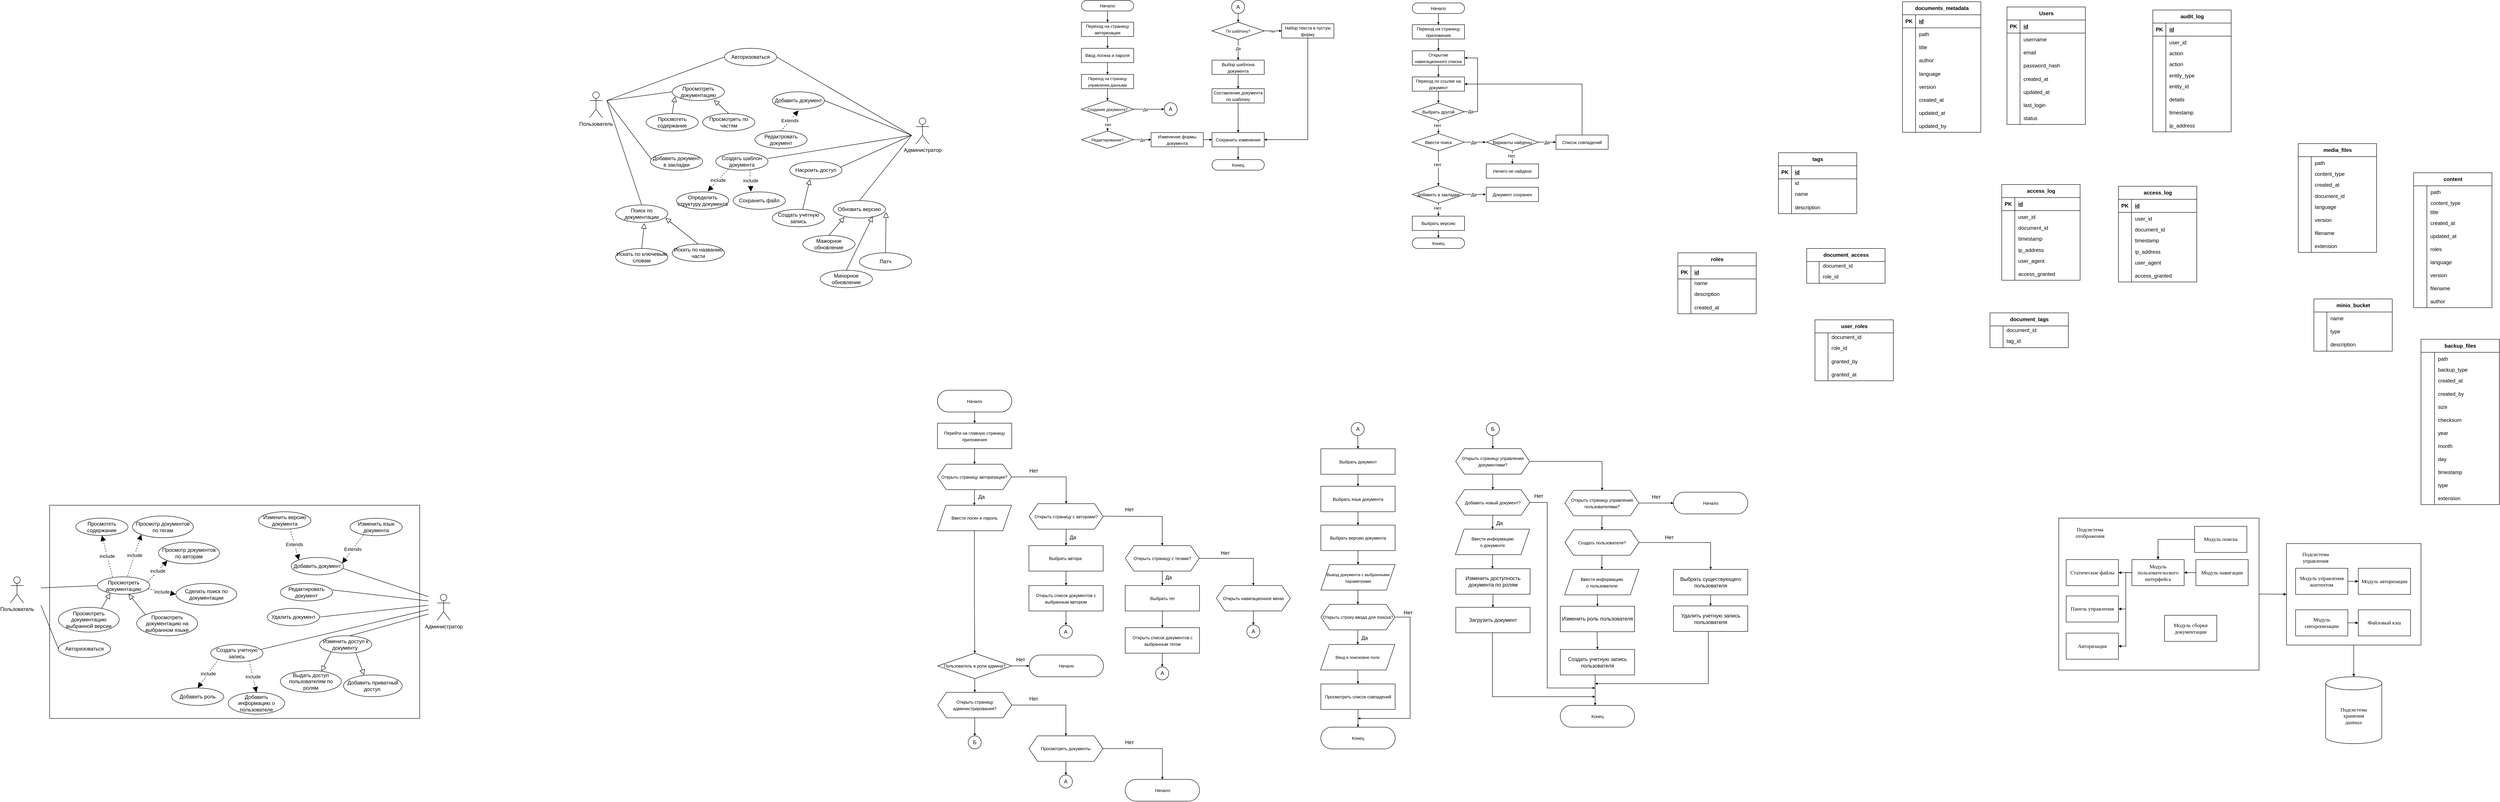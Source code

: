 <mxfile version="26.1.1">
  <diagram name="Page-1" id="BRcNDoXDnmwkcb4C3FV0">
    <mxGraphModel dx="8767" dy="3660" grid="0" gridSize="10" guides="1" tooltips="1" connect="1" arrows="1" fold="1" page="1" pageScale="1" pageWidth="850" pageHeight="1100" math="0" shadow="0">
      <root>
        <mxCell id="0" />
        <mxCell id="1" parent="0" />
        <mxCell id="b6ceI-FXc0PlHEiT3QOW-307" value="" style="rounded=0;whiteSpace=wrap;html=1;fillColor=none;" vertex="1" parent="1">
          <mxGeometry x="3635" y="1239.59" width="460" height="349.29" as="geometry" />
        </mxCell>
        <mxCell id="Sh1dxKzc5GH1FcoaVsvd-1" value="Пользователь" style="shape=umlActor;verticalLabelPosition=bottom;verticalAlign=top;html=1;outlineConnect=0;" parent="1" vertex="1">
          <mxGeometry x="260" y="260" width="30" height="60" as="geometry" />
        </mxCell>
        <mxCell id="Sh1dxKzc5GH1FcoaVsvd-2" value="Администратор&lt;div&gt;&lt;br&gt;&lt;div&gt;&lt;br&gt;&lt;/div&gt;&lt;/div&gt;" style="shape=umlActor;verticalLabelPosition=bottom;verticalAlign=top;html=1;outlineConnect=0;" parent="1" vertex="1">
          <mxGeometry x="1010" y="320" width="30" height="60" as="geometry" />
        </mxCell>
        <mxCell id="Sh1dxKzc5GH1FcoaVsvd-7" value="Авторизоваться" style="ellipse;whiteSpace=wrap;html=1;" parent="1" vertex="1">
          <mxGeometry x="570" y="160" width="120" height="40" as="geometry" />
        </mxCell>
        <mxCell id="Sh1dxKzc5GH1FcoaVsvd-8" value="" style="endArrow=none;html=1;rounded=0;entryX=0;entryY=0.5;entryDx=0;entryDy=0;" parent="1" target="Sh1dxKzc5GH1FcoaVsvd-7" edge="1">
          <mxGeometry width="50" height="50" relative="1" as="geometry">
            <mxPoint x="300" y="280" as="sourcePoint" />
            <mxPoint x="620" y="280" as="targetPoint" />
          </mxGeometry>
        </mxCell>
        <mxCell id="Sh1dxKzc5GH1FcoaVsvd-9" value="" style="endArrow=none;html=1;rounded=0;exitX=1;exitY=0.5;exitDx=0;exitDy=0;" parent="1" source="Sh1dxKzc5GH1FcoaVsvd-7" edge="1">
          <mxGeometry width="50" height="50" relative="1" as="geometry">
            <mxPoint x="570" y="330" as="sourcePoint" />
            <mxPoint x="1000" y="360" as="targetPoint" />
          </mxGeometry>
        </mxCell>
        <mxCell id="Sh1dxKzc5GH1FcoaVsvd-10" value="Просмотреть документацию" style="ellipse;whiteSpace=wrap;html=1;" parent="1" vertex="1">
          <mxGeometry x="450" y="240" width="120" height="40" as="geometry" />
        </mxCell>
        <mxCell id="Sh1dxKzc5GH1FcoaVsvd-11" value="" style="endArrow=none;html=1;rounded=0;entryX=0;entryY=0.5;entryDx=0;entryDy=0;" parent="1" target="Sh1dxKzc5GH1FcoaVsvd-10" edge="1">
          <mxGeometry width="50" height="50" relative="1" as="geometry">
            <mxPoint x="300" y="280" as="sourcePoint" />
            <mxPoint x="460" y="220" as="targetPoint" />
          </mxGeometry>
        </mxCell>
        <mxCell id="Sh1dxKzc5GH1FcoaVsvd-16" value="Просмотеть содержание" style="ellipse;whiteSpace=wrap;html=1;" parent="1" vertex="1">
          <mxGeometry x="390" y="310" width="120" height="40" as="geometry" />
        </mxCell>
        <mxCell id="Sh1dxKzc5GH1FcoaVsvd-17" value="Просмотреть по частям" style="ellipse;whiteSpace=wrap;html=1;" parent="1" vertex="1">
          <mxGeometry x="520" y="310" width="120" height="40" as="geometry" />
        </mxCell>
        <mxCell id="Sh1dxKzc5GH1FcoaVsvd-19" value="" style="endArrow=block;endSize=10;endFill=0;html=1;rounded=0;exitX=0.5;exitY=0;exitDx=0;exitDy=0;entryX=0.055;entryY=0.767;entryDx=0;entryDy=0;entryPerimeter=0;strokeWidth=1;" parent="1" source="Sh1dxKzc5GH1FcoaVsvd-16" target="Sh1dxKzc5GH1FcoaVsvd-10" edge="1">
          <mxGeometry width="160" relative="1" as="geometry">
            <mxPoint x="540" y="360" as="sourcePoint" />
            <mxPoint x="700" y="360" as="targetPoint" />
          </mxGeometry>
        </mxCell>
        <mxCell id="Sh1dxKzc5GH1FcoaVsvd-20" value="" style="endArrow=block;endSize=10;endFill=0;html=1;rounded=0;exitX=0.5;exitY=0;exitDx=0;exitDy=0;entryX=0.799;entryY=0.974;entryDx=0;entryDy=0;entryPerimeter=0;strokeWidth=1;" parent="1" source="Sh1dxKzc5GH1FcoaVsvd-17" target="Sh1dxKzc5GH1FcoaVsvd-10" edge="1">
          <mxGeometry width="160" relative="1" as="geometry">
            <mxPoint x="495" y="330" as="sourcePoint" />
            <mxPoint x="500" y="290" as="targetPoint" />
          </mxGeometry>
        </mxCell>
        <mxCell id="Sh1dxKzc5GH1FcoaVsvd-22" value="Добавить документ" style="ellipse;whiteSpace=wrap;html=1;" parent="1" vertex="1">
          <mxGeometry x="680" y="260" width="120" height="40" as="geometry" />
        </mxCell>
        <mxCell id="Sh1dxKzc5GH1FcoaVsvd-23" value="Редактровать документ" style="ellipse;whiteSpace=wrap;html=1;" parent="1" vertex="1">
          <mxGeometry x="640" y="350" width="120" height="40" as="geometry" />
        </mxCell>
        <mxCell id="Sh1dxKzc5GH1FcoaVsvd-25" value="Extends" style="endArrow=block;endSize=10;endFill=1;html=1;rounded=0;exitX=0.5;exitY=0;exitDx=0;exitDy=0;entryX=0.5;entryY=1.07;entryDx=0;entryDy=0;dashed=1;entryPerimeter=0;" parent="1" source="Sh1dxKzc5GH1FcoaVsvd-23" target="Sh1dxKzc5GH1FcoaVsvd-22" edge="1">
          <mxGeometry width="160" relative="1" as="geometry">
            <mxPoint x="550" y="270" as="sourcePoint" />
            <mxPoint x="710" y="270" as="targetPoint" />
          </mxGeometry>
        </mxCell>
        <mxCell id="Sh1dxKzc5GH1FcoaVsvd-27" value="" style="endArrow=none;html=1;rounded=0;exitX=1;exitY=0.5;exitDx=0;exitDy=0;" parent="1" source="Sh1dxKzc5GH1FcoaVsvd-22" edge="1">
          <mxGeometry width="50" height="50" relative="1" as="geometry">
            <mxPoint x="510" y="330" as="sourcePoint" />
            <mxPoint x="1000" y="360" as="targetPoint" />
          </mxGeometry>
        </mxCell>
        <mxCell id="Sh1dxKzc5GH1FcoaVsvd-29" value="Обновить версию" style="ellipse;whiteSpace=wrap;html=1;" parent="1" vertex="1">
          <mxGeometry x="820" y="510" width="120" height="40" as="geometry" />
        </mxCell>
        <mxCell id="Sh1dxKzc5GH1FcoaVsvd-30" value="Мажорное обновление" style="ellipse;whiteSpace=wrap;html=1;" parent="1" vertex="1">
          <mxGeometry x="750" y="590.0" width="120" height="40" as="geometry" />
        </mxCell>
        <mxCell id="Sh1dxKzc5GH1FcoaVsvd-31" value="" style="endArrow=block;endSize=10;endFill=0;html=1;rounded=0;exitX=0.5;exitY=0;exitDx=0;exitDy=0;entryX=0.215;entryY=0.947;entryDx=0;entryDy=0;entryPerimeter=0;strokeWidth=1;" parent="1" source="Sh1dxKzc5GH1FcoaVsvd-30" target="Sh1dxKzc5GH1FcoaVsvd-29" edge="1">
          <mxGeometry width="160" relative="1" as="geometry">
            <mxPoint x="880" y="719.32" as="sourcePoint" />
            <mxPoint x="797" y="630.32" as="targetPoint" />
          </mxGeometry>
        </mxCell>
        <mxCell id="Sh1dxKzc5GH1FcoaVsvd-34" value="Минорное обновление" style="ellipse;whiteSpace=wrap;html=1;" parent="1" vertex="1">
          <mxGeometry x="790" y="670" width="120" height="40" as="geometry" />
        </mxCell>
        <mxCell id="Sh1dxKzc5GH1FcoaVsvd-35" value="" style="endArrow=block;endSize=10;endFill=0;html=1;rounded=0;exitX=0.5;exitY=0;exitDx=0;exitDy=0;entryX=0.756;entryY=0.906;entryDx=0;entryDy=0;entryPerimeter=0;strokeWidth=1;" parent="1" source="Sh1dxKzc5GH1FcoaVsvd-34" target="Sh1dxKzc5GH1FcoaVsvd-29" edge="1">
          <mxGeometry width="160" relative="1" as="geometry">
            <mxPoint x="970" y="700.0" as="sourcePoint" />
            <mxPoint x="887" y="611" as="targetPoint" />
          </mxGeometry>
        </mxCell>
        <mxCell id="Sh1dxKzc5GH1FcoaVsvd-36" value="Патч" style="ellipse;whiteSpace=wrap;html=1;" parent="1" vertex="1">
          <mxGeometry x="880" y="630" width="120" height="40" as="geometry" />
        </mxCell>
        <mxCell id="Sh1dxKzc5GH1FcoaVsvd-37" value="" style="endArrow=block;endSize=10;endFill=0;html=1;rounded=0;exitX=0.5;exitY=0;exitDx=0;exitDy=0;entryX=1.011;entryY=0.669;entryDx=0;entryDy=0;entryPerimeter=0;strokeWidth=1;" parent="1" source="Sh1dxKzc5GH1FcoaVsvd-36" target="Sh1dxKzc5GH1FcoaVsvd-29" edge="1">
          <mxGeometry width="160" relative="1" as="geometry">
            <mxPoint x="1070" y="670.0" as="sourcePoint" />
            <mxPoint x="987" y="581" as="targetPoint" />
          </mxGeometry>
        </mxCell>
        <mxCell id="Sh1dxKzc5GH1FcoaVsvd-38" value="" style="endArrow=none;html=1;rounded=0;exitX=0.5;exitY=0;exitDx=0;exitDy=0;" parent="1" source="Sh1dxKzc5GH1FcoaVsvd-29" edge="1">
          <mxGeometry width="50" height="50" relative="1" as="geometry">
            <mxPoint x="610" y="460" as="sourcePoint" />
            <mxPoint x="1000" y="360" as="targetPoint" />
          </mxGeometry>
        </mxCell>
        <mxCell id="Sh1dxKzc5GH1FcoaVsvd-40" value="Насроить доступ" style="ellipse;whiteSpace=wrap;html=1;" parent="1" vertex="1">
          <mxGeometry x="720" y="420" width="120" height="40" as="geometry" />
        </mxCell>
        <mxCell id="Sh1dxKzc5GH1FcoaVsvd-41" value="" style="endArrow=none;html=1;rounded=0;exitX=0.973;exitY=0.33;exitDx=0;exitDy=0;exitPerimeter=0;" parent="1" source="Sh1dxKzc5GH1FcoaVsvd-40" edge="1">
          <mxGeometry width="50" height="50" relative="1" as="geometry">
            <mxPoint x="530" y="480" as="sourcePoint" />
            <mxPoint x="1000" y="360" as="targetPoint" />
          </mxGeometry>
        </mxCell>
        <mxCell id="Sh1dxKzc5GH1FcoaVsvd-42" value="Создать учетную запись" style="ellipse;whiteSpace=wrap;html=1;" parent="1" vertex="1">
          <mxGeometry x="680" y="530.0" width="120" height="40" as="geometry" />
        </mxCell>
        <mxCell id="Sh1dxKzc5GH1FcoaVsvd-43" value="" style="endArrow=block;endSize=10;endFill=0;html=1;rounded=0;exitX=0.58;exitY=0.02;exitDx=0;exitDy=0;entryX=0.387;entryY=1.02;entryDx=0;entryDy=0;entryPerimeter=0;strokeWidth=1;exitPerimeter=0;" parent="1" source="Sh1dxKzc5GH1FcoaVsvd-42" target="Sh1dxKzc5GH1FcoaVsvd-40" edge="1">
          <mxGeometry width="160" relative="1" as="geometry">
            <mxPoint x="710" y="589.32" as="sourcePoint" />
            <mxPoint x="627" y="500.32" as="targetPoint" />
          </mxGeometry>
        </mxCell>
        <mxCell id="Sh1dxKzc5GH1FcoaVsvd-44" value="Создать шаблон документа" style="ellipse;whiteSpace=wrap;html=1;" parent="1" vertex="1">
          <mxGeometry x="550" y="400" width="120" height="40" as="geometry" />
        </mxCell>
        <mxCell id="Sh1dxKzc5GH1FcoaVsvd-45" value="" style="endArrow=none;html=1;rounded=0;exitX=0.996;exitY=0.329;exitDx=0;exitDy=0;exitPerimeter=0;" parent="1" source="Sh1dxKzc5GH1FcoaVsvd-44" edge="1">
          <mxGeometry width="50" height="50" relative="1" as="geometry">
            <mxPoint x="730" y="460" as="sourcePoint" />
            <mxPoint x="1000" y="360" as="targetPoint" />
          </mxGeometry>
        </mxCell>
        <mxCell id="Sh1dxKzc5GH1FcoaVsvd-47" value="Определить структуру документа" style="ellipse;whiteSpace=wrap;html=1;" parent="1" vertex="1">
          <mxGeometry x="460" y="490" width="120" height="40" as="geometry" />
        </mxCell>
        <mxCell id="Sh1dxKzc5GH1FcoaVsvd-50" value="Сохранить файл" style="ellipse;whiteSpace=wrap;html=1;" parent="1" vertex="1">
          <mxGeometry x="590" y="490" width="120" height="40" as="geometry" />
        </mxCell>
        <mxCell id="Sh1dxKzc5GH1FcoaVsvd-52" value="include" style="endArrow=block;endSize=10;endFill=1;html=1;rounded=0;exitX=0.241;exitY=0.949;exitDx=0;exitDy=0;entryX=0.598;entryY=-0.039;entryDx=0;entryDy=0;dashed=1;entryPerimeter=0;exitPerimeter=0;" parent="1" source="Sh1dxKzc5GH1FcoaVsvd-44" target="Sh1dxKzc5GH1FcoaVsvd-47" edge="1">
          <mxGeometry width="160" relative="1" as="geometry">
            <mxPoint x="460" y="443.5" as="sourcePoint" />
            <mxPoint x="500" y="396.5" as="targetPoint" />
          </mxGeometry>
        </mxCell>
        <mxCell id="Sh1dxKzc5GH1FcoaVsvd-53" value="include" style="endArrow=block;endSize=10;endFill=1;html=1;rounded=0;exitX=0.654;exitY=0.985;exitDx=0;exitDy=0;entryX=0.34;entryY=-0.015;entryDx=0;entryDy=0;dashed=1;entryPerimeter=0;exitPerimeter=0;" parent="1" source="Sh1dxKzc5GH1FcoaVsvd-44" target="Sh1dxKzc5GH1FcoaVsvd-50" edge="1">
          <mxGeometry width="160" relative="1" as="geometry">
            <mxPoint x="589" y="448" as="sourcePoint" />
            <mxPoint x="542" y="498" as="targetPoint" />
          </mxGeometry>
        </mxCell>
        <mxCell id="Sh1dxKzc5GH1FcoaVsvd-54" value="Добавить документ в закладки" style="ellipse;whiteSpace=wrap;html=1;" parent="1" vertex="1">
          <mxGeometry x="400" y="400" width="120" height="40" as="geometry" />
        </mxCell>
        <mxCell id="Sh1dxKzc5GH1FcoaVsvd-59" value="" style="endArrow=none;html=1;rounded=0;entryX=0.019;entryY=0.377;entryDx=0;entryDy=0;entryPerimeter=0;" parent="1" target="Sh1dxKzc5GH1FcoaVsvd-54" edge="1">
          <mxGeometry width="50" height="50" relative="1" as="geometry">
            <mxPoint x="300" y="280" as="sourcePoint" />
            <mxPoint x="540" y="340" as="targetPoint" />
          </mxGeometry>
        </mxCell>
        <mxCell id="Sh1dxKzc5GH1FcoaVsvd-60" value="Поиск по документации" style="ellipse;whiteSpace=wrap;html=1;" parent="1" vertex="1">
          <mxGeometry x="320" y="520" width="120" height="40" as="geometry" />
        </mxCell>
        <mxCell id="Sh1dxKzc5GH1FcoaVsvd-61" value="" style="endArrow=none;html=1;rounded=0;exitX=0.5;exitY=0;exitDx=0;exitDy=0;" parent="1" source="Sh1dxKzc5GH1FcoaVsvd-60" edge="1">
          <mxGeometry width="50" height="50" relative="1" as="geometry">
            <mxPoint x="420" y="410" as="sourcePoint" />
            <mxPoint x="300" y="280" as="targetPoint" />
          </mxGeometry>
        </mxCell>
        <mxCell id="Sh1dxKzc5GH1FcoaVsvd-62" value="Искать по ключевым словам" style="ellipse;whiteSpace=wrap;html=1;" parent="1" vertex="1">
          <mxGeometry x="320" y="620.0" width="120" height="40" as="geometry" />
        </mxCell>
        <mxCell id="Sh1dxKzc5GH1FcoaVsvd-63" value="Искать по названию части" style="ellipse;whiteSpace=wrap;html=1;" parent="1" vertex="1">
          <mxGeometry x="450" y="610.0" width="120" height="40" as="geometry" />
        </mxCell>
        <mxCell id="Sh1dxKzc5GH1FcoaVsvd-64" value="" style="endArrow=block;endSize=10;endFill=0;html=1;rounded=0;exitX=0.5;exitY=0;exitDx=0;exitDy=0;entryX=0.551;entryY=1.05;entryDx=0;entryDy=0;entryPerimeter=0;strokeWidth=1;" parent="1" source="Sh1dxKzc5GH1FcoaVsvd-62" target="Sh1dxKzc5GH1FcoaVsvd-60" edge="1">
          <mxGeometry width="160" relative="1" as="geometry">
            <mxPoint x="440" y="649.32" as="sourcePoint" />
            <mxPoint x="357" y="560.32" as="targetPoint" />
          </mxGeometry>
        </mxCell>
        <mxCell id="Sh1dxKzc5GH1FcoaVsvd-65" value="" style="endArrow=block;endSize=10;endFill=0;html=1;rounded=0;exitX=0.5;exitY=0;exitDx=0;exitDy=0;entryX=0.954;entryY=0.751;entryDx=0;entryDy=0;entryPerimeter=0;strokeWidth=1;" parent="1" source="Sh1dxKzc5GH1FcoaVsvd-63" target="Sh1dxKzc5GH1FcoaVsvd-60" edge="1">
          <mxGeometry width="160" relative="1" as="geometry">
            <mxPoint x="395" y="619.32" as="sourcePoint" />
            <mxPoint x="446" y="568.32" as="targetPoint" />
          </mxGeometry>
        </mxCell>
        <mxCell id="-YOLewejFSK5GWUS9za1-1" value="&lt;font style=&quot;font-size: 10px;&quot;&gt;Начало&lt;/font&gt;" style="rounded=1;whiteSpace=wrap;html=1;arcSize=50;" parent="1" vertex="1">
          <mxGeometry x="2150" y="55.71" width="120" height="24.29" as="geometry" />
        </mxCell>
        <mxCell id="-YOLewejFSK5GWUS9za1-2" value="&lt;font style=&quot;font-size: 10px;&quot;&gt;Переход на страницу приложения&lt;/font&gt;" style="rounded=1;whiteSpace=wrap;html=1;arcSize=0;" parent="1" vertex="1">
          <mxGeometry x="2150" y="105.71" width="120" height="32.86" as="geometry" />
        </mxCell>
        <mxCell id="-YOLewejFSK5GWUS9za1-3" style="edgeStyle=orthogonalEdgeStyle;rounded=0;orthogonalLoop=1;jettySize=auto;html=1;entryX=0.5;entryY=0;entryDx=0;entryDy=0;endSize=3;startSize=3;endArrow=block;endFill=1;" parent="1" source="-YOLewejFSK5GWUS9za1-1" target="-YOLewejFSK5GWUS9za1-2" edge="1">
          <mxGeometry relative="1" as="geometry" />
        </mxCell>
        <mxCell id="-YOLewejFSK5GWUS9za1-7" style="edgeStyle=orthogonalEdgeStyle;rounded=0;orthogonalLoop=1;jettySize=auto;html=1;entryX=0.5;entryY=0;entryDx=0;entryDy=0;endSize=3;startSize=3;endArrow=block;endFill=1;exitX=0.5;exitY=1;exitDx=0;exitDy=0;" parent="1" source="-YOLewejFSK5GWUS9za1-2" edge="1">
          <mxGeometry relative="1" as="geometry">
            <mxPoint x="2220" y="89.71" as="sourcePoint" />
            <mxPoint x="2210" y="165.71" as="targetPoint" />
          </mxGeometry>
        </mxCell>
        <mxCell id="-YOLewejFSK5GWUS9za1-11" value="&lt;font style=&quot;font-size: 10px;&quot;&gt;Выбрать другой&lt;/font&gt;" style="rhombus;whiteSpace=wrap;html=1;" parent="1" vertex="1">
          <mxGeometry x="2150" y="285.71" width="120" height="40" as="geometry" />
        </mxCell>
        <mxCell id="-YOLewejFSK5GWUS9za1-12" value="&lt;font style=&quot;font-size: 10px;&quot;&gt;Открытие навигационного списка&lt;/font&gt;" style="rounded=1;whiteSpace=wrap;html=1;arcSize=0;" parent="1" vertex="1">
          <mxGeometry x="2150" y="165.71" width="120" height="32.86" as="geometry" />
        </mxCell>
        <mxCell id="-YOLewejFSK5GWUS9za1-14" style="edgeStyle=orthogonalEdgeStyle;rounded=0;orthogonalLoop=1;jettySize=auto;html=1;entryX=0.5;entryY=0;entryDx=0;entryDy=0;endSize=3;startSize=3;endArrow=block;endFill=1;exitX=0.5;exitY=1;exitDx=0;exitDy=0;" parent="1" edge="1">
          <mxGeometry relative="1" as="geometry">
            <mxPoint x="2210" y="198.71" as="sourcePoint" />
            <mxPoint x="2210" y="225.71" as="targetPoint" />
          </mxGeometry>
        </mxCell>
        <mxCell id="-YOLewejFSK5GWUS9za1-15" value="&lt;font style=&quot;font-size: 10px;&quot;&gt;Переход по ссылке на документ&lt;/font&gt;" style="rounded=1;whiteSpace=wrap;html=1;arcSize=0;" parent="1" vertex="1">
          <mxGeometry x="2150" y="225.71" width="120" height="32.86" as="geometry" />
        </mxCell>
        <mxCell id="-YOLewejFSK5GWUS9za1-17" style="edgeStyle=orthogonalEdgeStyle;rounded=0;orthogonalLoop=1;jettySize=auto;html=1;entryX=0.5;entryY=0;entryDx=0;entryDy=0;endSize=3;startSize=3;endArrow=block;endFill=1;exitX=0.5;exitY=1;exitDx=0;exitDy=0;" parent="1" source="-YOLewejFSK5GWUS9za1-15" target="-YOLewejFSK5GWUS9za1-11" edge="1">
          <mxGeometry relative="1" as="geometry">
            <mxPoint x="2210" y="258.57" as="sourcePoint" />
            <mxPoint x="2210" y="295.57" as="targetPoint" />
          </mxGeometry>
        </mxCell>
        <mxCell id="-YOLewejFSK5GWUS9za1-22" style="edgeStyle=orthogonalEdgeStyle;rounded=0;orthogonalLoop=1;jettySize=auto;html=1;entryX=0.5;entryY=0;entryDx=0;entryDy=0;endSize=3;startSize=3;endArrow=block;endFill=1;exitX=0.5;exitY=1;exitDx=0;exitDy=0;" parent="1" source="-YOLewejFSK5GWUS9za1-15" target="-YOLewejFSK5GWUS9za1-11" edge="1">
          <mxGeometry relative="1" as="geometry">
            <mxPoint x="2210" y="258.71" as="sourcePoint" />
            <mxPoint x="2210" y="285.71" as="targetPoint" />
            <Array as="points">
              <mxPoint x="2210" y="285.71" />
            </Array>
          </mxGeometry>
        </mxCell>
        <mxCell id="-YOLewejFSK5GWUS9za1-24" style="edgeStyle=orthogonalEdgeStyle;rounded=0;orthogonalLoop=1;jettySize=auto;html=1;entryX=1;entryY=0.5;entryDx=0;entryDy=0;endSize=3;startSize=3;endArrow=block;endFill=1;exitX=1;exitY=0.5;exitDx=0;exitDy=0;" parent="1" source="-YOLewejFSK5GWUS9za1-11" target="-YOLewejFSK5GWUS9za1-12" edge="1">
          <mxGeometry relative="1" as="geometry">
            <mxPoint x="2299.86" y="265.71" as="sourcePoint" />
            <mxPoint x="2299.86" y="302.71" as="targetPoint" />
            <Array as="points">
              <mxPoint x="2300" y="305.71" />
              <mxPoint x="2300" y="181.71" />
            </Array>
          </mxGeometry>
        </mxCell>
        <mxCell id="-YOLewejFSK5GWUS9za1-25" value="&lt;font style=&quot;font-size: 10px;&quot;&gt;Да&lt;/font&gt;" style="edgeLabel;html=1;align=center;verticalAlign=middle;resizable=0;points=[];" parent="-YOLewejFSK5GWUS9za1-24" vertex="1" connectable="0">
          <mxGeometry x="-0.852" y="1" relative="1" as="geometry">
            <mxPoint as="offset" />
          </mxGeometry>
        </mxCell>
        <mxCell id="-YOLewejFSK5GWUS9za1-27" style="edgeStyle=orthogonalEdgeStyle;rounded=0;orthogonalLoop=1;jettySize=auto;html=1;endSize=3;startSize=3;endArrow=block;endFill=1;exitX=0.5;exitY=1;exitDx=0;exitDy=0;" parent="1" edge="1">
          <mxGeometry relative="1" as="geometry">
            <mxPoint x="2209.83" y="325.71" as="sourcePoint" />
            <mxPoint x="2210" y="355.71" as="targetPoint" />
          </mxGeometry>
        </mxCell>
        <mxCell id="-YOLewejFSK5GWUS9za1-29" value="&lt;font style=&quot;font-size: 10px;&quot;&gt;Нет&lt;/font&gt;" style="edgeLabel;html=1;align=center;verticalAlign=middle;resizable=0;points=[];" parent="-YOLewejFSK5GWUS9za1-27" vertex="1" connectable="0">
          <mxGeometry x="-0.225" y="-2" relative="1" as="geometry">
            <mxPoint as="offset" />
          </mxGeometry>
        </mxCell>
        <mxCell id="-YOLewejFSK5GWUS9za1-32" value="&lt;font style=&quot;font-size: 10px;&quot;&gt;Ввести поиск&lt;/font&gt;" style="rhombus;whiteSpace=wrap;html=1;" parent="1" vertex="1">
          <mxGeometry x="2150" y="355.71" width="120" height="40" as="geometry" />
        </mxCell>
        <mxCell id="-YOLewejFSK5GWUS9za1-36" value="&lt;font style=&quot;font-size: 10px;&quot;&gt;Варианты найдены&lt;/font&gt;" style="rhombus;whiteSpace=wrap;html=1;" parent="1" vertex="1">
          <mxGeometry x="2320" y="355.71" width="120" height="40" as="geometry" />
        </mxCell>
        <mxCell id="-YOLewejFSK5GWUS9za1-42" style="edgeStyle=orthogonalEdgeStyle;rounded=0;orthogonalLoop=1;jettySize=auto;html=1;endSize=3;startSize=3;endArrow=block;endFill=1;exitX=1.009;exitY=0.498;exitDx=0;exitDy=0;exitPerimeter=0;entryX=-0.012;entryY=0.498;entryDx=0;entryDy=0;entryPerimeter=0;" parent="1" source="-YOLewejFSK5GWUS9za1-32" target="-YOLewejFSK5GWUS9za1-36" edge="1">
          <mxGeometry relative="1" as="geometry">
            <mxPoint x="2280" y="315.71" as="sourcePoint" />
            <mxPoint x="2320" y="378.71" as="targetPoint" />
            <Array as="points">
              <mxPoint x="2300" y="375.71" />
              <mxPoint x="2320" y="375.71" />
            </Array>
          </mxGeometry>
        </mxCell>
        <mxCell id="-YOLewejFSK5GWUS9za1-43" value="&lt;font style=&quot;font-size: 10px;&quot;&gt;Да&lt;/font&gt;" style="edgeLabel;html=1;align=center;verticalAlign=middle;resizable=0;points=[];" parent="-YOLewejFSK5GWUS9za1-42" vertex="1" connectable="0">
          <mxGeometry x="-0.852" y="1" relative="1" as="geometry">
            <mxPoint x="16" y="1" as="offset" />
          </mxGeometry>
        </mxCell>
        <mxCell id="-YOLewejFSK5GWUS9za1-46" value="&lt;font style=&quot;font-size: 10px;&quot;&gt;Список совпадений&lt;/font&gt;" style="rounded=1;whiteSpace=wrap;html=1;arcSize=0;" parent="1" vertex="1">
          <mxGeometry x="2480" y="359.28" width="120" height="32.86" as="geometry" />
        </mxCell>
        <mxCell id="-YOLewejFSK5GWUS9za1-47" style="edgeStyle=orthogonalEdgeStyle;rounded=0;orthogonalLoop=1;jettySize=auto;html=1;endSize=3;startSize=3;endArrow=block;endFill=1;entryX=0;entryY=0.5;entryDx=0;entryDy=0;" parent="1" source="-YOLewejFSK5GWUS9za1-36" target="-YOLewejFSK5GWUS9za1-46" edge="1">
          <mxGeometry relative="1" as="geometry">
            <mxPoint x="2440" y="375.71" as="sourcePoint" />
            <mxPoint x="2477.92" y="375.72" as="targetPoint" />
            <Array as="points" />
          </mxGeometry>
        </mxCell>
        <mxCell id="-YOLewejFSK5GWUS9za1-48" value="&lt;font style=&quot;font-size: 10px;&quot;&gt;Да&lt;/font&gt;" style="edgeLabel;html=1;align=center;verticalAlign=middle;resizable=0;points=[];" parent="-YOLewejFSK5GWUS9za1-47" vertex="1" connectable="0">
          <mxGeometry x="-0.852" y="1" relative="1" as="geometry">
            <mxPoint x="16" y="1" as="offset" />
          </mxGeometry>
        </mxCell>
        <mxCell id="-YOLewejFSK5GWUS9za1-49" style="edgeStyle=orthogonalEdgeStyle;rounded=0;orthogonalLoop=1;jettySize=auto;html=1;entryX=1;entryY=0.5;entryDx=0;entryDy=0;endSize=3;startSize=3;endArrow=block;endFill=1;exitX=0.5;exitY=0;exitDx=0;exitDy=0;" parent="1" source="-YOLewejFSK5GWUS9za1-46" target="-YOLewejFSK5GWUS9za1-15" edge="1">
          <mxGeometry relative="1" as="geometry">
            <mxPoint x="2460" y="248.71" as="sourcePoint" />
            <mxPoint x="2460" y="285.71" as="targetPoint" />
          </mxGeometry>
        </mxCell>
        <mxCell id="-YOLewejFSK5GWUS9za1-50" value="&lt;font style=&quot;font-size: 10px;&quot;&gt;Ничего не найдено&lt;/font&gt;" style="rounded=1;whiteSpace=wrap;html=1;arcSize=0;" parent="1" vertex="1">
          <mxGeometry x="2320" y="425.71" width="120" height="32.86" as="geometry" />
        </mxCell>
        <mxCell id="-YOLewejFSK5GWUS9za1-54" style="edgeStyle=orthogonalEdgeStyle;rounded=0;orthogonalLoop=1;jettySize=auto;html=1;endSize=3;startSize=3;endArrow=block;endFill=1;exitX=0.5;exitY=1;exitDx=0;exitDy=0;entryX=0.5;entryY=0;entryDx=0;entryDy=0;" parent="1" source="-YOLewejFSK5GWUS9za1-36" target="-YOLewejFSK5GWUS9za1-50" edge="1">
          <mxGeometry relative="1" as="geometry">
            <mxPoint x="2379.81" y="398.57" as="sourcePoint" />
            <mxPoint x="2379.98" y="428.57" as="targetPoint" />
          </mxGeometry>
        </mxCell>
        <mxCell id="-YOLewejFSK5GWUS9za1-55" value="&lt;font style=&quot;font-size: 10px;&quot;&gt;Нет&lt;/font&gt;" style="edgeLabel;html=1;align=center;verticalAlign=middle;resizable=0;points=[];" parent="-YOLewejFSK5GWUS9za1-54" vertex="1" connectable="0">
          <mxGeometry x="-0.225" y="-2" relative="1" as="geometry">
            <mxPoint as="offset" />
          </mxGeometry>
        </mxCell>
        <mxCell id="-YOLewejFSK5GWUS9za1-56" style="edgeStyle=orthogonalEdgeStyle;rounded=0;orthogonalLoop=1;jettySize=auto;html=1;endSize=3;startSize=3;endArrow=block;endFill=1;exitX=0.5;exitY=1;exitDx=0;exitDy=0;entryX=0.5;entryY=0;entryDx=0;entryDy=0;" parent="1" source="-YOLewejFSK5GWUS9za1-32" target="-YOLewejFSK5GWUS9za1-58" edge="1">
          <mxGeometry relative="1" as="geometry">
            <mxPoint x="2190" y="405.71" as="sourcePoint" />
            <mxPoint x="2210" y="425.71" as="targetPoint" />
          </mxGeometry>
        </mxCell>
        <mxCell id="-YOLewejFSK5GWUS9za1-57" value="&lt;font style=&quot;font-size: 10px;&quot;&gt;Нет&lt;/font&gt;" style="edgeLabel;html=1;align=center;verticalAlign=middle;resizable=0;points=[];" parent="-YOLewejFSK5GWUS9za1-56" vertex="1" connectable="0">
          <mxGeometry x="-0.225" y="-2" relative="1" as="geometry">
            <mxPoint as="offset" />
          </mxGeometry>
        </mxCell>
        <mxCell id="-YOLewejFSK5GWUS9za1-58" value="&lt;font style=&quot;font-size: 10px;&quot;&gt;Добавить в закладки&lt;/font&gt;" style="rhombus;whiteSpace=wrap;html=1;" parent="1" vertex="1">
          <mxGeometry x="2150" y="475.71" width="120" height="40" as="geometry" />
        </mxCell>
        <mxCell id="-YOLewejFSK5GWUS9za1-59" style="edgeStyle=orthogonalEdgeStyle;rounded=0;orthogonalLoop=1;jettySize=auto;html=1;endSize=3;startSize=3;endArrow=block;endFill=1;exitX=1.009;exitY=0.498;exitDx=0;exitDy=0;exitPerimeter=0;entryX=-0.012;entryY=0.498;entryDx=0;entryDy=0;entryPerimeter=0;" parent="1" source="-YOLewejFSK5GWUS9za1-58" edge="1">
          <mxGeometry relative="1" as="geometry">
            <mxPoint x="2280" y="435.71" as="sourcePoint" />
            <mxPoint x="2319" y="495.71" as="targetPoint" />
            <Array as="points">
              <mxPoint x="2300" y="495.71" />
              <mxPoint x="2320" y="495.71" />
            </Array>
          </mxGeometry>
        </mxCell>
        <mxCell id="-YOLewejFSK5GWUS9za1-60" value="&lt;font style=&quot;font-size: 10px;&quot;&gt;Да&lt;/font&gt;" style="edgeLabel;html=1;align=center;verticalAlign=middle;resizable=0;points=[];" parent="-YOLewejFSK5GWUS9za1-59" vertex="1" connectable="0">
          <mxGeometry x="-0.852" y="1" relative="1" as="geometry">
            <mxPoint x="16" y="1" as="offset" />
          </mxGeometry>
        </mxCell>
        <mxCell id="-YOLewejFSK5GWUS9za1-61" style="edgeStyle=orthogonalEdgeStyle;rounded=0;orthogonalLoop=1;jettySize=auto;html=1;endSize=3;startSize=3;endArrow=block;endFill=1;exitX=0.5;exitY=1;exitDx=0;exitDy=0;" parent="1" source="-YOLewejFSK5GWUS9za1-58" edge="1">
          <mxGeometry relative="1" as="geometry">
            <mxPoint x="2190" y="525.71" as="sourcePoint" />
            <mxPoint x="2210" y="545.71" as="targetPoint" />
          </mxGeometry>
        </mxCell>
        <mxCell id="-YOLewejFSK5GWUS9za1-62" value="&lt;font style=&quot;font-size: 10px;&quot;&gt;Нет&lt;/font&gt;" style="edgeLabel;html=1;align=center;verticalAlign=middle;resizable=0;points=[];" parent="-YOLewejFSK5GWUS9za1-61" vertex="1" connectable="0">
          <mxGeometry x="-0.225" y="-2" relative="1" as="geometry">
            <mxPoint as="offset" />
          </mxGeometry>
        </mxCell>
        <mxCell id="-YOLewejFSK5GWUS9za1-63" value="&lt;font style=&quot;font-size: 10px;&quot;&gt;Документ сохранен&lt;/font&gt;" style="rounded=1;whiteSpace=wrap;html=1;arcSize=0;" parent="1" vertex="1">
          <mxGeometry x="2320" y="479.28" width="120" height="32.86" as="geometry" />
        </mxCell>
        <mxCell id="-YOLewejFSK5GWUS9za1-64" value="&lt;font style=&quot;font-size: 10px;&quot;&gt;Выбрать версию&lt;/font&gt;" style="rounded=1;whiteSpace=wrap;html=1;arcSize=0;" parent="1" vertex="1">
          <mxGeometry x="2150" y="545.71" width="120" height="32.86" as="geometry" />
        </mxCell>
        <mxCell id="-YOLewejFSK5GWUS9za1-66" value="&lt;font style=&quot;font-size: 10px;&quot;&gt;Конец&lt;/font&gt;" style="rounded=1;whiteSpace=wrap;html=1;arcSize=50;" parent="1" vertex="1">
          <mxGeometry x="2150" y="595.71" width="120" height="24.29" as="geometry" />
        </mxCell>
        <mxCell id="-YOLewejFSK5GWUS9za1-67" style="edgeStyle=orthogonalEdgeStyle;rounded=0;orthogonalLoop=1;jettySize=auto;html=1;endSize=3;startSize=3;endArrow=block;endFill=1;exitX=0.5;exitY=1;exitDx=0;exitDy=0;" parent="1" source="-YOLewejFSK5GWUS9za1-64" edge="1">
          <mxGeometry relative="1" as="geometry">
            <mxPoint x="2209.86" y="578.57" as="sourcePoint" />
            <mxPoint x="2210" y="595.71" as="targetPoint" />
          </mxGeometry>
        </mxCell>
        <mxCell id="18BKgVp5ayPZVZw2qe2l-2" value="&lt;font style=&quot;font-size: 10px;&quot;&gt;Начало&lt;/font&gt;" style="rounded=1;whiteSpace=wrap;html=1;arcSize=50;" parent="1" vertex="1">
          <mxGeometry x="1390" y="50" width="120" height="24.29" as="geometry" />
        </mxCell>
        <mxCell id="18BKgVp5ayPZVZw2qe2l-3" value="&lt;font style=&quot;font-size: 10px;&quot;&gt;Переход на страницу авторизации&lt;/font&gt;" style="rounded=1;whiteSpace=wrap;html=1;arcSize=0;" parent="1" vertex="1">
          <mxGeometry x="1390" y="100" width="120" height="32.86" as="geometry" />
        </mxCell>
        <mxCell id="18BKgVp5ayPZVZw2qe2l-4" value="&lt;font style=&quot;font-size: 10px;&quot;&gt;Ввод логина и пароля&lt;/font&gt;" style="rounded=1;whiteSpace=wrap;html=1;arcSize=0;" parent="1" vertex="1">
          <mxGeometry x="1390" y="160" width="120" height="32.86" as="geometry" />
        </mxCell>
        <mxCell id="18BKgVp5ayPZVZw2qe2l-5" value="&lt;font style=&quot;font-size: 9px;&quot;&gt;Переход на страницу управления данными&lt;/font&gt;" style="rounded=1;whiteSpace=wrap;html=1;arcSize=0;" parent="1" vertex="1">
          <mxGeometry x="1390" y="220" width="120" height="32.86" as="geometry" />
        </mxCell>
        <mxCell id="18BKgVp5ayPZVZw2qe2l-8" value="&lt;font style=&quot;font-size: 9px;&quot;&gt;Редактирование?&lt;/font&gt;" style="rhombus;whiteSpace=wrap;html=1;" parent="1" vertex="1">
          <mxGeometry x="1390" y="350" width="120" height="40" as="geometry" />
        </mxCell>
        <mxCell id="18BKgVp5ayPZVZw2qe2l-9" value="&lt;font style=&quot;font-size: 10px;&quot;&gt;Изменение формы документа&lt;/font&gt;" style="rounded=1;whiteSpace=wrap;html=1;arcSize=0;" parent="1" vertex="1">
          <mxGeometry x="1550" y="353.57" width="120" height="32.86" as="geometry" />
        </mxCell>
        <mxCell id="18BKgVp5ayPZVZw2qe2l-10" value="&lt;font style=&quot;font-size: 9px;&quot;&gt;Создание документа?&lt;/font&gt;" style="rhombus;whiteSpace=wrap;html=1;" parent="1" vertex="1">
          <mxGeometry x="1390" y="280" width="120" height="40" as="geometry" />
        </mxCell>
        <mxCell id="18BKgVp5ayPZVZw2qe2l-11" value="&lt;font style=&quot;font-size: 10px;&quot;&gt;Набор текста в пустую форму&lt;br&gt;&lt;/font&gt;" style="rounded=1;whiteSpace=wrap;html=1;arcSize=0;" parent="1" vertex="1">
          <mxGeometry x="1850" y="103.57" width="120" height="32.86" as="geometry" />
        </mxCell>
        <mxCell id="18BKgVp5ayPZVZw2qe2l-14" value="A" style="ellipse;whiteSpace=wrap;html=1;aspect=fixed;" parent="1" vertex="1">
          <mxGeometry x="1580" y="285" width="30" height="30" as="geometry" />
        </mxCell>
        <mxCell id="18BKgVp5ayPZVZw2qe2l-16" style="edgeStyle=orthogonalEdgeStyle;rounded=0;orthogonalLoop=1;jettySize=auto;html=1;entryX=0;entryY=0.5;entryDx=0;entryDy=0;endSize=3;startSize=3;endArrow=block;endFill=1;exitX=1;exitY=0.5;exitDx=0;exitDy=0;" parent="1" source="18BKgVp5ayPZVZw2qe2l-10" target="18BKgVp5ayPZVZw2qe2l-14" edge="1">
          <mxGeometry relative="1" as="geometry">
            <mxPoint x="1520" y="294" as="sourcePoint" />
            <mxPoint x="1520" y="320" as="targetPoint" />
          </mxGeometry>
        </mxCell>
        <mxCell id="18BKgVp5ayPZVZw2qe2l-44" value="&lt;font style=&quot;font-size: 9px;&quot;&gt;Да&lt;/font&gt;" style="edgeLabel;html=1;align=center;verticalAlign=middle;resizable=0;points=[];" parent="18BKgVp5ayPZVZw2qe2l-16" vertex="1" connectable="0">
          <mxGeometry x="-0.236" relative="1" as="geometry">
            <mxPoint as="offset" />
          </mxGeometry>
        </mxCell>
        <mxCell id="18BKgVp5ayPZVZw2qe2l-18" style="edgeStyle=orthogonalEdgeStyle;rounded=0;orthogonalLoop=1;jettySize=auto;html=1;entryX=0.5;entryY=0;entryDx=0;entryDy=0;endSize=3;startSize=3;endArrow=block;endFill=1;exitX=0.5;exitY=1;exitDx=0;exitDy=0;" parent="1" source="18BKgVp5ayPZVZw2qe2l-2" target="18BKgVp5ayPZVZw2qe2l-3" edge="1">
          <mxGeometry relative="1" as="geometry">
            <mxPoint x="1440" y="74.29" as="sourcePoint" />
            <mxPoint x="1440" y="100.29" as="targetPoint" />
          </mxGeometry>
        </mxCell>
        <mxCell id="18BKgVp5ayPZVZw2qe2l-19" style="edgeStyle=orthogonalEdgeStyle;rounded=0;orthogonalLoop=1;jettySize=auto;html=1;endSize=3;startSize=3;endArrow=block;endFill=1;exitX=0.5;exitY=1;exitDx=0;exitDy=0;entryX=0.5;entryY=0;entryDx=0;entryDy=0;" parent="1" source="18BKgVp5ayPZVZw2qe2l-3" target="18BKgVp5ayPZVZw2qe2l-4" edge="1">
          <mxGeometry relative="1" as="geometry">
            <mxPoint x="1450" y="174" as="sourcePoint" />
            <mxPoint x="1450" y="160" as="targetPoint" />
          </mxGeometry>
        </mxCell>
        <mxCell id="18BKgVp5ayPZVZw2qe2l-20" style="edgeStyle=orthogonalEdgeStyle;rounded=0;orthogonalLoop=1;jettySize=auto;html=1;entryX=0.5;entryY=0;entryDx=0;entryDy=0;endSize=3;startSize=3;endArrow=block;endFill=1;exitX=0.5;exitY=1;exitDx=0;exitDy=0;" parent="1" source="18BKgVp5ayPZVZw2qe2l-4" target="18BKgVp5ayPZVZw2qe2l-5" edge="1">
          <mxGeometry relative="1" as="geometry">
            <mxPoint x="1440" y="194" as="sourcePoint" />
            <mxPoint x="1440" y="220" as="targetPoint" />
          </mxGeometry>
        </mxCell>
        <mxCell id="18BKgVp5ayPZVZw2qe2l-21" style="edgeStyle=orthogonalEdgeStyle;rounded=0;orthogonalLoop=1;jettySize=auto;html=1;entryX=0.5;entryY=0;entryDx=0;entryDy=0;endSize=3;startSize=3;endArrow=block;endFill=1;exitX=0.5;exitY=1;exitDx=0;exitDy=0;" parent="1" source="18BKgVp5ayPZVZw2qe2l-5" target="18BKgVp5ayPZVZw2qe2l-10" edge="1">
          <mxGeometry relative="1" as="geometry">
            <mxPoint x="1440" y="249" as="sourcePoint" />
            <mxPoint x="1440" y="275" as="targetPoint" />
          </mxGeometry>
        </mxCell>
        <mxCell id="18BKgVp5ayPZVZw2qe2l-22" style="edgeStyle=orthogonalEdgeStyle;rounded=0;orthogonalLoop=1;jettySize=auto;html=1;entryX=0.5;entryY=0;entryDx=0;entryDy=0;endSize=3;startSize=3;endArrow=block;endFill=1;exitX=0.5;exitY=1;exitDx=0;exitDy=0;" parent="1" source="18BKgVp5ayPZVZw2qe2l-10" target="18BKgVp5ayPZVZw2qe2l-8" edge="1">
          <mxGeometry relative="1" as="geometry">
            <mxPoint x="1440" y="324" as="sourcePoint" />
            <mxPoint x="1440" y="350" as="targetPoint" />
          </mxGeometry>
        </mxCell>
        <mxCell id="18BKgVp5ayPZVZw2qe2l-48" value="&lt;font style=&quot;font-size: 9px;&quot;&gt;Нет&lt;/font&gt;" style="edgeLabel;html=1;align=center;verticalAlign=middle;resizable=0;points=[];" parent="18BKgVp5ayPZVZw2qe2l-22" vertex="1" connectable="0">
          <mxGeometry x="-0.007" y="1" relative="1" as="geometry">
            <mxPoint as="offset" />
          </mxGeometry>
        </mxCell>
        <mxCell id="18BKgVp5ayPZVZw2qe2l-23" style="edgeStyle=orthogonalEdgeStyle;rounded=0;orthogonalLoop=1;jettySize=auto;html=1;entryX=0;entryY=0.5;entryDx=0;entryDy=0;endSize=3;startSize=3;endArrow=block;endFill=1;exitX=1;exitY=0.5;exitDx=0;exitDy=0;" parent="1" source="18BKgVp5ayPZVZw2qe2l-8" target="18BKgVp5ayPZVZw2qe2l-9" edge="1">
          <mxGeometry relative="1" as="geometry">
            <mxPoint x="1509.55" y="360" as="sourcePoint" />
            <mxPoint x="1509.55" y="386" as="targetPoint" />
            <Array as="points" />
          </mxGeometry>
        </mxCell>
        <mxCell id="18BKgVp5ayPZVZw2qe2l-45" value="&lt;font style=&quot;font-size: 9px;&quot;&gt;Да&lt;/font&gt;" style="edgeLabel;html=1;align=center;verticalAlign=middle;resizable=0;points=[];" parent="18BKgVp5ayPZVZw2qe2l-23" vertex="1" connectable="0">
          <mxGeometry x="-0.411" relative="1" as="geometry">
            <mxPoint x="8" as="offset" />
          </mxGeometry>
        </mxCell>
        <mxCell id="18BKgVp5ayPZVZw2qe2l-25" value="A" style="ellipse;whiteSpace=wrap;html=1;aspect=fixed;" parent="1" vertex="1">
          <mxGeometry x="1735" y="50" width="30" height="30" as="geometry" />
        </mxCell>
        <mxCell id="18BKgVp5ayPZVZw2qe2l-29" value="&lt;font style=&quot;font-size: 9px;&quot;&gt;По шаблону?&lt;/font&gt;" style="rhombus;whiteSpace=wrap;html=1;" parent="1" vertex="1">
          <mxGeometry x="1690" y="100" width="120" height="40" as="geometry" />
        </mxCell>
        <mxCell id="18BKgVp5ayPZVZw2qe2l-32" value="&lt;font style=&quot;font-size: 10px;&quot;&gt;Выбор шаблона документа&lt;br&gt;&lt;/font&gt;" style="rounded=1;whiteSpace=wrap;html=1;arcSize=0;" parent="1" vertex="1">
          <mxGeometry x="1690" y="187.14" width="120" height="32.86" as="geometry" />
        </mxCell>
        <mxCell id="18BKgVp5ayPZVZw2qe2l-34" style="edgeStyle=orthogonalEdgeStyle;rounded=0;orthogonalLoop=1;jettySize=auto;html=1;endSize=3;startSize=3;endArrow=block;endFill=1;exitX=0.5;exitY=1;exitDx=0;exitDy=0;entryX=0.5;entryY=0;entryDx=0;entryDy=0;" parent="1" source="18BKgVp5ayPZVZw2qe2l-25" target="18BKgVp5ayPZVZw2qe2l-29" edge="1">
          <mxGeometry relative="1" as="geometry">
            <mxPoint x="1749.74" y="100" as="sourcePoint" />
            <mxPoint x="1750" y="100" as="targetPoint" />
          </mxGeometry>
        </mxCell>
        <mxCell id="18BKgVp5ayPZVZw2qe2l-36" style="edgeStyle=orthogonalEdgeStyle;rounded=0;orthogonalLoop=1;jettySize=auto;html=1;endSize=3;startSize=3;endArrow=block;endFill=1;entryX=0.5;entryY=0;entryDx=0;entryDy=0;exitX=0.5;exitY=1;exitDx=0;exitDy=0;" parent="1" source="18BKgVp5ayPZVZw2qe2l-29" target="18BKgVp5ayPZVZw2qe2l-32" edge="1">
          <mxGeometry relative="1" as="geometry">
            <mxPoint x="1750" y="140" as="sourcePoint" />
            <mxPoint x="1760" y="110" as="targetPoint" />
          </mxGeometry>
        </mxCell>
        <mxCell id="18BKgVp5ayPZVZw2qe2l-47" value="&lt;font style=&quot;font-size: 9px;&quot;&gt;Да&lt;/font&gt;" style="edgeLabel;html=1;align=center;verticalAlign=middle;resizable=0;points=[];" parent="18BKgVp5ayPZVZw2qe2l-36" vertex="1" connectable="0">
          <mxGeometry x="-0.194" y="1" relative="1" as="geometry">
            <mxPoint x="-1" y="1" as="offset" />
          </mxGeometry>
        </mxCell>
        <mxCell id="18BKgVp5ayPZVZw2qe2l-38" value="&lt;font style=&quot;font-size: 10px;&quot;&gt;Составление документа по шаблону&lt;br&gt;&lt;/font&gt;" style="rounded=1;whiteSpace=wrap;html=1;arcSize=0;" parent="1" vertex="1">
          <mxGeometry x="1690" y="252.86" width="120" height="32.86" as="geometry" />
        </mxCell>
        <mxCell id="18BKgVp5ayPZVZw2qe2l-39" style="edgeStyle=orthogonalEdgeStyle;rounded=0;orthogonalLoop=1;jettySize=auto;html=1;endSize=3;startSize=3;endArrow=block;endFill=1;entryX=0.5;entryY=0;entryDx=0;entryDy=0;exitX=0.5;exitY=1;exitDx=0;exitDy=0;" parent="1" source="18BKgVp5ayPZVZw2qe2l-32" target="18BKgVp5ayPZVZw2qe2l-38" edge="1">
          <mxGeometry relative="1" as="geometry">
            <mxPoint x="1750" y="190" as="sourcePoint" />
            <mxPoint x="1760" y="170" as="targetPoint" />
          </mxGeometry>
        </mxCell>
        <mxCell id="18BKgVp5ayPZVZw2qe2l-40" value="&lt;span style=&quot;font-size: 10px;&quot;&gt;Сохранить изменения&lt;/span&gt;" style="rounded=1;whiteSpace=wrap;html=1;arcSize=0;" parent="1" vertex="1">
          <mxGeometry x="1690" y="353.57" width="120" height="32.86" as="geometry" />
        </mxCell>
        <mxCell id="18BKgVp5ayPZVZw2qe2l-41" style="edgeStyle=orthogonalEdgeStyle;rounded=0;orthogonalLoop=1;jettySize=auto;html=1;endSize=3;startSize=3;endArrow=block;endFill=1;entryX=0.5;entryY=0;entryDx=0;entryDy=0;exitX=0.5;exitY=1;exitDx=0;exitDy=0;" parent="1" source="18BKgVp5ayPZVZw2qe2l-38" target="18BKgVp5ayPZVZw2qe2l-40" edge="1">
          <mxGeometry relative="1" as="geometry">
            <mxPoint x="1760" y="260" as="sourcePoint" />
            <mxPoint x="1760" y="230" as="targetPoint" />
          </mxGeometry>
        </mxCell>
        <mxCell id="18BKgVp5ayPZVZw2qe2l-43" style="edgeStyle=orthogonalEdgeStyle;rounded=0;orthogonalLoop=1;jettySize=auto;html=1;entryX=0;entryY=0.5;entryDx=0;entryDy=0;endSize=3;startSize=3;endArrow=block;endFill=1;exitX=1;exitY=0.5;exitDx=0;exitDy=0;" parent="1" source="18BKgVp5ayPZVZw2qe2l-9" target="18BKgVp5ayPZVZw2qe2l-40" edge="1">
          <mxGeometry relative="1" as="geometry">
            <mxPoint x="1670" y="340" as="sourcePoint" />
            <mxPoint x="1670" y="366" as="targetPoint" />
          </mxGeometry>
        </mxCell>
        <mxCell id="18BKgVp5ayPZVZw2qe2l-52" style="edgeStyle=orthogonalEdgeStyle;rounded=0;orthogonalLoop=1;jettySize=auto;html=1;endSize=3;startSize=3;endArrow=block;endFill=1;entryX=0;entryY=0.5;entryDx=0;entryDy=0;exitX=1;exitY=0.5;exitDx=0;exitDy=0;" parent="1" source="18BKgVp5ayPZVZw2qe2l-29" target="18BKgVp5ayPZVZw2qe2l-11" edge="1">
          <mxGeometry relative="1" as="geometry">
            <mxPoint x="1760" y="230" as="sourcePoint" />
            <mxPoint x="1760" y="263" as="targetPoint" />
          </mxGeometry>
        </mxCell>
        <mxCell id="18BKgVp5ayPZVZw2qe2l-54" value="&lt;font style=&quot;font-size: 8px;&quot;&gt;Нет&lt;/font&gt;" style="edgeLabel;html=1;align=center;verticalAlign=middle;resizable=0;points=[];" parent="18BKgVp5ayPZVZw2qe2l-52" vertex="1" connectable="0">
          <mxGeometry x="-0.045" y="-3" relative="1" as="geometry">
            <mxPoint y="-3" as="offset" />
          </mxGeometry>
        </mxCell>
        <mxCell id="18BKgVp5ayPZVZw2qe2l-57" style="edgeStyle=orthogonalEdgeStyle;rounded=0;orthogonalLoop=1;jettySize=auto;html=1;endSize=3;startSize=3;endArrow=block;endFill=1;entryX=1;entryY=0.5;entryDx=0;entryDy=0;exitX=0.5;exitY=1;exitDx=0;exitDy=0;" parent="1" source="18BKgVp5ayPZVZw2qe2l-11" target="18BKgVp5ayPZVZw2qe2l-40" edge="1">
          <mxGeometry relative="1" as="geometry">
            <mxPoint x="1760" y="296" as="sourcePoint" />
            <mxPoint x="1760" y="364" as="targetPoint" />
            <Array as="points">
              <mxPoint x="1910" y="370" />
            </Array>
          </mxGeometry>
        </mxCell>
        <mxCell id="18BKgVp5ayPZVZw2qe2l-59" style="edgeStyle=orthogonalEdgeStyle;rounded=0;orthogonalLoop=1;jettySize=auto;html=1;endSize=3;startSize=3;endArrow=block;endFill=1;entryX=0.5;entryY=0;entryDx=0;entryDy=0;exitX=0.5;exitY=1;exitDx=0;exitDy=0;" parent="1" source="18BKgVp5ayPZVZw2qe2l-40" target="18BKgVp5ayPZVZw2qe2l-60" edge="1">
          <mxGeometry relative="1" as="geometry">
            <mxPoint x="1749.87" y="390" as="sourcePoint" />
            <mxPoint x="1749.87" y="458" as="targetPoint" />
          </mxGeometry>
        </mxCell>
        <mxCell id="18BKgVp5ayPZVZw2qe2l-60" value="&lt;font style=&quot;font-size: 10px;&quot;&gt;Конец&lt;/font&gt;" style="rounded=1;whiteSpace=wrap;html=1;arcSize=50;" parent="1" vertex="1">
          <mxGeometry x="1690" y="415.71" width="120" height="24.29" as="geometry" />
        </mxCell>
        <mxCell id="b6ceI-FXc0PlHEiT3QOW-1" value="Пользователь" style="shape=umlActor;verticalLabelPosition=bottom;verticalAlign=top;html=1;outlineConnect=0;" vertex="1" parent="1">
          <mxGeometry x="-1070" y="1374.59" width="30" height="60" as="geometry" />
        </mxCell>
        <mxCell id="b6ceI-FXc0PlHEiT3QOW-2" value="Администратор&lt;div&gt;&lt;br&gt;&lt;div&gt;&lt;br&gt;&lt;/div&gt;&lt;/div&gt;" style="shape=umlActor;verticalLabelPosition=bottom;verticalAlign=top;html=1;outlineConnect=0;" vertex="1" parent="1">
          <mxGeometry x="-90" y="1414.59" width="30" height="60" as="geometry" />
        </mxCell>
        <mxCell id="b6ceI-FXc0PlHEiT3QOW-16" value="Изменить версию документа" style="ellipse;whiteSpace=wrap;html=1;" vertex="1" parent="1">
          <mxGeometry x="-500" y="1225" width="120" height="40" as="geometry" />
        </mxCell>
        <mxCell id="b6ceI-FXc0PlHEiT3QOW-43" value="Добавить документ" style="ellipse;whiteSpace=wrap;html=1;" vertex="1" parent="1">
          <mxGeometry x="-425" y="1330" width="120" height="40" as="geometry" />
        </mxCell>
        <mxCell id="b6ceI-FXc0PlHEiT3QOW-44" value="Редактировать документ" style="ellipse;whiteSpace=wrap;html=1;" vertex="1" parent="1">
          <mxGeometry x="-450" y="1390" width="120" height="40" as="geometry" />
        </mxCell>
        <mxCell id="b6ceI-FXc0PlHEiT3QOW-46" value="Изменить язык документа" style="ellipse;whiteSpace=wrap;html=1;" vertex="1" parent="1">
          <mxGeometry x="-290" y="1240" width="120" height="40" as="geometry" />
        </mxCell>
        <mxCell id="b6ceI-FXc0PlHEiT3QOW-47" value="Extends" style="endArrow=block;endSize=10;endFill=1;html=1;rounded=0;exitX=0.258;exitY=0.95;exitDx=0;exitDy=0;entryX=0.975;entryY=0.333;entryDx=0;entryDy=0;dashed=1;entryPerimeter=0;exitPerimeter=0;" edge="1" parent="1" source="b6ceI-FXc0PlHEiT3QOW-46" target="b6ceI-FXc0PlHEiT3QOW-43">
          <mxGeometry width="160" relative="1" as="geometry">
            <mxPoint x="-340" y="1326" as="sourcePoint" />
            <mxPoint x="-192" y="1350" as="targetPoint" />
          </mxGeometry>
        </mxCell>
        <mxCell id="b6ceI-FXc0PlHEiT3QOW-49" value="Extends" style="endArrow=block;endSize=10;endFill=1;html=1;rounded=0;exitX=0.602;exitY=0.978;exitDx=0;exitDy=0;entryX=0;entryY=0;entryDx=0;entryDy=0;dashed=1;exitPerimeter=0;" edge="1" parent="1" source="b6ceI-FXc0PlHEiT3QOW-16" target="b6ceI-FXc0PlHEiT3QOW-43">
          <mxGeometry x="-0.004" width="160" relative="1" as="geometry">
            <mxPoint x="-380" y="1430" as="sourcePoint" />
            <mxPoint x="-362" y="1344" as="targetPoint" />
            <mxPoint as="offset" />
          </mxGeometry>
        </mxCell>
        <mxCell id="b6ceI-FXc0PlHEiT3QOW-50" value="Просмотреть документацию" style="ellipse;whiteSpace=wrap;html=1;" vertex="1" parent="1">
          <mxGeometry x="-870" y="1374.59" width="120" height="40" as="geometry" />
        </mxCell>
        <mxCell id="b6ceI-FXc0PlHEiT3QOW-51" value="" style="endArrow=none;html=1;rounded=0;entryX=0;entryY=0.5;entryDx=0;entryDy=0;" edge="1" parent="1" target="b6ceI-FXc0PlHEiT3QOW-50">
          <mxGeometry width="50" height="50" relative="1" as="geometry">
            <mxPoint x="-1000" y="1400" as="sourcePoint" />
            <mxPoint x="-860" y="1354.59" as="targetPoint" />
          </mxGeometry>
        </mxCell>
        <mxCell id="b6ceI-FXc0PlHEiT3QOW-52" value="Просмотеть содержание" style="ellipse;whiteSpace=wrap;html=1;" vertex="1" parent="1">
          <mxGeometry x="-920" y="1239.59" width="120" height="40" as="geometry" />
        </mxCell>
        <mxCell id="b6ceI-FXc0PlHEiT3QOW-56" value="include" style="endArrow=block;endSize=10;endFill=1;html=1;rounded=0;exitX=0.289;exitY=0.017;exitDx=0;exitDy=0;entryX=0.5;entryY=1;entryDx=0;entryDy=0;dashed=1;exitPerimeter=0;" edge="1" parent="1" source="b6ceI-FXc0PlHEiT3QOW-50" target="b6ceI-FXc0PlHEiT3QOW-52">
          <mxGeometry x="0.003" width="160" relative="1" as="geometry">
            <mxPoint x="-873" y="1394.59" as="sourcePoint" />
            <mxPoint x="-920" y="1444.59" as="targetPoint" />
            <mxPoint as="offset" />
          </mxGeometry>
        </mxCell>
        <mxCell id="b6ceI-FXc0PlHEiT3QOW-58" value="Просмотреть документацию на выбранном языке" style="ellipse;whiteSpace=wrap;html=1;" vertex="1" parent="1">
          <mxGeometry x="-780" y="1453.06" width="140" height="56.94" as="geometry" />
        </mxCell>
        <mxCell id="b6ceI-FXc0PlHEiT3QOW-60" value="Просмотреть документацию выбранной версии" style="ellipse;whiteSpace=wrap;html=1;" vertex="1" parent="1">
          <mxGeometry x="-960" y="1444.59" width="140" height="56.94" as="geometry" />
        </mxCell>
        <mxCell id="b6ceI-FXc0PlHEiT3QOW-61" value="Просмотр документов по тегам" style="ellipse;whiteSpace=wrap;html=1;" vertex="1" parent="1">
          <mxGeometry x="-790" y="1234.59" width="140" height="50" as="geometry" />
        </mxCell>
        <mxCell id="b6ceI-FXc0PlHEiT3QOW-62" value="include" style="endArrow=block;endSize=10;endFill=1;html=1;rounded=0;exitX=0.575;exitY=-0.036;exitDx=0;exitDy=0;entryX=0;entryY=1;entryDx=0;entryDy=0;dashed=1;exitPerimeter=0;" edge="1" parent="1" source="b6ceI-FXc0PlHEiT3QOW-50" target="b6ceI-FXc0PlHEiT3QOW-61">
          <mxGeometry x="0.003" width="160" relative="1" as="geometry">
            <mxPoint x="-825" y="1385.59" as="sourcePoint" />
            <mxPoint x="-840" y="1294.59" as="targetPoint" />
            <mxPoint as="offset" />
          </mxGeometry>
        </mxCell>
        <mxCell id="b6ceI-FXc0PlHEiT3QOW-64" value="Просмотр документов по авторам" style="ellipse;whiteSpace=wrap;html=1;" vertex="1" parent="1">
          <mxGeometry x="-730" y="1294.59" width="140" height="50" as="geometry" />
        </mxCell>
        <mxCell id="b6ceI-FXc0PlHEiT3QOW-65" value="include" style="endArrow=block;endSize=10;endFill=1;html=1;rounded=0;exitX=0.967;exitY=0.27;exitDx=0;exitDy=0;dashed=1;exitPerimeter=0;entryX=0;entryY=1;entryDx=0;entryDy=0;" edge="1" parent="1" source="b6ceI-FXc0PlHEiT3QOW-50" target="b6ceI-FXc0PlHEiT3QOW-64">
          <mxGeometry x="0.003" width="160" relative="1" as="geometry">
            <mxPoint x="-791" y="1383.59" as="sourcePoint" />
            <mxPoint x="-760" y="1287.59" as="targetPoint" />
            <mxPoint as="offset" />
          </mxGeometry>
        </mxCell>
        <mxCell id="b6ceI-FXc0PlHEiT3QOW-67" value="Удалить документ" style="ellipse;whiteSpace=wrap;html=1;" vertex="1" parent="1">
          <mxGeometry x="-480" y="1446.94" width="120" height="40" as="geometry" />
        </mxCell>
        <mxCell id="b6ceI-FXc0PlHEiT3QOW-70" value="" style="endArrow=block;endSize=10;endFill=0;html=1;rounded=0;exitX=0.709;exitY=0.041;exitDx=0;exitDy=0;entryX=0.244;entryY=0.947;entryDx=0;entryDy=0;strokeWidth=1;exitPerimeter=0;entryPerimeter=0;" edge="1" parent="1" source="b6ceI-FXc0PlHEiT3QOW-60" target="b6ceI-FXc0PlHEiT3QOW-50">
          <mxGeometry width="160" relative="1" as="geometry">
            <mxPoint x="-710" y="1394.59" as="sourcePoint" />
            <mxPoint x="-704" y="1336.59" as="targetPoint" />
          </mxGeometry>
        </mxCell>
        <mxCell id="b6ceI-FXc0PlHEiT3QOW-71" value="" style="endArrow=block;endSize=10;endFill=0;html=1;rounded=0;exitX=0;exitY=0;exitDx=0;exitDy=0;entryX=0.594;entryY=0.991;entryDx=0;entryDy=0;strokeWidth=1;entryPerimeter=0;" edge="1" parent="1" source="b6ceI-FXc0PlHEiT3QOW-58" target="b6ceI-FXc0PlHEiT3QOW-50">
          <mxGeometry width="160" relative="1" as="geometry">
            <mxPoint x="-850" y="1467.59" as="sourcePoint" />
            <mxPoint x="-842" y="1418.59" as="targetPoint" />
          </mxGeometry>
        </mxCell>
        <mxCell id="b6ceI-FXc0PlHEiT3QOW-72" value="Сделать поиск по документации" style="ellipse;whiteSpace=wrap;html=1;" vertex="1" parent="1">
          <mxGeometry x="-690" y="1389.59" width="140" height="50" as="geometry" />
        </mxCell>
        <mxCell id="b6ceI-FXc0PlHEiT3QOW-73" value="include" style="endArrow=block;endSize=10;endFill=1;html=1;rounded=0;exitX=0.965;exitY=0.698;exitDx=0;exitDy=0;dashed=1;exitPerimeter=0;entryX=0;entryY=0.5;entryDx=0;entryDy=0;" edge="1" parent="1" source="b6ceI-FXc0PlHEiT3QOW-50" target="b6ceI-FXc0PlHEiT3QOW-72">
          <mxGeometry x="0.003" width="160" relative="1" as="geometry">
            <mxPoint x="-744" y="1395.59" as="sourcePoint" />
            <mxPoint x="-700" y="1347.59" as="targetPoint" />
            <mxPoint as="offset" />
          </mxGeometry>
        </mxCell>
        <mxCell id="b6ceI-FXc0PlHEiT3QOW-74" value="Изменить доступ к документу&amp;nbsp;" style="ellipse;whiteSpace=wrap;html=1;" vertex="1" parent="1">
          <mxGeometry x="-360" y="1510" width="120" height="40" as="geometry" />
        </mxCell>
        <mxCell id="b6ceI-FXc0PlHEiT3QOW-77" value="Создать учетную запись" style="ellipse;whiteSpace=wrap;html=1;" vertex="1" parent="1">
          <mxGeometry x="-610" y="1530" width="120" height="40" as="geometry" />
        </mxCell>
        <mxCell id="b6ceI-FXc0PlHEiT3QOW-78" value="Добавить роль" style="ellipse;whiteSpace=wrap;html=1;" vertex="1" parent="1">
          <mxGeometry x="-700" y="1630" width="120" height="40" as="geometry" />
        </mxCell>
        <mxCell id="b6ceI-FXc0PlHEiT3QOW-80" value="" style="endArrow=none;html=1;rounded=0;exitX=0.985;exitY=0.63;exitDx=0;exitDy=0;exitPerimeter=0;" edge="1" parent="1" source="b6ceI-FXc0PlHEiT3QOW-43">
          <mxGeometry width="50" height="50" relative="1" as="geometry">
            <mxPoint x="-300" y="1440" as="sourcePoint" />
            <mxPoint x="-110" y="1420" as="targetPoint" />
          </mxGeometry>
        </mxCell>
        <mxCell id="b6ceI-FXc0PlHEiT3QOW-81" value="" style="endArrow=none;html=1;rounded=0;exitX=1;exitY=0.5;exitDx=0;exitDy=0;" edge="1" parent="1">
          <mxGeometry width="50" height="50" relative="1" as="geometry">
            <mxPoint x="-330" y="1404.59" as="sourcePoint" />
            <mxPoint x="-110" y="1430" as="targetPoint" />
          </mxGeometry>
        </mxCell>
        <mxCell id="b6ceI-FXc0PlHEiT3QOW-82" value="" style="endArrow=none;html=1;rounded=0;exitX=1;exitY=0.5;exitDx=0;exitDy=0;" edge="1" parent="1" source="b6ceI-FXc0PlHEiT3QOW-67">
          <mxGeometry width="50" height="50" relative="1" as="geometry">
            <mxPoint x="-287" y="1375" as="sourcePoint" />
            <mxPoint x="-110" y="1440" as="targetPoint" />
          </mxGeometry>
        </mxCell>
        <mxCell id="b6ceI-FXc0PlHEiT3QOW-83" value="" style="endArrow=none;html=1;rounded=0;exitX=0.583;exitY=0;exitDx=0;exitDy=0;exitPerimeter=0;" edge="1" parent="1" source="b6ceI-FXc0PlHEiT3QOW-74">
          <mxGeometry width="50" height="50" relative="1" as="geometry">
            <mxPoint x="-350" y="1477" as="sourcePoint" />
            <mxPoint x="-110" y="1460" as="targetPoint" />
          </mxGeometry>
        </mxCell>
        <mxCell id="b6ceI-FXc0PlHEiT3QOW-84" value="Выдать доступ пользователям по ролям" style="ellipse;whiteSpace=wrap;html=1;" vertex="1" parent="1">
          <mxGeometry x="-450" y="1590" width="140" height="50" as="geometry" />
        </mxCell>
        <mxCell id="b6ceI-FXc0PlHEiT3QOW-85" value="Добавить приватный доступ&amp;nbsp;" style="ellipse;whiteSpace=wrap;html=1;" vertex="1" parent="1">
          <mxGeometry x="-305" y="1600" width="135" height="50" as="geometry" />
        </mxCell>
        <mxCell id="b6ceI-FXc0PlHEiT3QOW-87" value="include" style="endArrow=block;endSize=10;endFill=1;html=1;rounded=0;exitX=0;exitY=1;exitDx=0;exitDy=0;dashed=1;entryX=0.5;entryY=0;entryDx=0;entryDy=0;" edge="1" parent="1" source="b6ceI-FXc0PlHEiT3QOW-77" target="b6ceI-FXc0PlHEiT3QOW-78">
          <mxGeometry x="0.003" width="160" relative="1" as="geometry">
            <mxPoint x="-600" y="1638" as="sourcePoint" />
            <mxPoint x="-536" y="1650" as="targetPoint" />
            <mxPoint as="offset" />
          </mxGeometry>
        </mxCell>
        <mxCell id="b6ceI-FXc0PlHEiT3QOW-88" value="" style="endArrow=block;endSize=10;endFill=0;html=1;rounded=0;exitX=0.225;exitY=0.908;exitDx=0;exitDy=0;entryX=0.674;entryY=0.032;entryDx=0;entryDy=0;strokeWidth=1;entryPerimeter=0;exitPerimeter=0;" edge="1" parent="1" source="b6ceI-FXc0PlHEiT3QOW-74" target="b6ceI-FXc0PlHEiT3QOW-84">
          <mxGeometry width="160" relative="1" as="geometry">
            <mxPoint x="-240" y="1620" as="sourcePoint" />
            <mxPoint x="-279" y="1573" as="targetPoint" />
          </mxGeometry>
        </mxCell>
        <mxCell id="b6ceI-FXc0PlHEiT3QOW-89" value="" style="endArrow=block;endSize=10;endFill=0;html=1;rounded=0;exitX=0.692;exitY=0.975;exitDx=0;exitDy=0;strokeWidth=1;exitPerimeter=0;entryX=0.352;entryY=0;entryDx=0;entryDy=0;entryPerimeter=0;" edge="1" parent="1" source="b6ceI-FXc0PlHEiT3QOW-74" target="b6ceI-FXc0PlHEiT3QOW-85">
          <mxGeometry width="160" relative="1" as="geometry">
            <mxPoint x="-221" y="1627" as="sourcePoint" />
            <mxPoint x="-290" y="1600" as="targetPoint" />
          </mxGeometry>
        </mxCell>
        <mxCell id="b6ceI-FXc0PlHEiT3QOW-90" value="include" style="endArrow=block;endSize=10;endFill=1;html=1;rounded=0;exitX=0.74;exitY=0.97;exitDx=0;exitDy=0;dashed=1;exitPerimeter=0;entryX=0.5;entryY=0;entryDx=0;entryDy=0;" edge="1" parent="1" source="b6ceI-FXc0PlHEiT3QOW-77" target="b6ceI-FXc0PlHEiT3QOW-91">
          <mxGeometry x="0.003" width="160" relative="1" as="geometry">
            <mxPoint x="-500" y="1582" as="sourcePoint" />
            <mxPoint x="-520" y="1630" as="targetPoint" />
            <mxPoint as="offset" />
          </mxGeometry>
        </mxCell>
        <mxCell id="b6ceI-FXc0PlHEiT3QOW-91" value="Добавить информацию о пользователе" style="ellipse;whiteSpace=wrap;html=1;" vertex="1" parent="1">
          <mxGeometry x="-570" y="1640" width="130" height="50" as="geometry" />
        </mxCell>
        <mxCell id="b6ceI-FXc0PlHEiT3QOW-92" value="" style="endArrow=none;html=1;rounded=0;exitX=0.951;exitY=0.292;exitDx=0;exitDy=0;exitPerimeter=0;" edge="1" parent="1" source="b6ceI-FXc0PlHEiT3QOW-77">
          <mxGeometry width="50" height="50" relative="1" as="geometry">
            <mxPoint x="-350" y="1477" as="sourcePoint" />
            <mxPoint x="-110" y="1450" as="targetPoint" />
          </mxGeometry>
        </mxCell>
        <mxCell id="b6ceI-FXc0PlHEiT3QOW-93" value="Авторизоваться" style="ellipse;whiteSpace=wrap;html=1;" vertex="1" parent="1">
          <mxGeometry x="-960" y="1520" width="120" height="40" as="geometry" />
        </mxCell>
        <mxCell id="b6ceI-FXc0PlHEiT3QOW-94" value="" style="endArrow=none;html=1;rounded=0;entryX=0;entryY=0.5;entryDx=0;entryDy=0;" edge="1" parent="1" target="b6ceI-FXc0PlHEiT3QOW-93">
          <mxGeometry width="50" height="50" relative="1" as="geometry">
            <mxPoint x="-1000" y="1440" as="sourcePoint" />
            <mxPoint x="-860" y="1405" as="targetPoint" />
          </mxGeometry>
        </mxCell>
        <mxCell id="b6ceI-FXc0PlHEiT3QOW-96" value="" style="rounded=0;whiteSpace=wrap;html=1;fillColor=none;" vertex="1" parent="1">
          <mxGeometry x="-980" y="1210" width="850" height="490" as="geometry" />
        </mxCell>
        <mxCell id="b6ceI-FXc0PlHEiT3QOW-108" value="&lt;font style=&quot;font-size: 10px;&quot;&gt;Начало&lt;/font&gt;" style="rounded=1;whiteSpace=wrap;html=1;arcSize=50;" vertex="1" parent="1">
          <mxGeometry x="1059.38" y="945.71" width="170.62" height="50.01" as="geometry" />
        </mxCell>
        <mxCell id="b6ceI-FXc0PlHEiT3QOW-109" value="&lt;font style=&quot;font-size: 10px;&quot;&gt;Перейти на главную страницу приложения&lt;/font&gt;" style="rounded=1;whiteSpace=wrap;html=1;arcSize=0;" vertex="1" parent="1">
          <mxGeometry x="1059.38" y="1021.43" width="170.62" height="58.57" as="geometry" />
        </mxCell>
        <mxCell id="b6ceI-FXc0PlHEiT3QOW-112" value="A" style="ellipse;whiteSpace=wrap;html=1;aspect=fixed;" vertex="1" parent="1">
          <mxGeometry x="2009.69" y="1020" width="30" height="30" as="geometry" />
        </mxCell>
        <mxCell id="b6ceI-FXc0PlHEiT3QOW-119" style="edgeStyle=orthogonalEdgeStyle;rounded=0;orthogonalLoop=1;jettySize=auto;html=1;entryX=0.5;entryY=0;entryDx=0;entryDy=0;endSize=3;startSize=3;endArrow=block;endFill=1;exitX=0.5;exitY=1;exitDx=0;exitDy=0;" edge="1" parent="1" source="b6ceI-FXc0PlHEiT3QOW-108" target="b6ceI-FXc0PlHEiT3QOW-109">
          <mxGeometry relative="1" as="geometry">
            <mxPoint x="1160" y="1090" as="sourcePoint" />
            <mxPoint x="1160" y="1110" as="targetPoint" />
          </mxGeometry>
        </mxCell>
        <mxCell id="b6ceI-FXc0PlHEiT3QOW-120" value="&lt;span style=&quot;font-size: 10px;&quot;&gt;Открыть страницу авторизации?&lt;/span&gt;" style="shape=hexagon;perimeter=hexagonPerimeter2;whiteSpace=wrap;html=1;fixedSize=1;" vertex="1" parent="1">
          <mxGeometry x="1059.38" y="1115.71" width="170" height="58.57" as="geometry" />
        </mxCell>
        <mxCell id="b6ceI-FXc0PlHEiT3QOW-122" style="edgeStyle=orthogonalEdgeStyle;rounded=0;orthogonalLoop=1;jettySize=auto;html=1;entryX=0.5;entryY=0;entryDx=0;entryDy=0;endSize=3;startSize=3;endArrow=block;endFill=1;exitX=0.5;exitY=1;exitDx=0;exitDy=0;" edge="1" parent="1" source="b6ceI-FXc0PlHEiT3QOW-109" target="b6ceI-FXc0PlHEiT3QOW-120">
          <mxGeometry relative="1" as="geometry">
            <mxPoint x="1140" y="1088.57" as="sourcePoint" />
            <mxPoint x="1140" y="1113.57" as="targetPoint" />
          </mxGeometry>
        </mxCell>
        <mxCell id="b6ceI-FXc0PlHEiT3QOW-124" style="edgeStyle=orthogonalEdgeStyle;rounded=0;orthogonalLoop=1;jettySize=auto;html=1;entryX=0.5;entryY=0;entryDx=0;entryDy=0;endSize=3;startSize=3;endArrow=block;endFill=1;exitX=0.5;exitY=1;exitDx=0;exitDy=0;" edge="1" parent="1" source="b6ceI-FXc0PlHEiT3QOW-120" target="b6ceI-FXc0PlHEiT3QOW-126">
          <mxGeometry relative="1" as="geometry">
            <mxPoint x="1155" y="1090" as="sourcePoint" />
            <mxPoint x="1144.07" y="1210.0" as="targetPoint" />
          </mxGeometry>
        </mxCell>
        <mxCell id="b6ceI-FXc0PlHEiT3QOW-126" value="&lt;span style=&quot;font-size: 10px;&quot;&gt;Ввести логин и пароль&lt;/span&gt;" style="shape=parallelogram;perimeter=parallelogramPerimeter;whiteSpace=wrap;html=1;fixedSize=1;" vertex="1" parent="1">
          <mxGeometry x="1058.76" y="1210" width="170.62" height="58.57" as="geometry" />
        </mxCell>
        <mxCell id="b6ceI-FXc0PlHEiT3QOW-127" value="&lt;span style=&quot;font-size: 10px;&quot;&gt;Открыть страницу с авторами?&lt;/span&gt;" style="shape=hexagon;perimeter=hexagonPerimeter2;whiteSpace=wrap;html=1;fixedSize=1;" vertex="1" parent="1">
          <mxGeometry x="1270" y="1206.43" width="170" height="58.57" as="geometry" />
        </mxCell>
        <mxCell id="b6ceI-FXc0PlHEiT3QOW-128" value="&lt;span style=&quot;font-size: 10px;&quot;&gt;Открыть страницу с тегами?&lt;/span&gt;" style="shape=hexagon;perimeter=hexagonPerimeter2;whiteSpace=wrap;html=1;fixedSize=1;" vertex="1" parent="1">
          <mxGeometry x="1490.62" y="1302.85" width="170" height="58.57" as="geometry" />
        </mxCell>
        <mxCell id="b6ceI-FXc0PlHEiT3QOW-129" style="edgeStyle=orthogonalEdgeStyle;rounded=0;orthogonalLoop=1;jettySize=auto;html=1;entryX=0.5;entryY=0;entryDx=0;entryDy=0;endSize=3;startSize=3;endArrow=block;endFill=1;exitX=1;exitY=0.5;exitDx=0;exitDy=0;" edge="1" parent="1" source="b6ceI-FXc0PlHEiT3QOW-120" target="b6ceI-FXc0PlHEiT3QOW-127">
          <mxGeometry relative="1" as="geometry">
            <mxPoint x="1155" y="1090" as="sourcePoint" />
            <mxPoint x="1154" y="1126" as="targetPoint" />
          </mxGeometry>
        </mxCell>
        <mxCell id="b6ceI-FXc0PlHEiT3QOW-130" style="edgeStyle=orthogonalEdgeStyle;rounded=0;orthogonalLoop=1;jettySize=auto;html=1;entryX=0.5;entryY=0;entryDx=0;entryDy=0;endSize=3;startSize=3;endArrow=block;endFill=1;exitX=1;exitY=0.5;exitDx=0;exitDy=0;" edge="1" parent="1" target="b6ceI-FXc0PlHEiT3QOW-128">
          <mxGeometry relative="1" as="geometry">
            <mxPoint x="1440" y="1235.21" as="sourcePoint" />
            <mxPoint x="1566" y="1296.21" as="targetPoint" />
          </mxGeometry>
        </mxCell>
        <mxCell id="b6ceI-FXc0PlHEiT3QOW-131" value="&lt;font style=&quot;font-size: 10px;&quot;&gt;Выбрать автора&amp;nbsp;&lt;/font&gt;" style="rounded=1;whiteSpace=wrap;html=1;arcSize=0;" vertex="1" parent="1">
          <mxGeometry x="1269.38" y="1302.85" width="170.62" height="58.57" as="geometry" />
        </mxCell>
        <mxCell id="b6ceI-FXc0PlHEiT3QOW-132" value="&lt;font style=&quot;font-size: 10px;&quot;&gt;Открыть список документов с выбранным автором&lt;/font&gt;" style="rounded=1;whiteSpace=wrap;html=1;arcSize=0;" vertex="1" parent="1">
          <mxGeometry x="1269.38" y="1394.49" width="170.62" height="58.57" as="geometry" />
        </mxCell>
        <mxCell id="b6ceI-FXc0PlHEiT3QOW-133" value="&lt;font style=&quot;font-size: 10px;&quot;&gt;Выбрать тег&lt;/font&gt;" style="rounded=1;whiteSpace=wrap;html=1;arcSize=0;" vertex="1" parent="1">
          <mxGeometry x="1490.62" y="1394.49" width="170.62" height="58.57" as="geometry" />
        </mxCell>
        <mxCell id="b6ceI-FXc0PlHEiT3QOW-134" value="&lt;font style=&quot;font-size: 10px;&quot;&gt;Открыть список документов с выбранным тегом&lt;/font&gt;" style="rounded=1;whiteSpace=wrap;html=1;arcSize=0;" vertex="1" parent="1">
          <mxGeometry x="1490.62" y="1491.43" width="170.62" height="58.57" as="geometry" />
        </mxCell>
        <mxCell id="b6ceI-FXc0PlHEiT3QOW-135" style="edgeStyle=orthogonalEdgeStyle;rounded=0;orthogonalLoop=1;jettySize=auto;html=1;entryX=0.5;entryY=0;entryDx=0;entryDy=0;endSize=3;startSize=3;endArrow=block;endFill=1;exitX=0.5;exitY=1;exitDx=0;exitDy=0;" edge="1" parent="1" source="b6ceI-FXc0PlHEiT3QOW-127" target="b6ceI-FXc0PlHEiT3QOW-131">
          <mxGeometry relative="1" as="geometry">
            <mxPoint x="1360" y="1294.59" as="sourcePoint" />
            <mxPoint x="1360" y="1330.59" as="targetPoint" />
          </mxGeometry>
        </mxCell>
        <mxCell id="b6ceI-FXc0PlHEiT3QOW-136" style="edgeStyle=orthogonalEdgeStyle;rounded=0;orthogonalLoop=1;jettySize=auto;html=1;entryX=0.5;entryY=0;entryDx=0;entryDy=0;endSize=3;startSize=3;endArrow=block;endFill=1;exitX=0.5;exitY=1;exitDx=0;exitDy=0;" edge="1" parent="1" source="b6ceI-FXc0PlHEiT3QOW-131" target="b6ceI-FXc0PlHEiT3QOW-132">
          <mxGeometry relative="1" as="geometry">
            <mxPoint x="1310" y="1348.57" as="sourcePoint" />
            <mxPoint x="1310" y="1384.57" as="targetPoint" />
            <Array as="points" />
          </mxGeometry>
        </mxCell>
        <mxCell id="b6ceI-FXc0PlHEiT3QOW-137" style="edgeStyle=orthogonalEdgeStyle;rounded=0;orthogonalLoop=1;jettySize=auto;html=1;entryX=0.5;entryY=0;entryDx=0;entryDy=0;endSize=3;startSize=3;endArrow=block;endFill=1;exitX=0.5;exitY=1;exitDx=0;exitDy=0;" edge="1" parent="1" source="b6ceI-FXc0PlHEiT3QOW-128" target="b6ceI-FXc0PlHEiT3QOW-133">
          <mxGeometry relative="1" as="geometry">
            <mxPoint x="1575.76" y="1365.29" as="sourcePoint" />
            <mxPoint x="1575.76" y="1398.29" as="targetPoint" />
            <Array as="points" />
          </mxGeometry>
        </mxCell>
        <mxCell id="b6ceI-FXc0PlHEiT3QOW-144" style="edgeStyle=orthogonalEdgeStyle;rounded=0;orthogonalLoop=1;jettySize=auto;html=1;entryX=0.5;entryY=0;entryDx=0;entryDy=0;endSize=3;startSize=3;endArrow=block;endFill=1;exitX=0.5;exitY=1;exitDx=0;exitDy=0;" edge="1" parent="1" source="b6ceI-FXc0PlHEiT3QOW-126" target="b6ceI-FXc0PlHEiT3QOW-158">
          <mxGeometry relative="1" as="geometry">
            <mxPoint x="1143.9" y="1294.59" as="sourcePoint" />
            <mxPoint x="1145" y="1581.43" as="targetPoint" />
          </mxGeometry>
        </mxCell>
        <mxCell id="b6ceI-FXc0PlHEiT3QOW-151" value="Нет" style="text;html=1;align=center;verticalAlign=middle;resizable=0;points=[];autosize=1;strokeColor=none;fillColor=none;" vertex="1" parent="1">
          <mxGeometry x="1260" y="1115.71" width="40" height="30" as="geometry" />
        </mxCell>
        <mxCell id="b6ceI-FXc0PlHEiT3QOW-152" value="Нет" style="text;html=1;align=center;verticalAlign=middle;resizable=0;points=[];autosize=1;strokeColor=none;fillColor=none;" vertex="1" parent="1">
          <mxGeometry x="1480" y="1204.59" width="40" height="30" as="geometry" />
        </mxCell>
        <mxCell id="b6ceI-FXc0PlHEiT3QOW-153" value="Да" style="text;html=1;align=center;verticalAlign=middle;resizable=0;points=[];autosize=1;strokeColor=none;fillColor=none;" vertex="1" parent="1">
          <mxGeometry x="1140" y="1176.43" width="40" height="30" as="geometry" />
        </mxCell>
        <mxCell id="b6ceI-FXc0PlHEiT3QOW-155" value="Да" style="text;html=1;align=center;verticalAlign=middle;resizable=0;points=[];autosize=1;strokeColor=none;fillColor=none;" vertex="1" parent="1">
          <mxGeometry x="1350" y="1268.57" width="40" height="30" as="geometry" />
        </mxCell>
        <mxCell id="b6ceI-FXc0PlHEiT3QOW-157" value="Да" style="text;html=1;align=center;verticalAlign=middle;resizable=0;points=[];autosize=1;strokeColor=none;fillColor=none;" vertex="1" parent="1">
          <mxGeometry x="1570" y="1361.42" width="40" height="30" as="geometry" />
        </mxCell>
        <mxCell id="b6ceI-FXc0PlHEiT3QOW-158" value="&lt;span style=&quot;font-size: 10px;&quot;&gt;Пользователь в роли админа&lt;/span&gt;&lt;span style=&quot;font-size: 10px;&quot;&gt;?&lt;/span&gt;" style="rhombus;whiteSpace=wrap;html=1;" vertex="1" parent="1">
          <mxGeometry x="1060" y="1550.0" width="170" height="58.57" as="geometry" />
        </mxCell>
        <mxCell id="b6ceI-FXc0PlHEiT3QOW-160" style="edgeStyle=orthogonalEdgeStyle;rounded=0;orthogonalLoop=1;jettySize=auto;html=1;entryX=0.5;entryY=0;entryDx=0;entryDy=0;endSize=3;startSize=3;endArrow=block;endFill=1;exitX=0.5;exitY=1;exitDx=0;exitDy=0;" edge="1" parent="1" source="b6ceI-FXc0PlHEiT3QOW-133" target="b6ceI-FXc0PlHEiT3QOW-134">
          <mxGeometry relative="1" as="geometry">
            <mxPoint x="1365" y="1371" as="sourcePoint" />
            <mxPoint x="1365" y="1404" as="targetPoint" />
            <Array as="points" />
          </mxGeometry>
        </mxCell>
        <mxCell id="b6ceI-FXc0PlHEiT3QOW-162" style="edgeStyle=orthogonalEdgeStyle;rounded=0;orthogonalLoop=1;jettySize=auto;html=1;entryX=0.5;entryY=0;entryDx=0;entryDy=0;endSize=3;startSize=3;endArrow=block;endFill=1;exitX=1;exitY=0.5;exitDx=0;exitDy=0;" edge="1" parent="1" source="b6ceI-FXc0PlHEiT3QOW-128" target="b6ceI-FXc0PlHEiT3QOW-216">
          <mxGeometry relative="1" as="geometry">
            <mxPoint x="1690" y="1334.35" as="sourcePoint" />
            <mxPoint x="1785.31" y="1394.49" as="targetPoint" />
          </mxGeometry>
        </mxCell>
        <mxCell id="b6ceI-FXc0PlHEiT3QOW-164" value="Нет" style="text;html=1;align=center;verticalAlign=middle;resizable=0;points=[];autosize=1;strokeColor=none;fillColor=none;" vertex="1" parent="1">
          <mxGeometry x="1700" y="1304.59" width="40" height="30" as="geometry" />
        </mxCell>
        <mxCell id="b6ceI-FXc0PlHEiT3QOW-167" style="edgeStyle=orthogonalEdgeStyle;rounded=0;orthogonalLoop=1;jettySize=auto;html=1;entryX=0.5;entryY=0;entryDx=0;entryDy=0;endSize=3;startSize=3;endArrow=block;endFill=1;exitX=0.5;exitY=1;exitDx=0;exitDy=0;" edge="1" target="b6ceI-FXc0PlHEiT3QOW-168" parent="1" source="b6ceI-FXc0PlHEiT3QOW-134">
          <mxGeometry relative="1" as="geometry">
            <mxPoint x="1589.69" y="1559.84" as="sourcePoint" />
            <mxPoint x="1390.69" y="1607.84" as="targetPoint" />
            <Array as="points" />
          </mxGeometry>
        </mxCell>
        <mxCell id="b6ceI-FXc0PlHEiT3QOW-168" value="A" style="ellipse;whiteSpace=wrap;html=1;aspect=fixed;" vertex="1" parent="1">
          <mxGeometry x="1560.62" y="1581.43" width="30" height="30" as="geometry" />
        </mxCell>
        <mxCell id="b6ceI-FXc0PlHEiT3QOW-169" style="edgeStyle=orthogonalEdgeStyle;rounded=0;orthogonalLoop=1;jettySize=auto;html=1;entryX=0.5;entryY=0;entryDx=0;entryDy=0;endSize=3;startSize=3;endArrow=block;endFill=1;exitX=0.5;exitY=1;exitDx=0;exitDy=0;" edge="1" target="b6ceI-FXc0PlHEiT3QOW-170" parent="1" source="b6ceI-FXc0PlHEiT3QOW-132">
          <mxGeometry relative="1" as="geometry">
            <mxPoint x="1354.38" y="1453" as="sourcePoint" />
            <mxPoint x="1155.38" y="1501" as="targetPoint" />
            <Array as="points" />
          </mxGeometry>
        </mxCell>
        <mxCell id="b6ceI-FXc0PlHEiT3QOW-170" value="A" style="ellipse;whiteSpace=wrap;html=1;aspect=fixed;" vertex="1" parent="1">
          <mxGeometry x="1339.38" y="1485.71" width="30" height="30" as="geometry" />
        </mxCell>
        <mxCell id="b6ceI-FXc0PlHEiT3QOW-171" value="&lt;span style=&quot;font-size: 10px;&quot;&gt;Открыть страницу администрирования?&lt;/span&gt;" style="shape=hexagon;perimeter=hexagonPerimeter2;whiteSpace=wrap;html=1;fixedSize=1;" vertex="1" parent="1">
          <mxGeometry x="1060" y="1640.0" width="170" height="58.57" as="geometry" />
        </mxCell>
        <mxCell id="b6ceI-FXc0PlHEiT3QOW-172" style="edgeStyle=orthogonalEdgeStyle;rounded=0;orthogonalLoop=1;jettySize=auto;html=1;entryX=0.5;entryY=0;entryDx=0;entryDy=0;endSize=3;startSize=3;endArrow=block;endFill=1;exitX=0.5;exitY=1;exitDx=0;exitDy=0;" edge="1" parent="1" source="b6ceI-FXc0PlHEiT3QOW-158" target="b6ceI-FXc0PlHEiT3QOW-171">
          <mxGeometry relative="1" as="geometry">
            <mxPoint x="1145" y="1610" as="sourcePoint" />
            <mxPoint x="1210.93" y="1735.28" as="targetPoint" />
          </mxGeometry>
        </mxCell>
        <mxCell id="b6ceI-FXc0PlHEiT3QOW-173" value="&lt;font style=&quot;font-size: 10px;&quot;&gt;Начало&lt;/font&gt;" style="rounded=1;whiteSpace=wrap;html=1;arcSize=50;" vertex="1" parent="1">
          <mxGeometry x="1270" y="1554.28" width="170.62" height="50.01" as="geometry" />
        </mxCell>
        <mxCell id="b6ceI-FXc0PlHEiT3QOW-174" style="edgeStyle=orthogonalEdgeStyle;rounded=0;orthogonalLoop=1;jettySize=auto;html=1;entryX=0;entryY=0.5;entryDx=0;entryDy=0;endSize=3;startSize=3;endArrow=block;endFill=1;exitX=0.003;exitY=0.977;exitDx=0;exitDy=0;exitPerimeter=0;" edge="1" parent="1" target="b6ceI-FXc0PlHEiT3QOW-173" source="b6ceI-FXc0PlHEiT3QOW-175">
          <mxGeometry relative="1" as="geometry">
            <mxPoint x="1230.62" y="1579.57" as="sourcePoint" />
            <mxPoint x="1586.62" y="1469.57" as="targetPoint" />
            <Array as="points" />
          </mxGeometry>
        </mxCell>
        <mxCell id="b6ceI-FXc0PlHEiT3QOW-175" value="Нет" style="text;html=1;align=center;verticalAlign=middle;resizable=0;points=[];autosize=1;strokeColor=none;fillColor=none;" vertex="1" parent="1">
          <mxGeometry x="1230" y="1550" width="40" height="30" as="geometry" />
        </mxCell>
        <mxCell id="b6ceI-FXc0PlHEiT3QOW-177" style="edgeStyle=orthogonalEdgeStyle;rounded=0;orthogonalLoop=1;jettySize=auto;html=1;entryX=0.5;entryY=0;entryDx=0;entryDy=0;endSize=3;startSize=3;endArrow=block;endFill=1;exitX=1;exitY=0.5;exitDx=0;exitDy=0;" edge="1" parent="1" source="b6ceI-FXc0PlHEiT3QOW-171" target="b6ceI-FXc0PlHEiT3QOW-179">
          <mxGeometry relative="1" as="geometry">
            <mxPoint x="1230.62" y="1669.57" as="sourcePoint" />
            <mxPoint x="1270" y="1669.285" as="targetPoint" />
            <Array as="points" />
          </mxGeometry>
        </mxCell>
        <mxCell id="b6ceI-FXc0PlHEiT3QOW-178" value="Нет" style="text;html=1;align=center;verticalAlign=middle;resizable=0;points=[];autosize=1;strokeColor=none;fillColor=none;" vertex="1" parent="1">
          <mxGeometry x="1260" y="1640" width="40" height="30" as="geometry" />
        </mxCell>
        <mxCell id="b6ceI-FXc0PlHEiT3QOW-179" value="&lt;span style=&quot;font-size: 10px;&quot;&gt;Просмотреть документы&lt;/span&gt;" style="shape=hexagon;perimeter=hexagonPerimeter2;whiteSpace=wrap;html=1;fixedSize=1;" vertex="1" parent="1">
          <mxGeometry x="1269.38" y="1740" width="170" height="58.57" as="geometry" />
        </mxCell>
        <mxCell id="b6ceI-FXc0PlHEiT3QOW-180" value="&lt;font style=&quot;font-size: 10px;&quot;&gt;Начало&lt;/font&gt;" style="rounded=1;whiteSpace=wrap;html=1;arcSize=50;" vertex="1" parent="1">
          <mxGeometry x="1490.62" y="1840" width="170.62" height="50.01" as="geometry" />
        </mxCell>
        <mxCell id="b6ceI-FXc0PlHEiT3QOW-181" style="edgeStyle=orthogonalEdgeStyle;rounded=0;orthogonalLoop=1;jettySize=auto;html=1;entryX=0.5;entryY=0;entryDx=0;entryDy=0;endSize=3;startSize=3;endArrow=block;endFill=1;exitX=1;exitY=0.5;exitDx=0;exitDy=0;" edge="1" parent="1" source="b6ceI-FXc0PlHEiT3QOW-179" target="b6ceI-FXc0PlHEiT3QOW-180">
          <mxGeometry relative="1" as="geometry">
            <mxPoint x="1451.24" y="1828.14" as="sourcePoint" />
            <mxPoint x="1807.24" y="1718.14" as="targetPoint" />
            <Array as="points" />
          </mxGeometry>
        </mxCell>
        <mxCell id="b6ceI-FXc0PlHEiT3QOW-182" value="Нет" style="text;html=1;align=center;verticalAlign=middle;resizable=0;points=[];autosize=1;strokeColor=none;fillColor=none;" vertex="1" parent="1">
          <mxGeometry x="1480.0" y="1740" width="40" height="30" as="geometry" />
        </mxCell>
        <mxCell id="b6ceI-FXc0PlHEiT3QOW-183" style="edgeStyle=orthogonalEdgeStyle;rounded=0;orthogonalLoop=1;jettySize=auto;html=1;entryX=0.5;entryY=0;entryDx=0;entryDy=0;endSize=3;startSize=3;endArrow=block;endFill=1;exitX=0.5;exitY=1;exitDx=0;exitDy=0;" edge="1" parent="1" target="b6ceI-FXc0PlHEiT3QOW-184" source="b6ceI-FXc0PlHEiT3QOW-179">
          <mxGeometry relative="1" as="geometry">
            <mxPoint x="1354.76" y="1820" as="sourcePoint" />
            <mxPoint x="1169.45" y="1877.84" as="targetPoint" />
            <Array as="points" />
          </mxGeometry>
        </mxCell>
        <mxCell id="b6ceI-FXc0PlHEiT3QOW-184" value="A" style="ellipse;whiteSpace=wrap;html=1;aspect=fixed;" vertex="1" parent="1">
          <mxGeometry x="1339.38" y="1830.0" width="30" height="30" as="geometry" />
        </mxCell>
        <mxCell id="b6ceI-FXc0PlHEiT3QOW-185" style="edgeStyle=orthogonalEdgeStyle;rounded=0;orthogonalLoop=1;jettySize=auto;html=1;entryX=0.5;entryY=0;entryDx=0;entryDy=0;endSize=3;startSize=3;endArrow=block;endFill=1;exitX=0.5;exitY=1;exitDx=0;exitDy=0;" edge="1" target="b6ceI-FXc0PlHEiT3QOW-186" parent="1" source="b6ceI-FXc0PlHEiT3QOW-171">
          <mxGeometry relative="1" as="geometry">
            <mxPoint x="1134.62" y="1709" as="sourcePoint" />
            <mxPoint x="950.07" y="1787.84" as="targetPoint" />
            <Array as="points" />
          </mxGeometry>
        </mxCell>
        <mxCell id="b6ceI-FXc0PlHEiT3QOW-186" value="Б" style="ellipse;whiteSpace=wrap;html=1;aspect=fixed;" vertex="1" parent="1">
          <mxGeometry x="1130" y="1740.0" width="30" height="30" as="geometry" />
        </mxCell>
        <mxCell id="b6ceI-FXc0PlHEiT3QOW-189" value="&lt;font style=&quot;font-size: 10px;&quot;&gt;Выбрать документ&lt;/font&gt;" style="rounded=1;whiteSpace=wrap;html=1;arcSize=0;" vertex="1" parent="1">
          <mxGeometry x="1940" y="1080.3" width="170.62" height="58.57" as="geometry" />
        </mxCell>
        <mxCell id="b6ceI-FXc0PlHEiT3QOW-190" value="&lt;font style=&quot;font-size: 10px;&quot;&gt;Выбрать язык документа&lt;/font&gt;" style="rounded=1;whiteSpace=wrap;html=1;arcSize=0;" vertex="1" parent="1">
          <mxGeometry x="1940" y="1166.42" width="170.62" height="58.57" as="geometry" />
        </mxCell>
        <mxCell id="b6ceI-FXc0PlHEiT3QOW-191" value="&lt;font style=&quot;font-size: 10px;&quot;&gt;Выбрать версию документа&lt;/font&gt;" style="rounded=1;whiteSpace=wrap;html=1;arcSize=0;" vertex="1" parent="1">
          <mxGeometry x="1940" y="1255.71" width="170.62" height="58.57" as="geometry" />
        </mxCell>
        <mxCell id="b6ceI-FXc0PlHEiT3QOW-193" value="&lt;font style=&quot;font-size: 9.5px;&quot;&gt;Вывод документа с выбранными параметрами&lt;/font&gt;" style="shape=parallelogram;perimeter=parallelogramPerimeter;whiteSpace=wrap;html=1;fixedSize=1;" vertex="1" parent="1">
          <mxGeometry x="1940.0" y="1346.42" width="170.62" height="58.57" as="geometry" />
        </mxCell>
        <mxCell id="b6ceI-FXc0PlHEiT3QOW-194" style="edgeStyle=orthogonalEdgeStyle;rounded=0;orthogonalLoop=1;jettySize=auto;html=1;entryX=0.5;entryY=0;entryDx=0;entryDy=0;endSize=3;startSize=3;endArrow=block;endFill=1;exitX=0.5;exitY=1;exitDx=0;exitDy=0;" edge="1" parent="1" source="b6ceI-FXc0PlHEiT3QOW-190" target="b6ceI-FXc0PlHEiT3QOW-191">
          <mxGeometry relative="1" as="geometry">
            <mxPoint x="2014.52" y="1194.22" as="sourcePoint" />
            <mxPoint x="2014.52" y="1227.22" as="targetPoint" />
            <Array as="points" />
          </mxGeometry>
        </mxCell>
        <mxCell id="b6ceI-FXc0PlHEiT3QOW-195" style="edgeStyle=orthogonalEdgeStyle;rounded=0;orthogonalLoop=1;jettySize=auto;html=1;endSize=3;startSize=3;endArrow=block;endFill=1;exitX=0.5;exitY=1;exitDx=0;exitDy=0;entryX=0.5;entryY=0;entryDx=0;entryDy=0;" edge="1" parent="1" source="b6ceI-FXc0PlHEiT3QOW-112" target="b6ceI-FXc0PlHEiT3QOW-189">
          <mxGeometry relative="1" as="geometry">
            <mxPoint x="2025.31" y="1055.71" as="sourcePoint" />
            <mxPoint x="2025" y="1075.71" as="targetPoint" />
            <Array as="points" />
          </mxGeometry>
        </mxCell>
        <mxCell id="b6ceI-FXc0PlHEiT3QOW-196" style="edgeStyle=orthogonalEdgeStyle;rounded=0;orthogonalLoop=1;jettySize=auto;html=1;endSize=3;startSize=3;endArrow=block;endFill=1;exitX=0.5;exitY=1;exitDx=0;exitDy=0;entryX=0.5;entryY=0;entryDx=0;entryDy=0;" edge="1" parent="1" source="b6ceI-FXc0PlHEiT3QOW-189" target="b6ceI-FXc0PlHEiT3QOW-190">
          <mxGeometry relative="1" as="geometry">
            <mxPoint x="2014.55" y="1144.28" as="sourcePoint" />
            <mxPoint x="2014.55" y="1169.28" as="targetPoint" />
            <Array as="points" />
          </mxGeometry>
        </mxCell>
        <mxCell id="b6ceI-FXc0PlHEiT3QOW-198" style="edgeStyle=orthogonalEdgeStyle;rounded=0;orthogonalLoop=1;jettySize=auto;html=1;entryX=0.5;entryY=0;entryDx=0;entryDy=0;endSize=3;startSize=3;endArrow=block;endFill=1;exitX=0.5;exitY=1;exitDx=0;exitDy=0;" edge="1" parent="1" source="b6ceI-FXc0PlHEiT3QOW-191" target="b6ceI-FXc0PlHEiT3QOW-193">
          <mxGeometry relative="1" as="geometry">
            <mxPoint x="2035" y="1234.71" as="sourcePoint" />
            <mxPoint x="2035" y="1265.71" as="targetPoint" />
            <Array as="points" />
          </mxGeometry>
        </mxCell>
        <mxCell id="b6ceI-FXc0PlHEiT3QOW-201" value="&lt;span style=&quot;font-size: 10px;&quot;&gt;Открыть строку ввода для поиска?&lt;/span&gt;" style="shape=hexagon;perimeter=hexagonPerimeter2;whiteSpace=wrap;html=1;fixedSize=1;" vertex="1" parent="1">
          <mxGeometry x="1940" y="1437.85" width="170" height="58.57" as="geometry" />
        </mxCell>
        <mxCell id="b6ceI-FXc0PlHEiT3QOW-202" style="edgeStyle=orthogonalEdgeStyle;rounded=0;orthogonalLoop=1;jettySize=auto;html=1;entryX=0.5;entryY=0;entryDx=0;entryDy=0;endSize=3;startSize=3;endArrow=block;endFill=1;exitX=0.5;exitY=1;exitDx=0;exitDy=0;" edge="1" parent="1" source="b6ceI-FXc0PlHEiT3QOW-193" target="b6ceI-FXc0PlHEiT3QOW-201">
          <mxGeometry relative="1" as="geometry">
            <mxPoint x="2035" y="1323.99" as="sourcePoint" />
            <mxPoint x="2035" y="1355.99" as="targetPoint" />
            <Array as="points" />
          </mxGeometry>
        </mxCell>
        <mxCell id="b6ceI-FXc0PlHEiT3QOW-204" style="edgeStyle=orthogonalEdgeStyle;rounded=0;orthogonalLoop=1;jettySize=auto;html=1;endSize=3;startSize=3;endArrow=block;endFill=1;exitX=1;exitY=0.5;exitDx=0;exitDy=0;" edge="1" parent="1" source="b6ceI-FXc0PlHEiT3QOW-201">
          <mxGeometry relative="1" as="geometry">
            <mxPoint x="2125" y="1467.135" as="sourcePoint" />
            <mxPoint x="2025" y="1700" as="targetPoint" />
            <Array as="points">
              <mxPoint x="2145" y="1467" />
              <mxPoint x="2145" y="1700" />
              <mxPoint x="2025" y="1700" />
            </Array>
          </mxGeometry>
        </mxCell>
        <mxCell id="b6ceI-FXc0PlHEiT3QOW-205" value="Нет" style="text;html=1;align=center;verticalAlign=middle;resizable=0;points=[];autosize=1;strokeColor=none;fillColor=none;" vertex="1" parent="1">
          <mxGeometry x="2120" y="1442.13" width="40" height="30" as="geometry" />
        </mxCell>
        <mxCell id="b6ceI-FXc0PlHEiT3QOW-208" value="&lt;font style=&quot;font-size: 9.5px;&quot;&gt;Ввод в поисковое поле&lt;/font&gt;" style="shape=parallelogram;perimeter=parallelogramPerimeter;whiteSpace=wrap;html=1;fixedSize=1;" vertex="1" parent="1">
          <mxGeometry x="1939.38" y="1530" width="170.62" height="58.57" as="geometry" />
        </mxCell>
        <mxCell id="b6ceI-FXc0PlHEiT3QOW-209" style="edgeStyle=orthogonalEdgeStyle;rounded=0;orthogonalLoop=1;jettySize=auto;html=1;entryX=0.5;entryY=0;entryDx=0;entryDy=0;endSize=3;startSize=3;endArrow=block;endFill=1;exitX=0.5;exitY=1;exitDx=0;exitDy=0;" edge="1" parent="1" source="b6ceI-FXc0PlHEiT3QOW-201" target="b6ceI-FXc0PlHEiT3QOW-208">
          <mxGeometry relative="1" as="geometry">
            <mxPoint x="2035" y="1415" as="sourcePoint" />
            <mxPoint x="2035" y="1448" as="targetPoint" />
            <Array as="points" />
          </mxGeometry>
        </mxCell>
        <mxCell id="b6ceI-FXc0PlHEiT3QOW-210" value="&lt;span style=&quot;font-size: 10px;&quot;&gt;Просмотреть список совпадений&lt;/span&gt;" style="rounded=1;whiteSpace=wrap;html=1;arcSize=0;" vertex="1" parent="1">
          <mxGeometry x="1940" y="1620.72" width="170.62" height="58.57" as="geometry" />
        </mxCell>
        <mxCell id="b6ceI-FXc0PlHEiT3QOW-211" value="&lt;span style=&quot;font-size: 10px;&quot;&gt;Конец&lt;/span&gt;" style="rounded=1;whiteSpace=wrap;html=1;arcSize=50;" vertex="1" parent="1">
          <mxGeometry x="1940" y="1719.99" width="170.62" height="50.01" as="geometry" />
        </mxCell>
        <mxCell id="b6ceI-FXc0PlHEiT3QOW-212" style="edgeStyle=orthogonalEdgeStyle;rounded=0;orthogonalLoop=1;jettySize=auto;html=1;entryX=0.5;entryY=0;entryDx=0;entryDy=0;endSize=3;startSize=3;endArrow=block;endFill=1;exitX=0.5;exitY=1;exitDx=0;exitDy=0;" edge="1" parent="1" source="b6ceI-FXc0PlHEiT3QOW-208" target="b6ceI-FXc0PlHEiT3QOW-210">
          <mxGeometry relative="1" as="geometry">
            <mxPoint x="2035" y="1506" as="sourcePoint" />
            <mxPoint x="2035" y="1540" as="targetPoint" />
            <Array as="points" />
          </mxGeometry>
        </mxCell>
        <mxCell id="b6ceI-FXc0PlHEiT3QOW-213" style="edgeStyle=orthogonalEdgeStyle;rounded=0;orthogonalLoop=1;jettySize=auto;html=1;entryX=0.5;entryY=0;entryDx=0;entryDy=0;endSize=3;startSize=3;endArrow=block;endFill=1;exitX=0.5;exitY=1;exitDx=0;exitDy=0;" edge="1" parent="1" source="b6ceI-FXc0PlHEiT3QOW-210" target="b6ceI-FXc0PlHEiT3QOW-211">
          <mxGeometry relative="1" as="geometry">
            <mxPoint x="2045" y="1516" as="sourcePoint" />
            <mxPoint x="2045" y="1550" as="targetPoint" />
            <Array as="points" />
          </mxGeometry>
        </mxCell>
        <mxCell id="b6ceI-FXc0PlHEiT3QOW-214" value="Б" style="ellipse;whiteSpace=wrap;html=1;aspect=fixed;" vertex="1" parent="1">
          <mxGeometry x="2320" y="1020" width="30" height="30" as="geometry" />
        </mxCell>
        <mxCell id="b6ceI-FXc0PlHEiT3QOW-216" value="&lt;span style=&quot;font-size: 10px;&quot;&gt;Открыть навигационное меню&lt;/span&gt;" style="shape=hexagon;perimeter=hexagonPerimeter2;whiteSpace=wrap;html=1;fixedSize=1;" vertex="1" parent="1">
          <mxGeometry x="1700" y="1394.49" width="170" height="58.57" as="geometry" />
        </mxCell>
        <mxCell id="b6ceI-FXc0PlHEiT3QOW-217" style="edgeStyle=orthogonalEdgeStyle;rounded=0;orthogonalLoop=1;jettySize=auto;html=1;entryX=0.5;entryY=0;entryDx=0;entryDy=0;endSize=3;startSize=3;endArrow=block;endFill=1;exitX=0.5;exitY=1;exitDx=0;exitDy=0;" edge="1" parent="1" target="b6ceI-FXc0PlHEiT3QOW-218" source="b6ceI-FXc0PlHEiT3QOW-216">
          <mxGeometry relative="1" as="geometry">
            <mxPoint x="1785" y="1450" as="sourcePoint" />
            <mxPoint x="1600.07" y="1511.41" as="targetPoint" />
            <Array as="points" />
          </mxGeometry>
        </mxCell>
        <mxCell id="b6ceI-FXc0PlHEiT3QOW-218" value="A" style="ellipse;whiteSpace=wrap;html=1;aspect=fixed;" vertex="1" parent="1">
          <mxGeometry x="1770" y="1485.0" width="30" height="30" as="geometry" />
        </mxCell>
        <mxCell id="b6ceI-FXc0PlHEiT3QOW-220" value="Выбрать существующего пользователя" style="rounded=1;whiteSpace=wrap;html=1;arcSize=0;" vertex="1" parent="1">
          <mxGeometry x="2750" y="1357.45" width="170.62" height="58.57" as="geometry" />
        </mxCell>
        <mxCell id="b6ceI-FXc0PlHEiT3QOW-221" value="Да" style="text;html=1;align=center;verticalAlign=middle;resizable=0;points=[];autosize=1;strokeColor=none;fillColor=none;" vertex="1" parent="1">
          <mxGeometry x="2020" y="1500.0" width="40" height="30" as="geometry" />
        </mxCell>
        <mxCell id="b6ceI-FXc0PlHEiT3QOW-222" value="&lt;span style=&quot;font-size: 10px;&quot;&gt;Открыть страницу управления документами?&lt;/span&gt;" style="shape=hexagon;perimeter=hexagonPerimeter2;whiteSpace=wrap;html=1;fixedSize=1;" vertex="1" parent="1">
          <mxGeometry x="2249.69" y="1080.0" width="170" height="58.57" as="geometry" />
        </mxCell>
        <mxCell id="b6ceI-FXc0PlHEiT3QOW-223" value="&lt;span style=&quot;font-size: 10px;&quot;&gt;Открыть страницу управления пользователями?&lt;/span&gt;" style="shape=hexagon;perimeter=hexagonPerimeter2;whiteSpace=wrap;html=1;fixedSize=1;" vertex="1" parent="1">
          <mxGeometry x="2500.62" y="1175.71" width="170" height="58.57" as="geometry" />
        </mxCell>
        <mxCell id="b6ceI-FXc0PlHEiT3QOW-224" value="&lt;span style=&quot;font-size: 10px;&quot;&gt;Добавить новый документ?&lt;/span&gt;" style="shape=hexagon;perimeter=hexagonPerimeter2;whiteSpace=wrap;html=1;fixedSize=1;" vertex="1" parent="1">
          <mxGeometry x="2250" y="1174.28" width="170" height="58.57" as="geometry" />
        </mxCell>
        <mxCell id="b6ceI-FXc0PlHEiT3QOW-225" value="&lt;span style=&quot;font-size: 10px;&quot;&gt;Создать пользователя?&lt;/span&gt;" style="shape=hexagon;perimeter=hexagonPerimeter2;whiteSpace=wrap;html=1;fixedSize=1;" vertex="1" parent="1">
          <mxGeometry x="2500.62" y="1266.43" width="170" height="58.57" as="geometry" />
        </mxCell>
        <mxCell id="b6ceI-FXc0PlHEiT3QOW-226" value="Удалить учетную запись пользователя" style="rounded=1;whiteSpace=wrap;html=1;arcSize=0;" vertex="1" parent="1">
          <mxGeometry x="2750" y="1441.43" width="170.62" height="58.57" as="geometry" />
        </mxCell>
        <mxCell id="b6ceI-FXc0PlHEiT3QOW-227" value="&lt;font style=&quot;font-size: 10px;&quot;&gt;Ввести информацию&lt;/font&gt;&lt;div&gt;&lt;span style=&quot;background-color: transparent; color: light-dark(rgb(0, 0, 0), rgb(255, 255, 255));&quot;&gt;&lt;font style=&quot;font-size: 10px;&quot;&gt;о пользователе&lt;/font&gt;&lt;/span&gt;&lt;/div&gt;" style="shape=parallelogram;perimeter=parallelogramPerimeter;whiteSpace=wrap;html=1;fixedSize=1;" vertex="1" parent="1">
          <mxGeometry x="2500.0" y="1357.45" width="170.62" height="58.57" as="geometry" />
        </mxCell>
        <mxCell id="b6ceI-FXc0PlHEiT3QOW-228" value="Изменить роль пользователя" style="rounded=1;whiteSpace=wrap;html=1;arcSize=0;" vertex="1" parent="1">
          <mxGeometry x="2490" y="1442.13" width="170.62" height="58.57" as="geometry" />
        </mxCell>
        <mxCell id="b6ceI-FXc0PlHEiT3QOW-230" value="&lt;font style=&quot;font-size: 10px;&quot;&gt;Ввести информацию&lt;/font&gt;&lt;div&gt;&lt;span style=&quot;background-color: transparent; color: light-dark(rgb(0, 0, 0), rgb(255, 255, 255));&quot;&gt;&lt;font style=&quot;font-size: 10px;&quot;&gt;о документе&lt;/font&gt;&lt;/span&gt;&lt;/div&gt;" style="shape=parallelogram;perimeter=parallelogramPerimeter;whiteSpace=wrap;html=1;fixedSize=1;" vertex="1" parent="1">
          <mxGeometry x="2249.07" y="1265" width="170.62" height="58.57" as="geometry" />
        </mxCell>
        <mxCell id="b6ceI-FXc0PlHEiT3QOW-231" value="Изменить доступность документа по ролям" style="rounded=1;whiteSpace=wrap;html=1;arcSize=0;" vertex="1" parent="1">
          <mxGeometry x="2250" y="1356.02" width="170.62" height="58.57" as="geometry" />
        </mxCell>
        <mxCell id="b6ceI-FXc0PlHEiT3QOW-232" value="Загрузить документ" style="rounded=1;whiteSpace=wrap;html=1;arcSize=0;" vertex="1" parent="1">
          <mxGeometry x="2250" y="1444.59" width="170.62" height="58.57" as="geometry" />
        </mxCell>
        <mxCell id="b6ceI-FXc0PlHEiT3QOW-233" style="edgeStyle=orthogonalEdgeStyle;rounded=0;orthogonalLoop=1;jettySize=auto;html=1;endSize=3;startSize=3;endArrow=block;endFill=1;exitX=0.5;exitY=1;exitDx=0;exitDy=0;" edge="1" parent="1" source="b6ceI-FXc0PlHEiT3QOW-232">
          <mxGeometry relative="1" as="geometry">
            <mxPoint x="2200" y="1414.59" as="sourcePoint" />
            <mxPoint x="2570" y="1650" as="targetPoint" />
            <Array as="points">
              <mxPoint x="2334" y="1503" />
              <mxPoint x="2334" y="1650" />
            </Array>
          </mxGeometry>
        </mxCell>
        <mxCell id="b6ceI-FXc0PlHEiT3QOW-234" style="edgeStyle=orthogonalEdgeStyle;rounded=0;orthogonalLoop=1;jettySize=auto;html=1;endSize=3;startSize=3;endArrow=block;endFill=1;exitX=0.5;exitY=1;exitDx=0;exitDy=0;entryX=0.5;entryY=0;entryDx=0;entryDy=0;" edge="1" parent="1" source="b6ceI-FXc0PlHEiT3QOW-222" target="b6ceI-FXc0PlHEiT3QOW-224">
          <mxGeometry relative="1" as="geometry">
            <mxPoint x="2330" y="1146.43" as="sourcePoint" />
            <mxPoint x="2330" y="1176.43" as="targetPoint" />
            <Array as="points">
              <mxPoint x="2335" y="1139" />
            </Array>
          </mxGeometry>
        </mxCell>
        <mxCell id="b6ceI-FXc0PlHEiT3QOW-235" style="edgeStyle=orthogonalEdgeStyle;rounded=0;orthogonalLoop=1;jettySize=auto;html=1;endSize=3;startSize=3;endArrow=block;endFill=1;exitX=0.5;exitY=1;exitDx=0;exitDy=0;entryX=0.5;entryY=0;entryDx=0;entryDy=0;" edge="1" parent="1" source="b6ceI-FXc0PlHEiT3QOW-214" target="b6ceI-FXc0PlHEiT3QOW-222">
          <mxGeometry relative="1" as="geometry">
            <mxPoint x="2334.24" y="1055.71" as="sourcePoint" />
            <mxPoint x="2334.24" y="1085.71" as="targetPoint" />
            <Array as="points">
              <mxPoint x="2335" y="1076" />
              <mxPoint x="2335" y="1076" />
            </Array>
          </mxGeometry>
        </mxCell>
        <mxCell id="b6ceI-FXc0PlHEiT3QOW-236" style="edgeStyle=orthogonalEdgeStyle;rounded=0;orthogonalLoop=1;jettySize=auto;html=1;endSize=3;startSize=3;endArrow=block;endFill=1;exitX=0.5;exitY=1;exitDx=0;exitDy=0;entryX=0.5;entryY=0;entryDx=0;entryDy=0;" edge="1" parent="1" source="b6ceI-FXc0PlHEiT3QOW-224" target="b6ceI-FXc0PlHEiT3QOW-230">
          <mxGeometry relative="1" as="geometry">
            <mxPoint x="2330" y="1235" as="sourcePoint" />
            <mxPoint x="2330" y="1265" as="targetPoint" />
            <Array as="points">
              <mxPoint x="2334" y="1233" />
            </Array>
          </mxGeometry>
        </mxCell>
        <mxCell id="b6ceI-FXc0PlHEiT3QOW-238" style="edgeStyle=orthogonalEdgeStyle;rounded=0;orthogonalLoop=1;jettySize=auto;html=1;endSize=3;startSize=3;endArrow=block;endFill=1;exitX=0.5;exitY=1;exitDx=0;exitDy=0;entryX=0.493;entryY=-0.001;entryDx=0;entryDy=0;entryPerimeter=0;" edge="1" parent="1" source="b6ceI-FXc0PlHEiT3QOW-230" target="b6ceI-FXc0PlHEiT3QOW-231">
          <mxGeometry relative="1" as="geometry">
            <mxPoint x="2334.18" y="1326.02" as="sourcePoint" />
            <mxPoint x="2334.18" y="1356.02" as="targetPoint" />
            <Array as="points">
              <mxPoint x="2334" y="1346" />
              <mxPoint x="2334" y="1346" />
            </Array>
          </mxGeometry>
        </mxCell>
        <mxCell id="b6ceI-FXc0PlHEiT3QOW-240" style="edgeStyle=orthogonalEdgeStyle;rounded=0;orthogonalLoop=1;jettySize=auto;html=1;endSize=3;startSize=3;endArrow=block;endFill=1;exitX=0.5;exitY=1;exitDx=0;exitDy=0;entryX=0.5;entryY=0;entryDx=0;entryDy=0;" edge="1" parent="1" source="b6ceI-FXc0PlHEiT3QOW-231" target="b6ceI-FXc0PlHEiT3QOW-232">
          <mxGeometry relative="1" as="geometry">
            <mxPoint x="2210" y="1424.59" as="sourcePoint" />
            <mxPoint x="2210" y="1454.59" as="targetPoint" />
            <Array as="points">
              <mxPoint x="2335" y="1430" />
              <mxPoint x="2335" y="1430" />
            </Array>
          </mxGeometry>
        </mxCell>
        <mxCell id="b6ceI-FXc0PlHEiT3QOW-241" value="&lt;span style=&quot;font-size: 10px;&quot;&gt;Конец&lt;/span&gt;" style="rounded=1;whiteSpace=wrap;html=1;arcSize=50;" vertex="1" parent="1">
          <mxGeometry x="2490" y="1670" width="170.62" height="50.01" as="geometry" />
        </mxCell>
        <mxCell id="b6ceI-FXc0PlHEiT3QOW-242" style="edgeStyle=orthogonalEdgeStyle;rounded=0;orthogonalLoop=1;jettySize=auto;html=1;endSize=3;startSize=3;endArrow=block;endFill=1;exitX=1;exitY=0.5;exitDx=0;exitDy=0;" edge="1" parent="1" source="b6ceI-FXc0PlHEiT3QOW-224">
          <mxGeometry relative="1" as="geometry">
            <mxPoint x="2345" y="1149" as="sourcePoint" />
            <mxPoint x="2570" y="1630" as="targetPoint" />
            <Array as="points">
              <mxPoint x="2460" y="1204" />
              <mxPoint x="2460" y="1630" />
            </Array>
          </mxGeometry>
        </mxCell>
        <mxCell id="b6ceI-FXc0PlHEiT3QOW-243" style="edgeStyle=orthogonalEdgeStyle;rounded=0;orthogonalLoop=1;jettySize=auto;html=1;endSize=3;startSize=3;endArrow=block;endFill=1;exitX=1;exitY=0.5;exitDx=0;exitDy=0;entryX=0.5;entryY=0;entryDx=0;entryDy=0;" edge="1" parent="1" source="b6ceI-FXc0PlHEiT3QOW-222" target="b6ceI-FXc0PlHEiT3QOW-223">
          <mxGeometry relative="1" as="geometry">
            <mxPoint x="2345" y="1149" as="sourcePoint" />
            <mxPoint x="2590" y="1170" as="targetPoint" />
            <Array as="points">
              <mxPoint x="2586" y="1109" />
              <mxPoint x="2586" y="1176" />
            </Array>
          </mxGeometry>
        </mxCell>
        <mxCell id="b6ceI-FXc0PlHEiT3QOW-245" style="edgeStyle=orthogonalEdgeStyle;rounded=0;orthogonalLoop=1;jettySize=auto;html=1;endSize=3;startSize=3;endArrow=block;endFill=1;entryX=0.5;entryY=0;entryDx=0;entryDy=0;exitX=0.496;exitY=1.006;exitDx=0;exitDy=0;exitPerimeter=0;" edge="1" parent="1" source="b6ceI-FXc0PlHEiT3QOW-228" target="b6ceI-FXc0PlHEiT3QOW-251">
          <mxGeometry relative="1" as="geometry">
            <mxPoint x="2575" y="1510" as="sourcePoint" />
            <mxPoint x="2570.62" y="1527.85" as="targetPoint" />
            <Array as="points">
              <mxPoint x="2575" y="1510" />
              <mxPoint x="2575" y="1510" />
            </Array>
          </mxGeometry>
        </mxCell>
        <mxCell id="b6ceI-FXc0PlHEiT3QOW-247" style="edgeStyle=orthogonalEdgeStyle;rounded=0;orthogonalLoop=1;jettySize=auto;html=1;endSize=3;startSize=3;endArrow=block;endFill=1;exitX=0.5;exitY=1;exitDx=0;exitDy=0;entryX=0.5;entryY=0;entryDx=0;entryDy=0;" edge="1" parent="1" source="b6ceI-FXc0PlHEiT3QOW-223" target="b6ceI-FXc0PlHEiT3QOW-225">
          <mxGeometry relative="1" as="geometry">
            <mxPoint x="2585.63" y="1241.02" as="sourcePoint" />
            <mxPoint x="2585.63" y="1271.02" as="targetPoint" />
            <Array as="points" />
          </mxGeometry>
        </mxCell>
        <mxCell id="b6ceI-FXc0PlHEiT3QOW-249" style="edgeStyle=orthogonalEdgeStyle;rounded=0;orthogonalLoop=1;jettySize=auto;html=1;endSize=3;startSize=3;endArrow=block;endFill=1;exitX=0.5;exitY=1;exitDx=0;exitDy=0;entryX=0.5;entryY=0;entryDx=0;entryDy=0;" edge="1" parent="1" source="b6ceI-FXc0PlHEiT3QOW-225" target="b6ceI-FXc0PlHEiT3QOW-227">
          <mxGeometry relative="1" as="geometry">
            <mxPoint x="2585.06" y="1331.43" as="sourcePoint" />
            <mxPoint x="2585.06" y="1361.43" as="targetPoint" />
            <Array as="points">
              <mxPoint x="2585.62" y="1346.43" />
              <mxPoint x="2585.62" y="1346.43" />
            </Array>
          </mxGeometry>
        </mxCell>
        <mxCell id="b6ceI-FXc0PlHEiT3QOW-250" style="edgeStyle=orthogonalEdgeStyle;rounded=0;orthogonalLoop=1;jettySize=auto;html=1;endSize=3;startSize=3;endArrow=block;endFill=1;exitX=0.5;exitY=1;exitDx=0;exitDy=0;entryX=0.5;entryY=0;entryDx=0;entryDy=0;" edge="1" parent="1" source="b6ceI-FXc0PlHEiT3QOW-227" target="b6ceI-FXc0PlHEiT3QOW-228">
          <mxGeometry relative="1" as="geometry">
            <mxPoint x="2580.62" y="1416.02" as="sourcePoint" />
            <mxPoint x="2580.62" y="1446.02" as="targetPoint" />
            <Array as="points">
              <mxPoint x="2585.62" y="1416.43" />
            </Array>
          </mxGeometry>
        </mxCell>
        <mxCell id="b6ceI-FXc0PlHEiT3QOW-251" value="Создать учетную запись пользователя" style="rounded=1;whiteSpace=wrap;html=1;arcSize=0;" vertex="1" parent="1">
          <mxGeometry x="2490" y="1541.43" width="170.62" height="58.57" as="geometry" />
        </mxCell>
        <mxCell id="b6ceI-FXc0PlHEiT3QOW-255" value="Нет" style="text;html=1;align=center;verticalAlign=middle;resizable=0;points=[];autosize=1;strokeColor=none;fillColor=none;" vertex="1" parent="1">
          <mxGeometry x="2690" y="1176.43" width="40" height="30" as="geometry" />
        </mxCell>
        <mxCell id="b6ceI-FXc0PlHEiT3QOW-256" value="Нет" style="text;html=1;align=center;verticalAlign=middle;resizable=0;points=[];autosize=1;strokeColor=none;fillColor=none;" vertex="1" parent="1">
          <mxGeometry x="2720" y="1268.57" width="40" height="30" as="geometry" />
        </mxCell>
        <mxCell id="b6ceI-FXc0PlHEiT3QOW-258" value="&lt;font style=&quot;font-size: 10px;&quot;&gt;Начало&lt;/font&gt;" style="rounded=1;whiteSpace=wrap;html=1;arcSize=50;" vertex="1" parent="1">
          <mxGeometry x="2750" y="1180" width="170.62" height="50.01" as="geometry" />
        </mxCell>
        <mxCell id="b6ceI-FXc0PlHEiT3QOW-259" style="edgeStyle=orthogonalEdgeStyle;rounded=0;orthogonalLoop=1;jettySize=auto;html=1;endSize=3;startSize=3;endArrow=block;endFill=1;exitX=1;exitY=0.5;exitDx=0;exitDy=0;entryX=0;entryY=0.5;entryDx=0;entryDy=0;" edge="1" parent="1" source="b6ceI-FXc0PlHEiT3QOW-223" target="b6ceI-FXc0PlHEiT3QOW-258">
          <mxGeometry relative="1" as="geometry">
            <mxPoint x="2690" y="1304" as="sourcePoint" />
            <mxPoint x="2760" y="1304" as="targetPoint" />
            <Array as="points" />
          </mxGeometry>
        </mxCell>
        <mxCell id="b6ceI-FXc0PlHEiT3QOW-263" style="edgeStyle=orthogonalEdgeStyle;rounded=0;orthogonalLoop=1;jettySize=auto;html=1;endSize=3;startSize=3;endArrow=block;endFill=1;exitX=1;exitY=0.5;exitDx=0;exitDy=0;entryX=0.5;entryY=0;entryDx=0;entryDy=0;" edge="1" parent="1" source="b6ceI-FXc0PlHEiT3QOW-225" target="b6ceI-FXc0PlHEiT3QOW-220">
          <mxGeometry relative="1" as="geometry">
            <mxPoint x="2681" y="1215" as="sourcePoint" />
            <mxPoint x="2760" y="1215" as="targetPoint" />
            <Array as="points" />
          </mxGeometry>
        </mxCell>
        <mxCell id="b6ceI-FXc0PlHEiT3QOW-266" style="edgeStyle=orthogonalEdgeStyle;rounded=0;orthogonalLoop=1;jettySize=auto;html=1;endSize=3;startSize=3;endArrow=block;endFill=1;entryX=0.5;entryY=0;entryDx=0;entryDy=0;exitX=0.5;exitY=1;exitDx=0;exitDy=0;" edge="1" parent="1" source="b6ceI-FXc0PlHEiT3QOW-220" target="b6ceI-FXc0PlHEiT3QOW-226">
          <mxGeometry relative="1" as="geometry">
            <mxPoint x="2830" y="1420" as="sourcePoint" />
            <mxPoint x="2830" y="1461.09" as="targetPoint" />
            <Array as="points">
              <mxPoint x="2835" y="1428" />
              <mxPoint x="2835" y="1428" />
              <mxPoint x="2835" y="1441" />
            </Array>
          </mxGeometry>
        </mxCell>
        <mxCell id="b6ceI-FXc0PlHEiT3QOW-267" style="edgeStyle=orthogonalEdgeStyle;rounded=0;orthogonalLoop=1;jettySize=auto;html=1;endSize=3;startSize=3;endArrow=block;endFill=1;exitX=0.5;exitY=1;exitDx=0;exitDy=0;" edge="1" parent="1">
          <mxGeometry relative="1" as="geometry">
            <mxPoint x="2570" y="1600" as="sourcePoint" />
            <mxPoint x="2570" y="1670" as="targetPoint" />
            <Array as="points">
              <mxPoint x="2570" y="1651.43" />
              <mxPoint x="2570" y="1651.43" />
            </Array>
          </mxGeometry>
        </mxCell>
        <mxCell id="b6ceI-FXc0PlHEiT3QOW-268" style="edgeStyle=orthogonalEdgeStyle;rounded=0;orthogonalLoop=1;jettySize=auto;html=1;endSize=3;startSize=3;endArrow=block;endFill=1;exitX=0.5;exitY=1;exitDx=0;exitDy=0;" edge="1" parent="1" source="b6ceI-FXc0PlHEiT3QOW-226">
          <mxGeometry relative="1" as="geometry">
            <mxPoint x="2830" y="1604.29" as="sourcePoint" />
            <mxPoint x="2570" y="1620" as="targetPoint" />
            <Array as="points">
              <mxPoint x="2830" y="1500" />
              <mxPoint x="2830" y="1620" />
            </Array>
          </mxGeometry>
        </mxCell>
        <mxCell id="b6ceI-FXc0PlHEiT3QOW-269" value="Да" style="text;html=1;align=center;verticalAlign=middle;resizable=0;points=[];autosize=1;strokeColor=none;fillColor=none;" vertex="1" parent="1">
          <mxGeometry x="2330" y="1236.43" width="40" height="30" as="geometry" />
        </mxCell>
        <mxCell id="b6ceI-FXc0PlHEiT3QOW-270" value="Нет" style="text;html=1;align=center;verticalAlign=middle;resizable=0;points=[];autosize=1;strokeColor=none;fillColor=none;" vertex="1" parent="1">
          <mxGeometry x="2419.69" y="1174.28" width="40" height="30" as="geometry" />
        </mxCell>
        <mxCell id="b6ceI-FXc0PlHEiT3QOW-272" value="&lt;font face=&quot;Times New Roman&quot;&gt;Подсистема отображения&lt;/font&gt;" style="text;html=1;align=center;verticalAlign=middle;whiteSpace=wrap;rounded=0;" vertex="1" parent="1">
          <mxGeometry x="3677" y="1258.47" width="60" height="30" as="geometry" />
        </mxCell>
        <mxCell id="b6ceI-FXc0PlHEiT3QOW-278" value="&lt;font face=&quot;Times New Roman&quot;&gt;Подсистема управления&lt;/font&gt;" style="text;html=1;align=center;verticalAlign=middle;whiteSpace=wrap;rounded=0;" vertex="1" parent="1">
          <mxGeometry x="4195" y="1314.9" width="60" height="30" as="geometry" />
        </mxCell>
        <mxCell id="b6ceI-FXc0PlHEiT3QOW-295" style="edgeStyle=orthogonalEdgeStyle;rounded=0;orthogonalLoop=1;jettySize=auto;html=1;exitX=0;exitY=0.5;exitDx=0;exitDy=0;entryX=1;entryY=0.5;entryDx=0;entryDy=0;endArrow=block;endFill=1;endSize=4;" edge="1" parent="1" source="b6ceI-FXc0PlHEiT3QOW-280" target="b6ceI-FXc0PlHEiT3QOW-283">
          <mxGeometry relative="1" as="geometry" />
        </mxCell>
        <mxCell id="b6ceI-FXc0PlHEiT3QOW-303" style="edgeStyle=orthogonalEdgeStyle;rounded=0;orthogonalLoop=1;jettySize=auto;html=1;entryX=1;entryY=0.5;entryDx=0;entryDy=0;endArrow=block;endFill=1;endSize=4;" edge="1" parent="1" source="b6ceI-FXc0PlHEiT3QOW-280" target="b6ceI-FXc0PlHEiT3QOW-281">
          <mxGeometry relative="1" as="geometry">
            <Array as="points">
              <mxPoint x="3789" y="1364.88" />
              <mxPoint x="3789" y="1448.88" />
            </Array>
          </mxGeometry>
        </mxCell>
        <mxCell id="b6ceI-FXc0PlHEiT3QOW-280" value="&lt;div&gt;&lt;font face=&quot;Times New Roman&quot;&gt;Модуль пользовательского интерфейса&lt;/font&gt;&lt;/div&gt;" style="rounded=0;whiteSpace=wrap;html=1;" vertex="1" parent="1">
          <mxGeometry x="3803" y="1334.88" width="120" height="60" as="geometry" />
        </mxCell>
        <mxCell id="b6ceI-FXc0PlHEiT3QOW-281" value="&lt;div&gt;&lt;font face=&quot;Times New Roman&quot;&gt;Панель управления&lt;/font&gt;&lt;/div&gt;" style="rounded=0;whiteSpace=wrap;html=1;" vertex="1" parent="1">
          <mxGeometry x="3652" y="1418.47" width="120" height="60" as="geometry" />
        </mxCell>
        <mxCell id="b6ceI-FXc0PlHEiT3QOW-283" value="&lt;div&gt;&lt;font face=&quot;Times New Roman&quot;&gt;Статические файлы&lt;/font&gt;&lt;/div&gt;" style="rounded=0;whiteSpace=wrap;html=1;" vertex="1" parent="1">
          <mxGeometry x="3652" y="1334.88" width="120" height="60" as="geometry" />
        </mxCell>
        <mxCell id="b6ceI-FXc0PlHEiT3QOW-284" value="&lt;div&gt;&lt;font face=&quot;Times New Roman&quot;&gt;Авторизация&lt;/font&gt;&lt;/div&gt;" style="rounded=0;whiteSpace=wrap;html=1;" vertex="1" parent="1">
          <mxGeometry x="3652" y="1503.88" width="120" height="60" as="geometry" />
        </mxCell>
        <mxCell id="b6ceI-FXc0PlHEiT3QOW-285" value="&lt;div&gt;&lt;font face=&quot;Times New Roman&quot;&gt;Модуль авторизации&lt;/font&gt;&lt;/div&gt;" style="rounded=0;whiteSpace=wrap;html=1;" vertex="1" parent="1">
          <mxGeometry x="4323" y="1354.9" width="120" height="60" as="geometry" />
        </mxCell>
        <mxCell id="b6ceI-FXc0PlHEiT3QOW-289" value="&lt;div&gt;&lt;font face=&quot;Times New Roman&quot;&gt;Файловый кэш&lt;/font&gt;&lt;/div&gt;" style="rounded=0;whiteSpace=wrap;html=1;" vertex="1" parent="1">
          <mxGeometry x="4323" y="1450.31" width="120" height="60" as="geometry" />
        </mxCell>
        <mxCell id="b6ceI-FXc0PlHEiT3QOW-312" style="edgeStyle=orthogonalEdgeStyle;rounded=0;orthogonalLoop=1;jettySize=auto;html=1;exitX=1;exitY=0.5;exitDx=0;exitDy=0;entryX=0;entryY=0.5;entryDx=0;entryDy=0;endArrow=block;endFill=1;endSize=4;" edge="1" parent="1" source="b6ceI-FXc0PlHEiT3QOW-290" target="b6ceI-FXc0PlHEiT3QOW-289">
          <mxGeometry relative="1" as="geometry" />
        </mxCell>
        <mxCell id="b6ceI-FXc0PlHEiT3QOW-290" value="&lt;div&gt;&lt;font face=&quot;Times New Roman&quot;&gt;Модуль синхронизации&lt;/font&gt;&lt;/div&gt;" style="rounded=0;whiteSpace=wrap;html=1;" vertex="1" parent="1">
          <mxGeometry x="4179" y="1450.31" width="120" height="60" as="geometry" />
        </mxCell>
        <mxCell id="b6ceI-FXc0PlHEiT3QOW-291" value="&lt;span style=&quot;font-family: &amp;quot;Times New Roman&amp;quot;;&quot;&gt;Подсистема&lt;/span&gt;&lt;div&gt;&lt;span style=&quot;font-family: &amp;quot;Times New Roman&amp;quot;; background-color: transparent; color: light-dark(rgb(0, 0, 0), rgb(255, 255, 255));&quot;&gt;хранения&lt;/span&gt;&lt;/div&gt;&lt;div&gt;&lt;span style=&quot;font-family: &amp;quot;Times New Roman&amp;quot;; background-color: transparent; color: light-dark(rgb(0, 0, 0), rgb(255, 255, 255));&quot;&gt;данных&lt;/span&gt;&lt;/div&gt;" style="shape=cylinder3;whiteSpace=wrap;html=1;boundedLbl=1;backgroundOutline=1;size=15;" vertex="1" parent="1">
          <mxGeometry x="4248" y="1604.29" width="129" height="153.57" as="geometry" />
        </mxCell>
        <mxCell id="b6ceI-FXc0PlHEiT3QOW-300" style="edgeStyle=orthogonalEdgeStyle;rounded=0;orthogonalLoop=1;jettySize=auto;html=1;entryX=0.5;entryY=0;entryDx=0;entryDy=0;endSize=4;endArrow=block;endFill=1;" edge="1" parent="1" source="b6ceI-FXc0PlHEiT3QOW-293" target="b6ceI-FXc0PlHEiT3QOW-280">
          <mxGeometry relative="1" as="geometry" />
        </mxCell>
        <mxCell id="b6ceI-FXc0PlHEiT3QOW-293" value="&lt;div&gt;&lt;font face=&quot;Times New Roman&quot;&gt;Модуль поиска&lt;/font&gt;&lt;/div&gt;" style="rounded=0;whiteSpace=wrap;html=1;" vertex="1" parent="1">
          <mxGeometry x="3947" y="1258.47" width="120" height="60" as="geometry" />
        </mxCell>
        <mxCell id="b6ceI-FXc0PlHEiT3QOW-299" style="edgeStyle=orthogonalEdgeStyle;rounded=0;orthogonalLoop=1;jettySize=auto;html=1;entryX=1;entryY=0.5;entryDx=0;entryDy=0;endArrow=block;endFill=1;endSize=4;exitX=0;exitY=0.5;exitDx=0;exitDy=0;" edge="1" parent="1" source="b6ceI-FXc0PlHEiT3QOW-294" target="b6ceI-FXc0PlHEiT3QOW-280">
          <mxGeometry relative="1" as="geometry">
            <mxPoint x="3945" y="1364.85" as="sourcePoint" />
            <mxPoint x="3926" y="1364.85" as="targetPoint" />
          </mxGeometry>
        </mxCell>
        <mxCell id="b6ceI-FXc0PlHEiT3QOW-294" value="&lt;div&gt;&lt;font face=&quot;Times New Roman&quot;&gt;Модуль навигации&lt;/font&gt;&lt;/div&gt;" style="rounded=0;whiteSpace=wrap;html=1;" vertex="1" parent="1">
          <mxGeometry x="3950" y="1334.88" width="120" height="60" as="geometry" />
        </mxCell>
        <mxCell id="b6ceI-FXc0PlHEiT3QOW-304" style="edgeStyle=orthogonalEdgeStyle;rounded=0;orthogonalLoop=1;jettySize=auto;html=1;entryX=1;entryY=0.5;entryDx=0;entryDy=0;endArrow=block;endFill=1;endSize=4;" edge="1" parent="1" source="b6ceI-FXc0PlHEiT3QOW-280" target="b6ceI-FXc0PlHEiT3QOW-284">
          <mxGeometry relative="1" as="geometry">
            <Array as="points">
              <mxPoint x="3789" y="1364.88" />
              <mxPoint x="3789" y="1533.88" />
            </Array>
          </mxGeometry>
        </mxCell>
        <mxCell id="b6ceI-FXc0PlHEiT3QOW-305" value="&lt;span style=&quot;font-family: &amp;quot;Times New Roman&amp;quot;;&quot;&gt;Модуль сборки документации&lt;/span&gt;" style="rounded=0;whiteSpace=wrap;html=1;" vertex="1" parent="1">
          <mxGeometry x="3878" y="1462.88" width="120" height="60" as="geometry" />
        </mxCell>
        <mxCell id="b6ceI-FXc0PlHEiT3QOW-315" style="edgeStyle=orthogonalEdgeStyle;rounded=0;orthogonalLoop=1;jettySize=auto;html=1;entryX=0;entryY=0.5;entryDx=0;entryDy=0;endArrow=block;endFill=1;endSize=4;" edge="1" parent="1" source="b6ceI-FXc0PlHEiT3QOW-307" target="b6ceI-FXc0PlHEiT3QOW-313">
          <mxGeometry relative="1" as="geometry" />
        </mxCell>
        <mxCell id="b6ceI-FXc0PlHEiT3QOW-309" style="edgeStyle=orthogonalEdgeStyle;rounded=0;orthogonalLoop=1;jettySize=auto;html=1;entryX=0;entryY=0.5;entryDx=0;entryDy=0;endArrow=block;endFill=1;endSize=4;" edge="1" parent="1" source="b6ceI-FXc0PlHEiT3QOW-308" target="b6ceI-FXc0PlHEiT3QOW-285">
          <mxGeometry relative="1" as="geometry" />
        </mxCell>
        <mxCell id="b6ceI-FXc0PlHEiT3QOW-308" value="&lt;div&gt;&lt;font face=&quot;Times New Roman&quot;&gt;Модуль управления контентом&lt;/font&gt;&lt;/div&gt;" style="rounded=0;whiteSpace=wrap;html=1;" vertex="1" parent="1">
          <mxGeometry x="4179" y="1354.9" width="120" height="60" as="geometry" />
        </mxCell>
        <mxCell id="b6ceI-FXc0PlHEiT3QOW-313" value="" style="rounded=0;whiteSpace=wrap;html=1;fillColor=none;" vertex="1" parent="1">
          <mxGeometry x="4158" y="1298.1" width="309" height="233.21" as="geometry" />
        </mxCell>
        <mxCell id="b6ceI-FXc0PlHEiT3QOW-314" style="edgeStyle=orthogonalEdgeStyle;rounded=0;orthogonalLoop=1;jettySize=auto;html=1;exitX=0.5;exitY=1;exitDx=0;exitDy=0;entryX=0.5;entryY=0;entryDx=0;entryDy=0;entryPerimeter=0;endArrow=block;endFill=1;endSize=4;" edge="1" parent="1" source="b6ceI-FXc0PlHEiT3QOW-313" target="b6ceI-FXc0PlHEiT3QOW-291">
          <mxGeometry relative="1" as="geometry" />
        </mxCell>
        <mxCell id="b6ceI-FXc0PlHEiT3QOW-320" value="Users" style="shape=table;startSize=30;container=1;collapsible=1;childLayout=tableLayout;fixedRows=1;rowLines=0;fontStyle=1;align=center;resizeLast=1;html=1;" vertex="1" parent="1">
          <mxGeometry x="3516" y="65" width="180" height="270" as="geometry">
            <mxRectangle x="3732" y="418" width="66" height="30" as="alternateBounds" />
          </mxGeometry>
        </mxCell>
        <mxCell id="b6ceI-FXc0PlHEiT3QOW-321" value="" style="shape=tableRow;horizontal=0;startSize=0;swimlaneHead=0;swimlaneBody=0;fillColor=none;collapsible=0;dropTarget=0;points=[[0,0.5],[1,0.5]];portConstraint=eastwest;top=0;left=0;right=0;bottom=1;" vertex="1" parent="b6ceI-FXc0PlHEiT3QOW-320">
          <mxGeometry y="30" width="180" height="30" as="geometry" />
        </mxCell>
        <mxCell id="b6ceI-FXc0PlHEiT3QOW-322" value="PK" style="shape=partialRectangle;connectable=0;fillColor=none;top=0;left=0;bottom=0;right=0;fontStyle=1;overflow=hidden;whiteSpace=wrap;html=1;" vertex="1" parent="b6ceI-FXc0PlHEiT3QOW-321">
          <mxGeometry width="30" height="30" as="geometry">
            <mxRectangle width="30" height="30" as="alternateBounds" />
          </mxGeometry>
        </mxCell>
        <mxCell id="b6ceI-FXc0PlHEiT3QOW-323" value="id" style="shape=partialRectangle;connectable=0;fillColor=none;top=0;left=0;bottom=0;right=0;align=left;spacingLeft=6;fontStyle=5;overflow=hidden;whiteSpace=wrap;html=1;" vertex="1" parent="b6ceI-FXc0PlHEiT3QOW-321">
          <mxGeometry x="30" width="150" height="30" as="geometry">
            <mxRectangle width="150" height="30" as="alternateBounds" />
          </mxGeometry>
        </mxCell>
        <mxCell id="b6ceI-FXc0PlHEiT3QOW-324" value="" style="shape=tableRow;horizontal=0;startSize=0;swimlaneHead=0;swimlaneBody=0;fillColor=none;collapsible=0;dropTarget=0;points=[[0,0.5],[1,0.5]];portConstraint=eastwest;top=0;left=0;right=0;bottom=0;" vertex="1" parent="b6ceI-FXc0PlHEiT3QOW-320">
          <mxGeometry y="60" width="180" height="30" as="geometry" />
        </mxCell>
        <mxCell id="b6ceI-FXc0PlHEiT3QOW-325" value="" style="shape=partialRectangle;connectable=0;fillColor=none;top=0;left=0;bottom=0;right=0;editable=1;overflow=hidden;whiteSpace=wrap;html=1;" vertex="1" parent="b6ceI-FXc0PlHEiT3QOW-324">
          <mxGeometry width="30" height="30" as="geometry">
            <mxRectangle width="30" height="30" as="alternateBounds" />
          </mxGeometry>
        </mxCell>
        <mxCell id="b6ceI-FXc0PlHEiT3QOW-326" value="username" style="shape=partialRectangle;connectable=0;fillColor=none;top=0;left=0;bottom=0;right=0;align=left;spacingLeft=6;overflow=hidden;whiteSpace=wrap;html=1;" vertex="1" parent="b6ceI-FXc0PlHEiT3QOW-324">
          <mxGeometry x="30" width="150" height="30" as="geometry">
            <mxRectangle width="150" height="30" as="alternateBounds" />
          </mxGeometry>
        </mxCell>
        <mxCell id="b6ceI-FXc0PlHEiT3QOW-327" value="" style="shape=tableRow;horizontal=0;startSize=0;swimlaneHead=0;swimlaneBody=0;fillColor=none;collapsible=0;dropTarget=0;points=[[0,0.5],[1,0.5]];portConstraint=eastwest;top=0;left=0;right=0;bottom=0;" vertex="1" parent="b6ceI-FXc0PlHEiT3QOW-320">
          <mxGeometry y="90" width="180" height="30" as="geometry" />
        </mxCell>
        <mxCell id="b6ceI-FXc0PlHEiT3QOW-328" value="" style="shape=partialRectangle;connectable=0;fillColor=none;top=0;left=0;bottom=0;right=0;editable=1;overflow=hidden;whiteSpace=wrap;html=1;" vertex="1" parent="b6ceI-FXc0PlHEiT3QOW-327">
          <mxGeometry width="30" height="30" as="geometry">
            <mxRectangle width="30" height="30" as="alternateBounds" />
          </mxGeometry>
        </mxCell>
        <mxCell id="b6ceI-FXc0PlHEiT3QOW-329" value="email" style="shape=partialRectangle;connectable=0;fillColor=none;top=0;left=0;bottom=0;right=0;align=left;spacingLeft=6;overflow=hidden;whiteSpace=wrap;html=1;" vertex="1" parent="b6ceI-FXc0PlHEiT3QOW-327">
          <mxGeometry x="30" width="150" height="30" as="geometry">
            <mxRectangle width="150" height="30" as="alternateBounds" />
          </mxGeometry>
        </mxCell>
        <mxCell id="b6ceI-FXc0PlHEiT3QOW-330" value="" style="shape=tableRow;horizontal=0;startSize=0;swimlaneHead=0;swimlaneBody=0;fillColor=none;collapsible=0;dropTarget=0;points=[[0,0.5],[1,0.5]];portConstraint=eastwest;top=0;left=0;right=0;bottom=0;" vertex="1" parent="b6ceI-FXc0PlHEiT3QOW-320">
          <mxGeometry y="120" width="180" height="30" as="geometry" />
        </mxCell>
        <mxCell id="b6ceI-FXc0PlHEiT3QOW-331" value="" style="shape=partialRectangle;connectable=0;fillColor=none;top=0;left=0;bottom=0;right=0;editable=1;overflow=hidden;whiteSpace=wrap;html=1;" vertex="1" parent="b6ceI-FXc0PlHEiT3QOW-330">
          <mxGeometry width="30" height="30" as="geometry">
            <mxRectangle width="30" height="30" as="alternateBounds" />
          </mxGeometry>
        </mxCell>
        <mxCell id="b6ceI-FXc0PlHEiT3QOW-332" value="password_hash" style="shape=partialRectangle;connectable=0;fillColor=none;top=0;left=0;bottom=0;right=0;align=left;spacingLeft=6;overflow=hidden;whiteSpace=wrap;html=1;" vertex="1" parent="b6ceI-FXc0PlHEiT3QOW-330">
          <mxGeometry x="30" width="150" height="30" as="geometry">
            <mxRectangle width="150" height="30" as="alternateBounds" />
          </mxGeometry>
        </mxCell>
        <mxCell id="b6ceI-FXc0PlHEiT3QOW-353" value="" style="shape=tableRow;horizontal=0;startSize=0;swimlaneHead=0;swimlaneBody=0;fillColor=none;collapsible=0;dropTarget=0;points=[[0,0.5],[1,0.5]];portConstraint=eastwest;top=0;left=0;right=0;bottom=0;" vertex="1" parent="b6ceI-FXc0PlHEiT3QOW-320">
          <mxGeometry y="150" width="180" height="30" as="geometry" />
        </mxCell>
        <mxCell id="b6ceI-FXc0PlHEiT3QOW-354" value="" style="shape=partialRectangle;connectable=0;fillColor=none;top=0;left=0;bottom=0;right=0;editable=1;overflow=hidden;" vertex="1" parent="b6ceI-FXc0PlHEiT3QOW-353">
          <mxGeometry width="30" height="30" as="geometry">
            <mxRectangle width="30" height="30" as="alternateBounds" />
          </mxGeometry>
        </mxCell>
        <mxCell id="b6ceI-FXc0PlHEiT3QOW-355" value="created_at" style="shape=partialRectangle;connectable=0;fillColor=none;top=0;left=0;bottom=0;right=0;align=left;spacingLeft=6;overflow=hidden;" vertex="1" parent="b6ceI-FXc0PlHEiT3QOW-353">
          <mxGeometry x="30" width="150" height="30" as="geometry">
            <mxRectangle width="150" height="30" as="alternateBounds" />
          </mxGeometry>
        </mxCell>
        <mxCell id="b6ceI-FXc0PlHEiT3QOW-361" value="" style="shape=tableRow;horizontal=0;startSize=0;swimlaneHead=0;swimlaneBody=0;fillColor=none;collapsible=0;dropTarget=0;points=[[0,0.5],[1,0.5]];portConstraint=eastwest;top=0;left=0;right=0;bottom=0;" vertex="1" parent="b6ceI-FXc0PlHEiT3QOW-320">
          <mxGeometry y="180" width="180" height="30" as="geometry" />
        </mxCell>
        <mxCell id="b6ceI-FXc0PlHEiT3QOW-362" value="" style="shape=partialRectangle;connectable=0;fillColor=none;top=0;left=0;bottom=0;right=0;editable=1;overflow=hidden;" vertex="1" parent="b6ceI-FXc0PlHEiT3QOW-361">
          <mxGeometry width="30" height="30" as="geometry">
            <mxRectangle width="30" height="30" as="alternateBounds" />
          </mxGeometry>
        </mxCell>
        <mxCell id="b6ceI-FXc0PlHEiT3QOW-363" value="updated_at" style="shape=partialRectangle;connectable=0;fillColor=none;top=0;left=0;bottom=0;right=0;align=left;spacingLeft=6;overflow=hidden;" vertex="1" parent="b6ceI-FXc0PlHEiT3QOW-361">
          <mxGeometry x="30" width="150" height="30" as="geometry">
            <mxRectangle width="150" height="30" as="alternateBounds" />
          </mxGeometry>
        </mxCell>
        <mxCell id="b6ceI-FXc0PlHEiT3QOW-365" value="" style="shape=tableRow;horizontal=0;startSize=0;swimlaneHead=0;swimlaneBody=0;fillColor=none;collapsible=0;dropTarget=0;points=[[0,0.5],[1,0.5]];portConstraint=eastwest;top=0;left=0;right=0;bottom=0;" vertex="1" parent="b6ceI-FXc0PlHEiT3QOW-320">
          <mxGeometry y="210" width="180" height="30" as="geometry" />
        </mxCell>
        <mxCell id="b6ceI-FXc0PlHEiT3QOW-366" value="" style="shape=partialRectangle;connectable=0;fillColor=none;top=0;left=0;bottom=0;right=0;editable=1;overflow=hidden;" vertex="1" parent="b6ceI-FXc0PlHEiT3QOW-365">
          <mxGeometry width="30" height="30" as="geometry">
            <mxRectangle width="30" height="30" as="alternateBounds" />
          </mxGeometry>
        </mxCell>
        <mxCell id="b6ceI-FXc0PlHEiT3QOW-367" value="last_login" style="shape=partialRectangle;connectable=0;fillColor=none;top=0;left=0;bottom=0;right=0;align=left;spacingLeft=6;overflow=hidden;" vertex="1" parent="b6ceI-FXc0PlHEiT3QOW-365">
          <mxGeometry x="30" width="150" height="30" as="geometry">
            <mxRectangle width="150" height="30" as="alternateBounds" />
          </mxGeometry>
        </mxCell>
        <mxCell id="b6ceI-FXc0PlHEiT3QOW-369" value="" style="shape=tableRow;horizontal=0;startSize=0;swimlaneHead=0;swimlaneBody=0;fillColor=none;collapsible=0;dropTarget=0;points=[[0,0.5],[1,0.5]];portConstraint=eastwest;top=0;left=0;right=0;bottom=0;" vertex="1" parent="b6ceI-FXc0PlHEiT3QOW-320">
          <mxGeometry y="240" width="180" height="30" as="geometry" />
        </mxCell>
        <mxCell id="b6ceI-FXc0PlHEiT3QOW-370" value="" style="shape=partialRectangle;connectable=0;fillColor=none;top=0;left=0;bottom=0;right=0;editable=1;overflow=hidden;" vertex="1" parent="b6ceI-FXc0PlHEiT3QOW-369">
          <mxGeometry width="30" height="30" as="geometry">
            <mxRectangle width="30" height="30" as="alternateBounds" />
          </mxGeometry>
        </mxCell>
        <mxCell id="b6ceI-FXc0PlHEiT3QOW-371" value="status" style="shape=partialRectangle;connectable=0;fillColor=none;top=0;left=0;bottom=0;right=0;align=left;spacingLeft=6;overflow=hidden;" vertex="1" parent="b6ceI-FXc0PlHEiT3QOW-369">
          <mxGeometry x="30" width="150" height="30" as="geometry">
            <mxRectangle width="150" height="30" as="alternateBounds" />
          </mxGeometry>
        </mxCell>
        <mxCell id="b6ceI-FXc0PlHEiT3QOW-372" value="documents_metadata" style="shape=table;startSize=30;container=1;collapsible=1;childLayout=tableLayout;fixedRows=1;rowLines=0;fontStyle=1;align=center;resizeLast=1;html=1;" vertex="1" parent="1">
          <mxGeometry x="3276" y="53" width="180" height="300" as="geometry">
            <mxRectangle x="3732" y="418" width="66" height="30" as="alternateBounds" />
          </mxGeometry>
        </mxCell>
        <mxCell id="b6ceI-FXc0PlHEiT3QOW-373" value="" style="shape=tableRow;horizontal=0;startSize=0;swimlaneHead=0;swimlaneBody=0;fillColor=none;collapsible=0;dropTarget=0;points=[[0,0.5],[1,0.5]];portConstraint=eastwest;top=0;left=0;right=0;bottom=1;" vertex="1" parent="b6ceI-FXc0PlHEiT3QOW-372">
          <mxGeometry y="30" width="180" height="30" as="geometry" />
        </mxCell>
        <mxCell id="b6ceI-FXc0PlHEiT3QOW-374" value="PK" style="shape=partialRectangle;connectable=0;fillColor=none;top=0;left=0;bottom=0;right=0;fontStyle=1;overflow=hidden;whiteSpace=wrap;html=1;" vertex="1" parent="b6ceI-FXc0PlHEiT3QOW-373">
          <mxGeometry width="30" height="30" as="geometry">
            <mxRectangle width="30" height="30" as="alternateBounds" />
          </mxGeometry>
        </mxCell>
        <mxCell id="b6ceI-FXc0PlHEiT3QOW-375" value="id" style="shape=partialRectangle;connectable=0;fillColor=none;top=0;left=0;bottom=0;right=0;align=left;spacingLeft=6;fontStyle=5;overflow=hidden;whiteSpace=wrap;html=1;" vertex="1" parent="b6ceI-FXc0PlHEiT3QOW-373">
          <mxGeometry x="30" width="150" height="30" as="geometry">
            <mxRectangle width="150" height="30" as="alternateBounds" />
          </mxGeometry>
        </mxCell>
        <mxCell id="b6ceI-FXc0PlHEiT3QOW-376" value="" style="shape=tableRow;horizontal=0;startSize=0;swimlaneHead=0;swimlaneBody=0;fillColor=none;collapsible=0;dropTarget=0;points=[[0,0.5],[1,0.5]];portConstraint=eastwest;top=0;left=0;right=0;bottom=0;" vertex="1" parent="b6ceI-FXc0PlHEiT3QOW-372">
          <mxGeometry y="60" width="180" height="30" as="geometry" />
        </mxCell>
        <mxCell id="b6ceI-FXc0PlHEiT3QOW-377" value="" style="shape=partialRectangle;connectable=0;fillColor=none;top=0;left=0;bottom=0;right=0;editable=1;overflow=hidden;whiteSpace=wrap;html=1;" vertex="1" parent="b6ceI-FXc0PlHEiT3QOW-376">
          <mxGeometry width="30" height="30" as="geometry">
            <mxRectangle width="30" height="30" as="alternateBounds" />
          </mxGeometry>
        </mxCell>
        <mxCell id="b6ceI-FXc0PlHEiT3QOW-378" value="path" style="shape=partialRectangle;connectable=0;fillColor=none;top=0;left=0;bottom=0;right=0;align=left;spacingLeft=6;overflow=hidden;whiteSpace=wrap;html=1;" vertex="1" parent="b6ceI-FXc0PlHEiT3QOW-376">
          <mxGeometry x="30" width="150" height="30" as="geometry">
            <mxRectangle width="150" height="30" as="alternateBounds" />
          </mxGeometry>
        </mxCell>
        <mxCell id="b6ceI-FXc0PlHEiT3QOW-379" value="" style="shape=tableRow;horizontal=0;startSize=0;swimlaneHead=0;swimlaneBody=0;fillColor=none;collapsible=0;dropTarget=0;points=[[0,0.5],[1,0.5]];portConstraint=eastwest;top=0;left=0;right=0;bottom=0;" vertex="1" parent="b6ceI-FXc0PlHEiT3QOW-372">
          <mxGeometry y="90" width="180" height="30" as="geometry" />
        </mxCell>
        <mxCell id="b6ceI-FXc0PlHEiT3QOW-380" value="" style="shape=partialRectangle;connectable=0;fillColor=none;top=0;left=0;bottom=0;right=0;editable=1;overflow=hidden;whiteSpace=wrap;html=1;" vertex="1" parent="b6ceI-FXc0PlHEiT3QOW-379">
          <mxGeometry width="30" height="30" as="geometry">
            <mxRectangle width="30" height="30" as="alternateBounds" />
          </mxGeometry>
        </mxCell>
        <mxCell id="b6ceI-FXc0PlHEiT3QOW-381" value="title" style="shape=partialRectangle;connectable=0;fillColor=none;top=0;left=0;bottom=0;right=0;align=left;spacingLeft=6;overflow=hidden;whiteSpace=wrap;html=1;" vertex="1" parent="b6ceI-FXc0PlHEiT3QOW-379">
          <mxGeometry x="30" width="150" height="30" as="geometry">
            <mxRectangle width="150" height="30" as="alternateBounds" />
          </mxGeometry>
        </mxCell>
        <mxCell id="b6ceI-FXc0PlHEiT3QOW-382" value="" style="shape=tableRow;horizontal=0;startSize=0;swimlaneHead=0;swimlaneBody=0;fillColor=none;collapsible=0;dropTarget=0;points=[[0,0.5],[1,0.5]];portConstraint=eastwest;top=0;left=0;right=0;bottom=0;" vertex="1" parent="b6ceI-FXc0PlHEiT3QOW-372">
          <mxGeometry y="120" width="180" height="30" as="geometry" />
        </mxCell>
        <mxCell id="b6ceI-FXc0PlHEiT3QOW-383" value="" style="shape=partialRectangle;connectable=0;fillColor=none;top=0;left=0;bottom=0;right=0;editable=1;overflow=hidden;whiteSpace=wrap;html=1;" vertex="1" parent="b6ceI-FXc0PlHEiT3QOW-382">
          <mxGeometry width="30" height="30" as="geometry">
            <mxRectangle width="30" height="30" as="alternateBounds" />
          </mxGeometry>
        </mxCell>
        <mxCell id="b6ceI-FXc0PlHEiT3QOW-384" value="author" style="shape=partialRectangle;connectable=0;fillColor=none;top=0;left=0;bottom=0;right=0;align=left;spacingLeft=6;overflow=hidden;whiteSpace=wrap;html=1;" vertex="1" parent="b6ceI-FXc0PlHEiT3QOW-382">
          <mxGeometry x="30" width="150" height="30" as="geometry">
            <mxRectangle width="150" height="30" as="alternateBounds" />
          </mxGeometry>
        </mxCell>
        <mxCell id="b6ceI-FXc0PlHEiT3QOW-385" value="" style="shape=tableRow;horizontal=0;startSize=0;swimlaneHead=0;swimlaneBody=0;fillColor=none;collapsible=0;dropTarget=0;points=[[0,0.5],[1,0.5]];portConstraint=eastwest;top=0;left=0;right=0;bottom=0;" vertex="1" parent="b6ceI-FXc0PlHEiT3QOW-372">
          <mxGeometry y="150" width="180" height="30" as="geometry" />
        </mxCell>
        <mxCell id="b6ceI-FXc0PlHEiT3QOW-386" value="" style="shape=partialRectangle;connectable=0;fillColor=none;top=0;left=0;bottom=0;right=0;editable=1;overflow=hidden;" vertex="1" parent="b6ceI-FXc0PlHEiT3QOW-385">
          <mxGeometry width="30" height="30" as="geometry">
            <mxRectangle width="30" height="30" as="alternateBounds" />
          </mxGeometry>
        </mxCell>
        <mxCell id="b6ceI-FXc0PlHEiT3QOW-387" value="language" style="shape=partialRectangle;connectable=0;fillColor=none;top=0;left=0;bottom=0;right=0;align=left;spacingLeft=6;overflow=hidden;" vertex="1" parent="b6ceI-FXc0PlHEiT3QOW-385">
          <mxGeometry x="30" width="150" height="30" as="geometry">
            <mxRectangle width="150" height="30" as="alternateBounds" />
          </mxGeometry>
        </mxCell>
        <mxCell id="b6ceI-FXc0PlHEiT3QOW-388" value="" style="shape=tableRow;horizontal=0;startSize=0;swimlaneHead=0;swimlaneBody=0;fillColor=none;collapsible=0;dropTarget=0;points=[[0,0.5],[1,0.5]];portConstraint=eastwest;top=0;left=0;right=0;bottom=0;" vertex="1" parent="b6ceI-FXc0PlHEiT3QOW-372">
          <mxGeometry y="180" width="180" height="30" as="geometry" />
        </mxCell>
        <mxCell id="b6ceI-FXc0PlHEiT3QOW-389" value="" style="shape=partialRectangle;connectable=0;fillColor=none;top=0;left=0;bottom=0;right=0;editable=1;overflow=hidden;" vertex="1" parent="b6ceI-FXc0PlHEiT3QOW-388">
          <mxGeometry width="30" height="30" as="geometry">
            <mxRectangle width="30" height="30" as="alternateBounds" />
          </mxGeometry>
        </mxCell>
        <mxCell id="b6ceI-FXc0PlHEiT3QOW-390" value="version" style="shape=partialRectangle;connectable=0;fillColor=none;top=0;left=0;bottom=0;right=0;align=left;spacingLeft=6;overflow=hidden;" vertex="1" parent="b6ceI-FXc0PlHEiT3QOW-388">
          <mxGeometry x="30" width="150" height="30" as="geometry">
            <mxRectangle width="150" height="30" as="alternateBounds" />
          </mxGeometry>
        </mxCell>
        <mxCell id="b6ceI-FXc0PlHEiT3QOW-391" value="" style="shape=tableRow;horizontal=0;startSize=0;swimlaneHead=0;swimlaneBody=0;fillColor=none;collapsible=0;dropTarget=0;points=[[0,0.5],[1,0.5]];portConstraint=eastwest;top=0;left=0;right=0;bottom=0;" vertex="1" parent="b6ceI-FXc0PlHEiT3QOW-372">
          <mxGeometry y="210" width="180" height="30" as="geometry" />
        </mxCell>
        <mxCell id="b6ceI-FXc0PlHEiT3QOW-392" value="" style="shape=partialRectangle;connectable=0;fillColor=none;top=0;left=0;bottom=0;right=0;editable=1;overflow=hidden;" vertex="1" parent="b6ceI-FXc0PlHEiT3QOW-391">
          <mxGeometry width="30" height="30" as="geometry">
            <mxRectangle width="30" height="30" as="alternateBounds" />
          </mxGeometry>
        </mxCell>
        <mxCell id="b6ceI-FXc0PlHEiT3QOW-393" value="created_at" style="shape=partialRectangle;connectable=0;fillColor=none;top=0;left=0;bottom=0;right=0;align=left;spacingLeft=6;overflow=hidden;" vertex="1" parent="b6ceI-FXc0PlHEiT3QOW-391">
          <mxGeometry x="30" width="150" height="30" as="geometry">
            <mxRectangle width="150" height="30" as="alternateBounds" />
          </mxGeometry>
        </mxCell>
        <mxCell id="b6ceI-FXc0PlHEiT3QOW-394" value="" style="shape=tableRow;horizontal=0;startSize=0;swimlaneHead=0;swimlaneBody=0;fillColor=none;collapsible=0;dropTarget=0;points=[[0,0.5],[1,0.5]];portConstraint=eastwest;top=0;left=0;right=0;bottom=0;" vertex="1" parent="b6ceI-FXc0PlHEiT3QOW-372">
          <mxGeometry y="240" width="180" height="30" as="geometry" />
        </mxCell>
        <mxCell id="b6ceI-FXc0PlHEiT3QOW-395" value="" style="shape=partialRectangle;connectable=0;fillColor=none;top=0;left=0;bottom=0;right=0;editable=1;overflow=hidden;" vertex="1" parent="b6ceI-FXc0PlHEiT3QOW-394">
          <mxGeometry width="30" height="30" as="geometry">
            <mxRectangle width="30" height="30" as="alternateBounds" />
          </mxGeometry>
        </mxCell>
        <mxCell id="b6ceI-FXc0PlHEiT3QOW-396" value="updated_at" style="shape=partialRectangle;connectable=0;fillColor=none;top=0;left=0;bottom=0;right=0;align=left;spacingLeft=6;overflow=hidden;" vertex="1" parent="b6ceI-FXc0PlHEiT3QOW-394">
          <mxGeometry x="30" width="150" height="30" as="geometry">
            <mxRectangle width="150" height="30" as="alternateBounds" />
          </mxGeometry>
        </mxCell>
        <mxCell id="b6ceI-FXc0PlHEiT3QOW-398" value="" style="shape=tableRow;horizontal=0;startSize=0;swimlaneHead=0;swimlaneBody=0;fillColor=none;collapsible=0;dropTarget=0;points=[[0,0.5],[1,0.5]];portConstraint=eastwest;top=0;left=0;right=0;bottom=0;" vertex="1" parent="b6ceI-FXc0PlHEiT3QOW-372">
          <mxGeometry y="270" width="180" height="30" as="geometry" />
        </mxCell>
        <mxCell id="b6ceI-FXc0PlHEiT3QOW-399" value="" style="shape=partialRectangle;connectable=0;fillColor=none;top=0;left=0;bottom=0;right=0;editable=1;overflow=hidden;" vertex="1" parent="b6ceI-FXc0PlHEiT3QOW-398">
          <mxGeometry width="30" height="30" as="geometry">
            <mxRectangle width="30" height="30" as="alternateBounds" />
          </mxGeometry>
        </mxCell>
        <mxCell id="b6ceI-FXc0PlHEiT3QOW-400" value="updated_by" style="shape=partialRectangle;connectable=0;fillColor=none;top=0;left=0;bottom=0;right=0;align=left;spacingLeft=6;overflow=hidden;" vertex="1" parent="b6ceI-FXc0PlHEiT3QOW-398">
          <mxGeometry x="30" width="150" height="30" as="geometry">
            <mxRectangle width="150" height="30" as="alternateBounds" />
          </mxGeometry>
        </mxCell>
        <mxCell id="b6ceI-FXc0PlHEiT3QOW-401" value="audit_log" style="shape=table;startSize=30;container=1;collapsible=1;childLayout=tableLayout;fixedRows=1;rowLines=0;fontStyle=1;align=center;resizeLast=1;html=1;" vertex="1" parent="1">
          <mxGeometry x="3851" y="72" width="180" height="280" as="geometry">
            <mxRectangle x="3732" y="418" width="66" height="30" as="alternateBounds" />
          </mxGeometry>
        </mxCell>
        <mxCell id="b6ceI-FXc0PlHEiT3QOW-402" value="" style="shape=tableRow;horizontal=0;startSize=0;swimlaneHead=0;swimlaneBody=0;fillColor=none;collapsible=0;dropTarget=0;points=[[0,0.5],[1,0.5]];portConstraint=eastwest;top=0;left=0;right=0;bottom=1;" vertex="1" parent="b6ceI-FXc0PlHEiT3QOW-401">
          <mxGeometry y="30" width="180" height="30" as="geometry" />
        </mxCell>
        <mxCell id="b6ceI-FXc0PlHEiT3QOW-403" value="PK" style="shape=partialRectangle;connectable=0;fillColor=none;top=0;left=0;bottom=0;right=0;fontStyle=1;overflow=hidden;whiteSpace=wrap;html=1;" vertex="1" parent="b6ceI-FXc0PlHEiT3QOW-402">
          <mxGeometry width="30" height="30" as="geometry">
            <mxRectangle width="30" height="30" as="alternateBounds" />
          </mxGeometry>
        </mxCell>
        <mxCell id="b6ceI-FXc0PlHEiT3QOW-404" value="id" style="shape=partialRectangle;connectable=0;fillColor=none;top=0;left=0;bottom=0;right=0;align=left;spacingLeft=6;fontStyle=5;overflow=hidden;whiteSpace=wrap;html=1;" vertex="1" parent="b6ceI-FXc0PlHEiT3QOW-402">
          <mxGeometry x="30" width="150" height="30" as="geometry">
            <mxRectangle width="150" height="30" as="alternateBounds" />
          </mxGeometry>
        </mxCell>
        <mxCell id="b6ceI-FXc0PlHEiT3QOW-405" value="" style="shape=tableRow;horizontal=0;startSize=0;swimlaneHead=0;swimlaneBody=0;fillColor=none;collapsible=0;dropTarget=0;points=[[0,0.5],[1,0.5]];portConstraint=eastwest;top=0;left=0;right=0;bottom=0;" vertex="1" parent="b6ceI-FXc0PlHEiT3QOW-401">
          <mxGeometry y="60" width="180" height="30" as="geometry" />
        </mxCell>
        <mxCell id="b6ceI-FXc0PlHEiT3QOW-406" value="" style="shape=partialRectangle;connectable=0;fillColor=none;top=0;left=0;bottom=0;right=0;editable=1;overflow=hidden;whiteSpace=wrap;html=1;" vertex="1" parent="b6ceI-FXc0PlHEiT3QOW-405">
          <mxGeometry width="30" height="30" as="geometry">
            <mxRectangle width="30" height="30" as="alternateBounds" />
          </mxGeometry>
        </mxCell>
        <mxCell id="b6ceI-FXc0PlHEiT3QOW-407" value="user_id" style="shape=partialRectangle;connectable=0;fillColor=none;top=0;left=0;bottom=0;right=0;align=left;spacingLeft=6;overflow=hidden;whiteSpace=wrap;html=1;" vertex="1" parent="b6ceI-FXc0PlHEiT3QOW-405">
          <mxGeometry x="30" width="150" height="30" as="geometry">
            <mxRectangle width="150" height="30" as="alternateBounds" />
          </mxGeometry>
        </mxCell>
        <mxCell id="b6ceI-FXc0PlHEiT3QOW-408" value="" style="shape=tableRow;horizontal=0;startSize=0;swimlaneHead=0;swimlaneBody=0;fillColor=none;collapsible=0;dropTarget=0;points=[[0,0.5],[1,0.5]];portConstraint=eastwest;top=0;left=0;right=0;bottom=0;" vertex="1" parent="b6ceI-FXc0PlHEiT3QOW-401">
          <mxGeometry y="90" width="180" height="20" as="geometry" />
        </mxCell>
        <mxCell id="b6ceI-FXc0PlHEiT3QOW-409" value="" style="shape=partialRectangle;connectable=0;fillColor=none;top=0;left=0;bottom=0;right=0;editable=1;overflow=hidden;whiteSpace=wrap;html=1;" vertex="1" parent="b6ceI-FXc0PlHEiT3QOW-408">
          <mxGeometry width="30" height="20" as="geometry">
            <mxRectangle width="30" height="20" as="alternateBounds" />
          </mxGeometry>
        </mxCell>
        <mxCell id="b6ceI-FXc0PlHEiT3QOW-410" value="action" style="shape=partialRectangle;connectable=0;fillColor=none;top=0;left=0;bottom=0;right=0;align=left;spacingLeft=6;overflow=hidden;whiteSpace=wrap;html=1;" vertex="1" parent="b6ceI-FXc0PlHEiT3QOW-408">
          <mxGeometry x="30" width="150" height="20" as="geometry">
            <mxRectangle width="150" height="20" as="alternateBounds" />
          </mxGeometry>
        </mxCell>
        <mxCell id="b6ceI-FXc0PlHEiT3QOW-411" value="" style="shape=tableRow;horizontal=0;startSize=0;swimlaneHead=0;swimlaneBody=0;fillColor=none;collapsible=0;dropTarget=0;points=[[0,0.5],[1,0.5]];portConstraint=eastwest;top=0;left=0;right=0;bottom=0;" vertex="1" parent="b6ceI-FXc0PlHEiT3QOW-401">
          <mxGeometry y="110" width="180" height="30" as="geometry" />
        </mxCell>
        <mxCell id="b6ceI-FXc0PlHEiT3QOW-412" value="" style="shape=partialRectangle;connectable=0;fillColor=none;top=0;left=0;bottom=0;right=0;editable=1;overflow=hidden;whiteSpace=wrap;html=1;" vertex="1" parent="b6ceI-FXc0PlHEiT3QOW-411">
          <mxGeometry width="30" height="30" as="geometry">
            <mxRectangle width="30" height="30" as="alternateBounds" />
          </mxGeometry>
        </mxCell>
        <mxCell id="b6ceI-FXc0PlHEiT3QOW-413" value="action" style="shape=partialRectangle;connectable=0;fillColor=none;top=0;left=0;bottom=0;right=0;align=left;spacingLeft=6;overflow=hidden;whiteSpace=wrap;html=1;" vertex="1" parent="b6ceI-FXc0PlHEiT3QOW-411">
          <mxGeometry x="30" width="150" height="30" as="geometry">
            <mxRectangle width="150" height="30" as="alternateBounds" />
          </mxGeometry>
        </mxCell>
        <mxCell id="b6ceI-FXc0PlHEiT3QOW-414" value="" style="shape=tableRow;horizontal=0;startSize=0;swimlaneHead=0;swimlaneBody=0;fillColor=none;collapsible=0;dropTarget=0;points=[[0,0.5],[1,0.5]];portConstraint=eastwest;top=0;left=0;right=0;bottom=0;" vertex="1" parent="b6ceI-FXc0PlHEiT3QOW-401">
          <mxGeometry y="140" width="180" height="20" as="geometry" />
        </mxCell>
        <mxCell id="b6ceI-FXc0PlHEiT3QOW-415" value="" style="shape=partialRectangle;connectable=0;fillColor=none;top=0;left=0;bottom=0;right=0;editable=1;overflow=hidden;" vertex="1" parent="b6ceI-FXc0PlHEiT3QOW-414">
          <mxGeometry width="30" height="20" as="geometry">
            <mxRectangle width="30" height="20" as="alternateBounds" />
          </mxGeometry>
        </mxCell>
        <mxCell id="b6ceI-FXc0PlHEiT3QOW-416" value="entity_type" style="shape=partialRectangle;connectable=0;fillColor=none;top=0;left=0;bottom=0;right=0;align=left;spacingLeft=6;overflow=hidden;" vertex="1" parent="b6ceI-FXc0PlHEiT3QOW-414">
          <mxGeometry x="30" width="150" height="20" as="geometry">
            <mxRectangle width="150" height="20" as="alternateBounds" />
          </mxGeometry>
        </mxCell>
        <mxCell id="b6ceI-FXc0PlHEiT3QOW-417" value="" style="shape=tableRow;horizontal=0;startSize=0;swimlaneHead=0;swimlaneBody=0;fillColor=none;collapsible=0;dropTarget=0;points=[[0,0.5],[1,0.5]];portConstraint=eastwest;top=0;left=0;right=0;bottom=0;" vertex="1" parent="b6ceI-FXc0PlHEiT3QOW-401">
          <mxGeometry y="160" width="180" height="30" as="geometry" />
        </mxCell>
        <mxCell id="b6ceI-FXc0PlHEiT3QOW-418" value="" style="shape=partialRectangle;connectable=0;fillColor=none;top=0;left=0;bottom=0;right=0;editable=1;overflow=hidden;" vertex="1" parent="b6ceI-FXc0PlHEiT3QOW-417">
          <mxGeometry width="30" height="30" as="geometry">
            <mxRectangle width="30" height="30" as="alternateBounds" />
          </mxGeometry>
        </mxCell>
        <mxCell id="b6ceI-FXc0PlHEiT3QOW-419" value="entity_id" style="shape=partialRectangle;connectable=0;fillColor=none;top=0;left=0;bottom=0;right=0;align=left;spacingLeft=6;overflow=hidden;" vertex="1" parent="b6ceI-FXc0PlHEiT3QOW-417">
          <mxGeometry x="30" width="150" height="30" as="geometry">
            <mxRectangle width="150" height="30" as="alternateBounds" />
          </mxGeometry>
        </mxCell>
        <mxCell id="b6ceI-FXc0PlHEiT3QOW-420" value="" style="shape=tableRow;horizontal=0;startSize=0;swimlaneHead=0;swimlaneBody=0;fillColor=none;collapsible=0;dropTarget=0;points=[[0,0.5],[1,0.5]];portConstraint=eastwest;top=0;left=0;right=0;bottom=0;" vertex="1" parent="b6ceI-FXc0PlHEiT3QOW-401">
          <mxGeometry y="190" width="180" height="30" as="geometry" />
        </mxCell>
        <mxCell id="b6ceI-FXc0PlHEiT3QOW-421" value="" style="shape=partialRectangle;connectable=0;fillColor=none;top=0;left=0;bottom=0;right=0;editable=1;overflow=hidden;" vertex="1" parent="b6ceI-FXc0PlHEiT3QOW-420">
          <mxGeometry width="30" height="30" as="geometry">
            <mxRectangle width="30" height="30" as="alternateBounds" />
          </mxGeometry>
        </mxCell>
        <mxCell id="b6ceI-FXc0PlHEiT3QOW-422" value="details" style="shape=partialRectangle;connectable=0;fillColor=none;top=0;left=0;bottom=0;right=0;align=left;spacingLeft=6;overflow=hidden;" vertex="1" parent="b6ceI-FXc0PlHEiT3QOW-420">
          <mxGeometry x="30" width="150" height="30" as="geometry">
            <mxRectangle width="150" height="30" as="alternateBounds" />
          </mxGeometry>
        </mxCell>
        <mxCell id="b6ceI-FXc0PlHEiT3QOW-423" value="" style="shape=tableRow;horizontal=0;startSize=0;swimlaneHead=0;swimlaneBody=0;fillColor=none;collapsible=0;dropTarget=0;points=[[0,0.5],[1,0.5]];portConstraint=eastwest;top=0;left=0;right=0;bottom=0;" vertex="1" parent="b6ceI-FXc0PlHEiT3QOW-401">
          <mxGeometry y="220" width="180" height="30" as="geometry" />
        </mxCell>
        <mxCell id="b6ceI-FXc0PlHEiT3QOW-424" value="" style="shape=partialRectangle;connectable=0;fillColor=none;top=0;left=0;bottom=0;right=0;editable=1;overflow=hidden;" vertex="1" parent="b6ceI-FXc0PlHEiT3QOW-423">
          <mxGeometry width="30" height="30" as="geometry">
            <mxRectangle width="30" height="30" as="alternateBounds" />
          </mxGeometry>
        </mxCell>
        <mxCell id="b6ceI-FXc0PlHEiT3QOW-425" value="timestamp" style="shape=partialRectangle;connectable=0;fillColor=none;top=0;left=0;bottom=0;right=0;align=left;spacingLeft=6;overflow=hidden;" vertex="1" parent="b6ceI-FXc0PlHEiT3QOW-423">
          <mxGeometry x="30" width="150" height="30" as="geometry">
            <mxRectangle width="150" height="30" as="alternateBounds" />
          </mxGeometry>
        </mxCell>
        <mxCell id="b6ceI-FXc0PlHEiT3QOW-426" value="" style="shape=tableRow;horizontal=0;startSize=0;swimlaneHead=0;swimlaneBody=0;fillColor=none;collapsible=0;dropTarget=0;points=[[0,0.5],[1,0.5]];portConstraint=eastwest;top=0;left=0;right=0;bottom=0;" vertex="1" parent="b6ceI-FXc0PlHEiT3QOW-401">
          <mxGeometry y="250" width="180" height="30" as="geometry" />
        </mxCell>
        <mxCell id="b6ceI-FXc0PlHEiT3QOW-427" value="" style="shape=partialRectangle;connectable=0;fillColor=none;top=0;left=0;bottom=0;right=0;editable=1;overflow=hidden;" vertex="1" parent="b6ceI-FXc0PlHEiT3QOW-426">
          <mxGeometry width="30" height="30" as="geometry">
            <mxRectangle width="30" height="30" as="alternateBounds" />
          </mxGeometry>
        </mxCell>
        <mxCell id="b6ceI-FXc0PlHEiT3QOW-428" value="ip_address" style="shape=partialRectangle;connectable=0;fillColor=none;top=0;left=0;bottom=0;right=0;align=left;spacingLeft=6;overflow=hidden;" vertex="1" parent="b6ceI-FXc0PlHEiT3QOW-426">
          <mxGeometry x="30" width="150" height="30" as="geometry">
            <mxRectangle width="150" height="30" as="alternateBounds" />
          </mxGeometry>
        </mxCell>
        <mxCell id="b6ceI-FXc0PlHEiT3QOW-457" value="access_log" style="shape=table;startSize=30;container=1;collapsible=1;childLayout=tableLayout;fixedRows=1;rowLines=0;fontStyle=1;align=center;resizeLast=1;html=1;" vertex="1" parent="1">
          <mxGeometry x="3504" y="473" width="180" height="220" as="geometry">
            <mxRectangle x="3732" y="418" width="66" height="30" as="alternateBounds" />
          </mxGeometry>
        </mxCell>
        <mxCell id="b6ceI-FXc0PlHEiT3QOW-458" value="" style="shape=tableRow;horizontal=0;startSize=0;swimlaneHead=0;swimlaneBody=0;fillColor=none;collapsible=0;dropTarget=0;points=[[0,0.5],[1,0.5]];portConstraint=eastwest;top=0;left=0;right=0;bottom=1;" vertex="1" parent="b6ceI-FXc0PlHEiT3QOW-457">
          <mxGeometry y="30" width="180" height="30" as="geometry" />
        </mxCell>
        <mxCell id="b6ceI-FXc0PlHEiT3QOW-459" value="PK" style="shape=partialRectangle;connectable=0;fillColor=none;top=0;left=0;bottom=0;right=0;fontStyle=1;overflow=hidden;whiteSpace=wrap;html=1;" vertex="1" parent="b6ceI-FXc0PlHEiT3QOW-458">
          <mxGeometry width="30" height="30" as="geometry">
            <mxRectangle width="30" height="30" as="alternateBounds" />
          </mxGeometry>
        </mxCell>
        <mxCell id="b6ceI-FXc0PlHEiT3QOW-460" value="id" style="shape=partialRectangle;connectable=0;fillColor=none;top=0;left=0;bottom=0;right=0;align=left;spacingLeft=6;fontStyle=5;overflow=hidden;whiteSpace=wrap;html=1;" vertex="1" parent="b6ceI-FXc0PlHEiT3QOW-458">
          <mxGeometry x="30" width="150" height="30" as="geometry">
            <mxRectangle width="150" height="30" as="alternateBounds" />
          </mxGeometry>
        </mxCell>
        <mxCell id="b6ceI-FXc0PlHEiT3QOW-461" value="" style="shape=tableRow;horizontal=0;startSize=0;swimlaneHead=0;swimlaneBody=0;fillColor=none;collapsible=0;dropTarget=0;points=[[0,0.5],[1,0.5]];portConstraint=eastwest;top=0;left=0;right=0;bottom=0;" vertex="1" parent="b6ceI-FXc0PlHEiT3QOW-457">
          <mxGeometry y="60" width="180" height="30" as="geometry" />
        </mxCell>
        <mxCell id="b6ceI-FXc0PlHEiT3QOW-462" value="" style="shape=partialRectangle;connectable=0;fillColor=none;top=0;left=0;bottom=0;right=0;editable=1;overflow=hidden;whiteSpace=wrap;html=1;" vertex="1" parent="b6ceI-FXc0PlHEiT3QOW-461">
          <mxGeometry width="30" height="30" as="geometry">
            <mxRectangle width="30" height="30" as="alternateBounds" />
          </mxGeometry>
        </mxCell>
        <mxCell id="b6ceI-FXc0PlHEiT3QOW-463" value="user_id" style="shape=partialRectangle;connectable=0;fillColor=none;top=0;left=0;bottom=0;right=0;align=left;spacingLeft=6;overflow=hidden;whiteSpace=wrap;html=1;" vertex="1" parent="b6ceI-FXc0PlHEiT3QOW-461">
          <mxGeometry x="30" width="150" height="30" as="geometry">
            <mxRectangle width="150" height="30" as="alternateBounds" />
          </mxGeometry>
        </mxCell>
        <mxCell id="b6ceI-FXc0PlHEiT3QOW-464" value="" style="shape=tableRow;horizontal=0;startSize=0;swimlaneHead=0;swimlaneBody=0;fillColor=none;collapsible=0;dropTarget=0;points=[[0,0.5],[1,0.5]];portConstraint=eastwest;top=0;left=0;right=0;bottom=0;" vertex="1" parent="b6ceI-FXc0PlHEiT3QOW-457">
          <mxGeometry y="90" width="180" height="20" as="geometry" />
        </mxCell>
        <mxCell id="b6ceI-FXc0PlHEiT3QOW-465" value="" style="shape=partialRectangle;connectable=0;fillColor=none;top=0;left=0;bottom=0;right=0;editable=1;overflow=hidden;whiteSpace=wrap;html=1;" vertex="1" parent="b6ceI-FXc0PlHEiT3QOW-464">
          <mxGeometry width="30" height="20" as="geometry">
            <mxRectangle width="30" height="20" as="alternateBounds" />
          </mxGeometry>
        </mxCell>
        <mxCell id="b6ceI-FXc0PlHEiT3QOW-466" value="document_id" style="shape=partialRectangle;connectable=0;fillColor=none;top=0;left=0;bottom=0;right=0;align=left;spacingLeft=6;overflow=hidden;whiteSpace=wrap;html=1;" vertex="1" parent="b6ceI-FXc0PlHEiT3QOW-464">
          <mxGeometry x="30" width="150" height="20" as="geometry">
            <mxRectangle width="150" height="20" as="alternateBounds" />
          </mxGeometry>
        </mxCell>
        <mxCell id="b6ceI-FXc0PlHEiT3QOW-467" value="" style="shape=tableRow;horizontal=0;startSize=0;swimlaneHead=0;swimlaneBody=0;fillColor=none;collapsible=0;dropTarget=0;points=[[0,0.5],[1,0.5]];portConstraint=eastwest;top=0;left=0;right=0;bottom=0;" vertex="1" parent="b6ceI-FXc0PlHEiT3QOW-457">
          <mxGeometry y="110" width="180" height="30" as="geometry" />
        </mxCell>
        <mxCell id="b6ceI-FXc0PlHEiT3QOW-468" value="" style="shape=partialRectangle;connectable=0;fillColor=none;top=0;left=0;bottom=0;right=0;editable=1;overflow=hidden;whiteSpace=wrap;html=1;" vertex="1" parent="b6ceI-FXc0PlHEiT3QOW-467">
          <mxGeometry width="30" height="30" as="geometry">
            <mxRectangle width="30" height="30" as="alternateBounds" />
          </mxGeometry>
        </mxCell>
        <mxCell id="b6ceI-FXc0PlHEiT3QOW-469" value="timestamp" style="shape=partialRectangle;connectable=0;fillColor=none;top=0;left=0;bottom=0;right=0;align=left;spacingLeft=6;overflow=hidden;whiteSpace=wrap;html=1;" vertex="1" parent="b6ceI-FXc0PlHEiT3QOW-467">
          <mxGeometry x="30" width="150" height="30" as="geometry">
            <mxRectangle width="150" height="30" as="alternateBounds" />
          </mxGeometry>
        </mxCell>
        <mxCell id="b6ceI-FXc0PlHEiT3QOW-470" value="" style="shape=tableRow;horizontal=0;startSize=0;swimlaneHead=0;swimlaneBody=0;fillColor=none;collapsible=0;dropTarget=0;points=[[0,0.5],[1,0.5]];portConstraint=eastwest;top=0;left=0;right=0;bottom=0;" vertex="1" parent="b6ceI-FXc0PlHEiT3QOW-457">
          <mxGeometry y="140" width="180" height="20" as="geometry" />
        </mxCell>
        <mxCell id="b6ceI-FXc0PlHEiT3QOW-471" value="" style="shape=partialRectangle;connectable=0;fillColor=none;top=0;left=0;bottom=0;right=0;editable=1;overflow=hidden;" vertex="1" parent="b6ceI-FXc0PlHEiT3QOW-470">
          <mxGeometry width="30" height="20" as="geometry">
            <mxRectangle width="30" height="20" as="alternateBounds" />
          </mxGeometry>
        </mxCell>
        <mxCell id="b6ceI-FXc0PlHEiT3QOW-472" value="ip_address" style="shape=partialRectangle;connectable=0;fillColor=none;top=0;left=0;bottom=0;right=0;align=left;spacingLeft=6;overflow=hidden;" vertex="1" parent="b6ceI-FXc0PlHEiT3QOW-470">
          <mxGeometry x="30" width="150" height="20" as="geometry">
            <mxRectangle width="150" height="20" as="alternateBounds" />
          </mxGeometry>
        </mxCell>
        <mxCell id="b6ceI-FXc0PlHEiT3QOW-473" value="" style="shape=tableRow;horizontal=0;startSize=0;swimlaneHead=0;swimlaneBody=0;fillColor=none;collapsible=0;dropTarget=0;points=[[0,0.5],[1,0.5]];portConstraint=eastwest;top=0;left=0;right=0;bottom=0;" vertex="1" parent="b6ceI-FXc0PlHEiT3QOW-457">
          <mxGeometry y="160" width="180" height="30" as="geometry" />
        </mxCell>
        <mxCell id="b6ceI-FXc0PlHEiT3QOW-474" value="" style="shape=partialRectangle;connectable=0;fillColor=none;top=0;left=0;bottom=0;right=0;editable=1;overflow=hidden;" vertex="1" parent="b6ceI-FXc0PlHEiT3QOW-473">
          <mxGeometry width="30" height="30" as="geometry">
            <mxRectangle width="30" height="30" as="alternateBounds" />
          </mxGeometry>
        </mxCell>
        <mxCell id="b6ceI-FXc0PlHEiT3QOW-475" value="user_agent" style="shape=partialRectangle;connectable=0;fillColor=none;top=0;left=0;bottom=0;right=0;align=left;spacingLeft=6;overflow=hidden;" vertex="1" parent="b6ceI-FXc0PlHEiT3QOW-473">
          <mxGeometry x="30" width="150" height="30" as="geometry">
            <mxRectangle width="150" height="30" as="alternateBounds" />
          </mxGeometry>
        </mxCell>
        <mxCell id="b6ceI-FXc0PlHEiT3QOW-476" value="" style="shape=tableRow;horizontal=0;startSize=0;swimlaneHead=0;swimlaneBody=0;fillColor=none;collapsible=0;dropTarget=0;points=[[0,0.5],[1,0.5]];portConstraint=eastwest;top=0;left=0;right=0;bottom=0;" vertex="1" parent="b6ceI-FXc0PlHEiT3QOW-457">
          <mxGeometry y="190" width="180" height="30" as="geometry" />
        </mxCell>
        <mxCell id="b6ceI-FXc0PlHEiT3QOW-477" value="" style="shape=partialRectangle;connectable=0;fillColor=none;top=0;left=0;bottom=0;right=0;editable=1;overflow=hidden;" vertex="1" parent="b6ceI-FXc0PlHEiT3QOW-476">
          <mxGeometry width="30" height="30" as="geometry">
            <mxRectangle width="30" height="30" as="alternateBounds" />
          </mxGeometry>
        </mxCell>
        <mxCell id="b6ceI-FXc0PlHEiT3QOW-478" value="access_granted" style="shape=partialRectangle;connectable=0;fillColor=none;top=0;left=0;bottom=0;right=0;align=left;spacingLeft=6;overflow=hidden;" vertex="1" parent="b6ceI-FXc0PlHEiT3QOW-476">
          <mxGeometry x="30" width="150" height="30" as="geometry">
            <mxRectangle width="150" height="30" as="alternateBounds" />
          </mxGeometry>
        </mxCell>
        <mxCell id="b6ceI-FXc0PlHEiT3QOW-485" value="document_tags" style="shape=table;startSize=30;container=1;collapsible=1;childLayout=tableLayout;fixedRows=1;rowLines=0;fontStyle=1;align=center;resizeLast=1;html=1;" vertex="1" parent="1">
          <mxGeometry x="3477" y="768" width="180" height="80" as="geometry">
            <mxRectangle x="3732" y="418" width="66" height="30" as="alternateBounds" />
          </mxGeometry>
        </mxCell>
        <mxCell id="b6ceI-FXc0PlHEiT3QOW-492" value="" style="shape=tableRow;horizontal=0;startSize=0;swimlaneHead=0;swimlaneBody=0;fillColor=none;collapsible=0;dropTarget=0;points=[[0,0.5],[1,0.5]];portConstraint=eastwest;top=0;left=0;right=0;bottom=0;" vertex="1" parent="b6ceI-FXc0PlHEiT3QOW-485">
          <mxGeometry y="30" width="180" height="20" as="geometry" />
        </mxCell>
        <mxCell id="b6ceI-FXc0PlHEiT3QOW-493" value="" style="shape=partialRectangle;connectable=0;fillColor=none;top=0;left=0;bottom=0;right=0;editable=1;overflow=hidden;whiteSpace=wrap;html=1;" vertex="1" parent="b6ceI-FXc0PlHEiT3QOW-492">
          <mxGeometry width="30" height="20" as="geometry">
            <mxRectangle width="30" height="20" as="alternateBounds" />
          </mxGeometry>
        </mxCell>
        <mxCell id="b6ceI-FXc0PlHEiT3QOW-494" value="document_id" style="shape=partialRectangle;connectable=0;fillColor=none;top=0;left=0;bottom=0;right=0;align=left;spacingLeft=6;overflow=hidden;whiteSpace=wrap;html=1;" vertex="1" parent="b6ceI-FXc0PlHEiT3QOW-492">
          <mxGeometry x="30" width="150" height="20" as="geometry">
            <mxRectangle width="150" height="20" as="alternateBounds" />
          </mxGeometry>
        </mxCell>
        <mxCell id="b6ceI-FXc0PlHEiT3QOW-495" value="" style="shape=tableRow;horizontal=0;startSize=0;swimlaneHead=0;swimlaneBody=0;fillColor=none;collapsible=0;dropTarget=0;points=[[0,0.5],[1,0.5]];portConstraint=eastwest;top=0;left=0;right=0;bottom=0;" vertex="1" parent="b6ceI-FXc0PlHEiT3QOW-485">
          <mxGeometry y="50" width="180" height="30" as="geometry" />
        </mxCell>
        <mxCell id="b6ceI-FXc0PlHEiT3QOW-496" value="" style="shape=partialRectangle;connectable=0;fillColor=none;top=0;left=0;bottom=0;right=0;editable=1;overflow=hidden;whiteSpace=wrap;html=1;" vertex="1" parent="b6ceI-FXc0PlHEiT3QOW-495">
          <mxGeometry width="30" height="30" as="geometry">
            <mxRectangle width="30" height="30" as="alternateBounds" />
          </mxGeometry>
        </mxCell>
        <mxCell id="b6ceI-FXc0PlHEiT3QOW-497" value="tag_id" style="shape=partialRectangle;connectable=0;fillColor=none;top=0;left=0;bottom=0;right=0;align=left;spacingLeft=6;overflow=hidden;whiteSpace=wrap;html=1;" vertex="1" parent="b6ceI-FXc0PlHEiT3QOW-495">
          <mxGeometry x="30" width="150" height="30" as="geometry">
            <mxRectangle width="150" height="30" as="alternateBounds" />
          </mxGeometry>
        </mxCell>
        <mxCell id="b6ceI-FXc0PlHEiT3QOW-507" value="tags" style="shape=table;startSize=30;container=1;collapsible=1;childLayout=tableLayout;fixedRows=1;rowLines=0;fontStyle=1;align=center;resizeLast=1;html=1;" vertex="1" parent="1">
          <mxGeometry x="2991" y="400" width="180" height="140" as="geometry">
            <mxRectangle x="3732" y="418" width="66" height="30" as="alternateBounds" />
          </mxGeometry>
        </mxCell>
        <mxCell id="b6ceI-FXc0PlHEiT3QOW-508" value="" style="shape=tableRow;horizontal=0;startSize=0;swimlaneHead=0;swimlaneBody=0;fillColor=none;collapsible=0;dropTarget=0;points=[[0,0.5],[1,0.5]];portConstraint=eastwest;top=0;left=0;right=0;bottom=1;" vertex="1" parent="b6ceI-FXc0PlHEiT3QOW-507">
          <mxGeometry y="30" width="180" height="30" as="geometry" />
        </mxCell>
        <mxCell id="b6ceI-FXc0PlHEiT3QOW-509" value="PK" style="shape=partialRectangle;connectable=0;fillColor=none;top=0;left=0;bottom=0;right=0;fontStyle=1;overflow=hidden;whiteSpace=wrap;html=1;" vertex="1" parent="b6ceI-FXc0PlHEiT3QOW-508">
          <mxGeometry width="30" height="30" as="geometry">
            <mxRectangle width="30" height="30" as="alternateBounds" />
          </mxGeometry>
        </mxCell>
        <mxCell id="b6ceI-FXc0PlHEiT3QOW-510" value="id" style="shape=partialRectangle;connectable=0;fillColor=none;top=0;left=0;bottom=0;right=0;align=left;spacingLeft=6;fontStyle=5;overflow=hidden;whiteSpace=wrap;html=1;" vertex="1" parent="b6ceI-FXc0PlHEiT3QOW-508">
          <mxGeometry x="30" width="150" height="30" as="geometry">
            <mxRectangle width="150" height="30" as="alternateBounds" />
          </mxGeometry>
        </mxCell>
        <mxCell id="b6ceI-FXc0PlHEiT3QOW-511" value="" style="shape=tableRow;horizontal=0;startSize=0;swimlaneHead=0;swimlaneBody=0;fillColor=none;collapsible=0;dropTarget=0;points=[[0,0.5],[1,0.5]];portConstraint=eastwest;top=0;left=0;right=0;bottom=0;" vertex="1" parent="b6ceI-FXc0PlHEiT3QOW-507">
          <mxGeometry y="60" width="180" height="20" as="geometry" />
        </mxCell>
        <mxCell id="b6ceI-FXc0PlHEiT3QOW-512" value="" style="shape=partialRectangle;connectable=0;fillColor=none;top=0;left=0;bottom=0;right=0;editable=1;overflow=hidden;whiteSpace=wrap;html=1;" vertex="1" parent="b6ceI-FXc0PlHEiT3QOW-511">
          <mxGeometry width="30" height="20" as="geometry">
            <mxRectangle width="30" height="20" as="alternateBounds" />
          </mxGeometry>
        </mxCell>
        <mxCell id="b6ceI-FXc0PlHEiT3QOW-513" value="id" style="shape=partialRectangle;connectable=0;fillColor=none;top=0;left=0;bottom=0;right=0;align=left;spacingLeft=6;overflow=hidden;whiteSpace=wrap;html=1;" vertex="1" parent="b6ceI-FXc0PlHEiT3QOW-511">
          <mxGeometry x="30" width="150" height="20" as="geometry">
            <mxRectangle width="150" height="20" as="alternateBounds" />
          </mxGeometry>
        </mxCell>
        <mxCell id="b6ceI-FXc0PlHEiT3QOW-514" value="" style="shape=tableRow;horizontal=0;startSize=0;swimlaneHead=0;swimlaneBody=0;fillColor=none;collapsible=0;dropTarget=0;points=[[0,0.5],[1,0.5]];portConstraint=eastwest;top=0;left=0;right=0;bottom=0;" vertex="1" parent="b6ceI-FXc0PlHEiT3QOW-507">
          <mxGeometry y="80" width="180" height="30" as="geometry" />
        </mxCell>
        <mxCell id="b6ceI-FXc0PlHEiT3QOW-515" value="" style="shape=partialRectangle;connectable=0;fillColor=none;top=0;left=0;bottom=0;right=0;editable=1;overflow=hidden;whiteSpace=wrap;html=1;" vertex="1" parent="b6ceI-FXc0PlHEiT3QOW-514">
          <mxGeometry width="30" height="30" as="geometry">
            <mxRectangle width="30" height="30" as="alternateBounds" />
          </mxGeometry>
        </mxCell>
        <mxCell id="b6ceI-FXc0PlHEiT3QOW-516" value="name" style="shape=partialRectangle;connectable=0;fillColor=none;top=0;left=0;bottom=0;right=0;align=left;spacingLeft=6;overflow=hidden;whiteSpace=wrap;html=1;" vertex="1" parent="b6ceI-FXc0PlHEiT3QOW-514">
          <mxGeometry x="30" width="150" height="30" as="geometry">
            <mxRectangle width="150" height="30" as="alternateBounds" />
          </mxGeometry>
        </mxCell>
        <mxCell id="b6ceI-FXc0PlHEiT3QOW-518" value="" style="shape=tableRow;horizontal=0;startSize=0;swimlaneHead=0;swimlaneBody=0;fillColor=none;collapsible=0;dropTarget=0;points=[[0,0.5],[1,0.5]];portConstraint=eastwest;top=0;left=0;right=0;bottom=0;" vertex="1" parent="b6ceI-FXc0PlHEiT3QOW-507">
          <mxGeometry y="110" width="180" height="30" as="geometry" />
        </mxCell>
        <mxCell id="b6ceI-FXc0PlHEiT3QOW-519" value="" style="shape=partialRectangle;connectable=0;fillColor=none;top=0;left=0;bottom=0;right=0;editable=1;overflow=hidden;" vertex="1" parent="b6ceI-FXc0PlHEiT3QOW-518">
          <mxGeometry width="30" height="30" as="geometry">
            <mxRectangle width="30" height="30" as="alternateBounds" />
          </mxGeometry>
        </mxCell>
        <mxCell id="b6ceI-FXc0PlHEiT3QOW-520" value="description" style="shape=partialRectangle;connectable=0;fillColor=none;top=0;left=0;bottom=0;right=0;align=left;spacingLeft=6;overflow=hidden;" vertex="1" parent="b6ceI-FXc0PlHEiT3QOW-518">
          <mxGeometry x="30" width="150" height="30" as="geometry">
            <mxRectangle width="150" height="30" as="alternateBounds" />
          </mxGeometry>
        </mxCell>
        <mxCell id="b6ceI-FXc0PlHEiT3QOW-521" value="document_access" style="shape=table;startSize=30;container=1;collapsible=1;childLayout=tableLayout;fixedRows=1;rowLines=0;fontStyle=1;align=center;resizeLast=1;html=1;" vertex="1" parent="1">
          <mxGeometry x="3056" y="620" width="180" height="80" as="geometry">
            <mxRectangle x="3732" y="418" width="66" height="30" as="alternateBounds" />
          </mxGeometry>
        </mxCell>
        <mxCell id="b6ceI-FXc0PlHEiT3QOW-525" value="" style="shape=tableRow;horizontal=0;startSize=0;swimlaneHead=0;swimlaneBody=0;fillColor=none;collapsible=0;dropTarget=0;points=[[0,0.5],[1,0.5]];portConstraint=eastwest;top=0;left=0;right=0;bottom=0;" vertex="1" parent="b6ceI-FXc0PlHEiT3QOW-521">
          <mxGeometry y="30" width="180" height="20" as="geometry" />
        </mxCell>
        <mxCell id="b6ceI-FXc0PlHEiT3QOW-526" value="" style="shape=partialRectangle;connectable=0;fillColor=none;top=0;left=0;bottom=0;right=0;editable=1;overflow=hidden;whiteSpace=wrap;html=1;" vertex="1" parent="b6ceI-FXc0PlHEiT3QOW-525">
          <mxGeometry width="28.542" height="20" as="geometry">
            <mxRectangle width="28.542" height="20" as="alternateBounds" />
          </mxGeometry>
        </mxCell>
        <mxCell id="b6ceI-FXc0PlHEiT3QOW-527" value="document_id" style="shape=partialRectangle;connectable=0;fillColor=none;top=0;left=0;bottom=0;right=0;align=left;spacingLeft=6;overflow=hidden;whiteSpace=wrap;html=1;" vertex="1" parent="b6ceI-FXc0PlHEiT3QOW-525">
          <mxGeometry x="28.542" width="151.458" height="20" as="geometry">
            <mxRectangle width="151.458" height="20" as="alternateBounds" />
          </mxGeometry>
        </mxCell>
        <mxCell id="b6ceI-FXc0PlHEiT3QOW-528" value="" style="shape=tableRow;horizontal=0;startSize=0;swimlaneHead=0;swimlaneBody=0;fillColor=none;collapsible=0;dropTarget=0;points=[[0,0.5],[1,0.5]];portConstraint=eastwest;top=0;left=0;right=0;bottom=0;" vertex="1" parent="b6ceI-FXc0PlHEiT3QOW-521">
          <mxGeometry y="50" width="180" height="30" as="geometry" />
        </mxCell>
        <mxCell id="b6ceI-FXc0PlHEiT3QOW-529" value="" style="shape=partialRectangle;connectable=0;fillColor=none;top=0;left=0;bottom=0;right=0;editable=1;overflow=hidden;whiteSpace=wrap;html=1;" vertex="1" parent="b6ceI-FXc0PlHEiT3QOW-528">
          <mxGeometry width="28.542" height="30" as="geometry">
            <mxRectangle width="28.542" height="30" as="alternateBounds" />
          </mxGeometry>
        </mxCell>
        <mxCell id="b6ceI-FXc0PlHEiT3QOW-530" value="role_id" style="shape=partialRectangle;connectable=0;fillColor=none;top=0;left=0;bottom=0;right=0;align=left;spacingLeft=6;overflow=hidden;whiteSpace=wrap;html=1;" vertex="1" parent="b6ceI-FXc0PlHEiT3QOW-528">
          <mxGeometry x="28.542" width="151.458" height="30" as="geometry">
            <mxRectangle width="151.458" height="30" as="alternateBounds" />
          </mxGeometry>
        </mxCell>
        <mxCell id="b6ceI-FXc0PlHEiT3QOW-534" value="user_roles" style="shape=table;startSize=30;container=1;collapsible=1;childLayout=tableLayout;fixedRows=1;rowLines=0;fontStyle=1;align=center;resizeLast=1;html=1;" vertex="1" parent="1">
          <mxGeometry x="3075" y="784" width="180" height="140" as="geometry">
            <mxRectangle x="3732" y="418" width="66" height="30" as="alternateBounds" />
          </mxGeometry>
        </mxCell>
        <mxCell id="b6ceI-FXc0PlHEiT3QOW-538" value="" style="shape=tableRow;horizontal=0;startSize=0;swimlaneHead=0;swimlaneBody=0;fillColor=none;collapsible=0;dropTarget=0;points=[[0,0.5],[1,0.5]];portConstraint=eastwest;top=0;left=0;right=0;bottom=0;" vertex="1" parent="b6ceI-FXc0PlHEiT3QOW-534">
          <mxGeometry y="30" width="180" height="20" as="geometry" />
        </mxCell>
        <mxCell id="b6ceI-FXc0PlHEiT3QOW-539" value="" style="shape=partialRectangle;connectable=0;fillColor=none;top=0;left=0;bottom=0;right=0;editable=1;overflow=hidden;whiteSpace=wrap;html=1;" vertex="1" parent="b6ceI-FXc0PlHEiT3QOW-538">
          <mxGeometry width="30" height="20" as="geometry">
            <mxRectangle width="30" height="20" as="alternateBounds" />
          </mxGeometry>
        </mxCell>
        <mxCell id="b6ceI-FXc0PlHEiT3QOW-540" value="document_id" style="shape=partialRectangle;connectable=0;fillColor=none;top=0;left=0;bottom=0;right=0;align=left;spacingLeft=6;overflow=hidden;whiteSpace=wrap;html=1;" vertex="1" parent="b6ceI-FXc0PlHEiT3QOW-538">
          <mxGeometry x="30" width="150" height="20" as="geometry">
            <mxRectangle width="150" height="20" as="alternateBounds" />
          </mxGeometry>
        </mxCell>
        <mxCell id="b6ceI-FXc0PlHEiT3QOW-541" value="" style="shape=tableRow;horizontal=0;startSize=0;swimlaneHead=0;swimlaneBody=0;fillColor=none;collapsible=0;dropTarget=0;points=[[0,0.5],[1,0.5]];portConstraint=eastwest;top=0;left=0;right=0;bottom=0;" vertex="1" parent="b6ceI-FXc0PlHEiT3QOW-534">
          <mxGeometry y="50" width="180" height="30" as="geometry" />
        </mxCell>
        <mxCell id="b6ceI-FXc0PlHEiT3QOW-542" value="" style="shape=partialRectangle;connectable=0;fillColor=none;top=0;left=0;bottom=0;right=0;editable=1;overflow=hidden;whiteSpace=wrap;html=1;" vertex="1" parent="b6ceI-FXc0PlHEiT3QOW-541">
          <mxGeometry width="30" height="30" as="geometry">
            <mxRectangle width="30" height="30" as="alternateBounds" />
          </mxGeometry>
        </mxCell>
        <mxCell id="b6ceI-FXc0PlHEiT3QOW-543" value="role_id" style="shape=partialRectangle;connectable=0;fillColor=none;top=0;left=0;bottom=0;right=0;align=left;spacingLeft=6;overflow=hidden;whiteSpace=wrap;html=1;" vertex="1" parent="b6ceI-FXc0PlHEiT3QOW-541">
          <mxGeometry x="30" width="150" height="30" as="geometry">
            <mxRectangle width="150" height="30" as="alternateBounds" />
          </mxGeometry>
        </mxCell>
        <mxCell id="b6ceI-FXc0PlHEiT3QOW-545" value="" style="shape=tableRow;horizontal=0;startSize=0;swimlaneHead=0;swimlaneBody=0;fillColor=none;collapsible=0;dropTarget=0;points=[[0,0.5],[1,0.5]];portConstraint=eastwest;top=0;left=0;right=0;bottom=0;" vertex="1" parent="b6ceI-FXc0PlHEiT3QOW-534">
          <mxGeometry y="80" width="180" height="30" as="geometry" />
        </mxCell>
        <mxCell id="b6ceI-FXc0PlHEiT3QOW-546" value="" style="shape=partialRectangle;connectable=0;fillColor=none;top=0;left=0;bottom=0;right=0;editable=1;overflow=hidden;" vertex="1" parent="b6ceI-FXc0PlHEiT3QOW-545">
          <mxGeometry width="30" height="30" as="geometry">
            <mxRectangle width="30" height="30" as="alternateBounds" />
          </mxGeometry>
        </mxCell>
        <mxCell id="b6ceI-FXc0PlHEiT3QOW-547" value="granted_by" style="shape=partialRectangle;connectable=0;fillColor=none;top=0;left=0;bottom=0;right=0;align=left;spacingLeft=6;overflow=hidden;" vertex="1" parent="b6ceI-FXc0PlHEiT3QOW-545">
          <mxGeometry x="30" width="150" height="30" as="geometry">
            <mxRectangle width="150" height="30" as="alternateBounds" />
          </mxGeometry>
        </mxCell>
        <mxCell id="b6ceI-FXc0PlHEiT3QOW-549" value="" style="shape=tableRow;horizontal=0;startSize=0;swimlaneHead=0;swimlaneBody=0;fillColor=none;collapsible=0;dropTarget=0;points=[[0,0.5],[1,0.5]];portConstraint=eastwest;top=0;left=0;right=0;bottom=0;" vertex="1" parent="b6ceI-FXc0PlHEiT3QOW-534">
          <mxGeometry y="110" width="180" height="30" as="geometry" />
        </mxCell>
        <mxCell id="b6ceI-FXc0PlHEiT3QOW-550" value="" style="shape=partialRectangle;connectable=0;fillColor=none;top=0;left=0;bottom=0;right=0;editable=1;overflow=hidden;" vertex="1" parent="b6ceI-FXc0PlHEiT3QOW-549">
          <mxGeometry width="30" height="30" as="geometry">
            <mxRectangle width="30" height="30" as="alternateBounds" />
          </mxGeometry>
        </mxCell>
        <mxCell id="b6ceI-FXc0PlHEiT3QOW-551" value="granted_at" style="shape=partialRectangle;connectable=0;fillColor=none;top=0;left=0;bottom=0;right=0;align=left;spacingLeft=6;overflow=hidden;" vertex="1" parent="b6ceI-FXc0PlHEiT3QOW-549">
          <mxGeometry x="30" width="150" height="30" as="geometry">
            <mxRectangle width="150" height="30" as="alternateBounds" />
          </mxGeometry>
        </mxCell>
        <mxCell id="b6ceI-FXc0PlHEiT3QOW-565" value="roles" style="shape=table;startSize=30;container=1;collapsible=1;childLayout=tableLayout;fixedRows=1;rowLines=0;fontStyle=1;align=center;resizeLast=1;html=1;" vertex="1" parent="1">
          <mxGeometry x="2760" y="630" width="180" height="140" as="geometry">
            <mxRectangle x="3732" y="418" width="66" height="30" as="alternateBounds" />
          </mxGeometry>
        </mxCell>
        <mxCell id="b6ceI-FXc0PlHEiT3QOW-566" value="" style="shape=tableRow;horizontal=0;startSize=0;swimlaneHead=0;swimlaneBody=0;fillColor=none;collapsible=0;dropTarget=0;points=[[0,0.5],[1,0.5]];portConstraint=eastwest;top=0;left=0;right=0;bottom=1;" vertex="1" parent="b6ceI-FXc0PlHEiT3QOW-565">
          <mxGeometry y="30" width="180" height="30" as="geometry" />
        </mxCell>
        <mxCell id="b6ceI-FXc0PlHEiT3QOW-567" value="PK" style="shape=partialRectangle;connectable=0;fillColor=none;top=0;left=0;bottom=0;right=0;fontStyle=1;overflow=hidden;whiteSpace=wrap;html=1;" vertex="1" parent="b6ceI-FXc0PlHEiT3QOW-566">
          <mxGeometry width="30" height="30" as="geometry">
            <mxRectangle width="30" height="30" as="alternateBounds" />
          </mxGeometry>
        </mxCell>
        <mxCell id="b6ceI-FXc0PlHEiT3QOW-568" value="id" style="shape=partialRectangle;connectable=0;fillColor=none;top=0;left=0;bottom=0;right=0;align=left;spacingLeft=6;fontStyle=5;overflow=hidden;whiteSpace=wrap;html=1;" vertex="1" parent="b6ceI-FXc0PlHEiT3QOW-566">
          <mxGeometry x="30" width="150" height="30" as="geometry">
            <mxRectangle width="150" height="30" as="alternateBounds" />
          </mxGeometry>
        </mxCell>
        <mxCell id="b6ceI-FXc0PlHEiT3QOW-569" value="" style="shape=tableRow;horizontal=0;startSize=0;swimlaneHead=0;swimlaneBody=0;fillColor=none;collapsible=0;dropTarget=0;points=[[0,0.5],[1,0.5]];portConstraint=eastwest;top=0;left=0;right=0;bottom=0;" vertex="1" parent="b6ceI-FXc0PlHEiT3QOW-565">
          <mxGeometry y="60" width="180" height="20" as="geometry" />
        </mxCell>
        <mxCell id="b6ceI-FXc0PlHEiT3QOW-570" value="" style="shape=partialRectangle;connectable=0;fillColor=none;top=0;left=0;bottom=0;right=0;editable=1;overflow=hidden;whiteSpace=wrap;html=1;" vertex="1" parent="b6ceI-FXc0PlHEiT3QOW-569">
          <mxGeometry width="30" height="20" as="geometry">
            <mxRectangle width="30" height="20" as="alternateBounds" />
          </mxGeometry>
        </mxCell>
        <mxCell id="b6ceI-FXc0PlHEiT3QOW-571" value="name" style="shape=partialRectangle;connectable=0;fillColor=none;top=0;left=0;bottom=0;right=0;align=left;spacingLeft=6;overflow=hidden;whiteSpace=wrap;html=1;" vertex="1" parent="b6ceI-FXc0PlHEiT3QOW-569">
          <mxGeometry x="30" width="150" height="20" as="geometry">
            <mxRectangle width="150" height="20" as="alternateBounds" />
          </mxGeometry>
        </mxCell>
        <mxCell id="b6ceI-FXc0PlHEiT3QOW-572" value="" style="shape=tableRow;horizontal=0;startSize=0;swimlaneHead=0;swimlaneBody=0;fillColor=none;collapsible=0;dropTarget=0;points=[[0,0.5],[1,0.5]];portConstraint=eastwest;top=0;left=0;right=0;bottom=0;" vertex="1" parent="b6ceI-FXc0PlHEiT3QOW-565">
          <mxGeometry y="80" width="180" height="30" as="geometry" />
        </mxCell>
        <mxCell id="b6ceI-FXc0PlHEiT3QOW-573" value="" style="shape=partialRectangle;connectable=0;fillColor=none;top=0;left=0;bottom=0;right=0;editable=1;overflow=hidden;whiteSpace=wrap;html=1;" vertex="1" parent="b6ceI-FXc0PlHEiT3QOW-572">
          <mxGeometry width="30" height="30" as="geometry">
            <mxRectangle width="30" height="30" as="alternateBounds" />
          </mxGeometry>
        </mxCell>
        <mxCell id="b6ceI-FXc0PlHEiT3QOW-574" value="description" style="shape=partialRectangle;connectable=0;fillColor=none;top=0;left=0;bottom=0;right=0;align=left;spacingLeft=6;overflow=hidden;whiteSpace=wrap;html=1;" vertex="1" parent="b6ceI-FXc0PlHEiT3QOW-572">
          <mxGeometry x="30" width="150" height="30" as="geometry">
            <mxRectangle width="150" height="30" as="alternateBounds" />
          </mxGeometry>
        </mxCell>
        <mxCell id="b6ceI-FXc0PlHEiT3QOW-575" value="" style="shape=tableRow;horizontal=0;startSize=0;swimlaneHead=0;swimlaneBody=0;fillColor=none;collapsible=0;dropTarget=0;points=[[0,0.5],[1,0.5]];portConstraint=eastwest;top=0;left=0;right=0;bottom=0;" vertex="1" parent="b6ceI-FXc0PlHEiT3QOW-565">
          <mxGeometry y="110" width="180" height="30" as="geometry" />
        </mxCell>
        <mxCell id="b6ceI-FXc0PlHEiT3QOW-576" value="" style="shape=partialRectangle;connectable=0;fillColor=none;top=0;left=0;bottom=0;right=0;editable=1;overflow=hidden;" vertex="1" parent="b6ceI-FXc0PlHEiT3QOW-575">
          <mxGeometry width="30" height="30" as="geometry">
            <mxRectangle width="30" height="30" as="alternateBounds" />
          </mxGeometry>
        </mxCell>
        <mxCell id="b6ceI-FXc0PlHEiT3QOW-577" value="created_at" style="shape=partialRectangle;connectable=0;fillColor=none;top=0;left=0;bottom=0;right=0;align=left;spacingLeft=6;overflow=hidden;" vertex="1" parent="b6ceI-FXc0PlHEiT3QOW-575">
          <mxGeometry x="30" width="150" height="30" as="geometry">
            <mxRectangle width="150" height="30" as="alternateBounds" />
          </mxGeometry>
        </mxCell>
        <mxCell id="b6ceI-FXc0PlHEiT3QOW-578" value="access_log" style="shape=table;startSize=30;container=1;collapsible=1;childLayout=tableLayout;fixedRows=1;rowLines=0;fontStyle=1;align=center;resizeLast=1;html=1;" vertex="1" parent="1">
          <mxGeometry x="3772" y="477" width="180" height="220" as="geometry">
            <mxRectangle x="3732" y="418" width="66" height="30" as="alternateBounds" />
          </mxGeometry>
        </mxCell>
        <mxCell id="b6ceI-FXc0PlHEiT3QOW-579" value="" style="shape=tableRow;horizontal=0;startSize=0;swimlaneHead=0;swimlaneBody=0;fillColor=none;collapsible=0;dropTarget=0;points=[[0,0.5],[1,0.5]];portConstraint=eastwest;top=0;left=0;right=0;bottom=1;" vertex="1" parent="b6ceI-FXc0PlHEiT3QOW-578">
          <mxGeometry y="30" width="180" height="30" as="geometry" />
        </mxCell>
        <mxCell id="b6ceI-FXc0PlHEiT3QOW-580" value="PK" style="shape=partialRectangle;connectable=0;fillColor=none;top=0;left=0;bottom=0;right=0;fontStyle=1;overflow=hidden;whiteSpace=wrap;html=1;" vertex="1" parent="b6ceI-FXc0PlHEiT3QOW-579">
          <mxGeometry width="30" height="30" as="geometry">
            <mxRectangle width="30" height="30" as="alternateBounds" />
          </mxGeometry>
        </mxCell>
        <mxCell id="b6ceI-FXc0PlHEiT3QOW-581" value="id" style="shape=partialRectangle;connectable=0;fillColor=none;top=0;left=0;bottom=0;right=0;align=left;spacingLeft=6;fontStyle=5;overflow=hidden;whiteSpace=wrap;html=1;" vertex="1" parent="b6ceI-FXc0PlHEiT3QOW-579">
          <mxGeometry x="30" width="150" height="30" as="geometry">
            <mxRectangle width="150" height="30" as="alternateBounds" />
          </mxGeometry>
        </mxCell>
        <mxCell id="b6ceI-FXc0PlHEiT3QOW-582" value="" style="shape=tableRow;horizontal=0;startSize=0;swimlaneHead=0;swimlaneBody=0;fillColor=none;collapsible=0;dropTarget=0;points=[[0,0.5],[1,0.5]];portConstraint=eastwest;top=0;left=0;right=0;bottom=0;" vertex="1" parent="b6ceI-FXc0PlHEiT3QOW-578">
          <mxGeometry y="60" width="180" height="30" as="geometry" />
        </mxCell>
        <mxCell id="b6ceI-FXc0PlHEiT3QOW-583" value="" style="shape=partialRectangle;connectable=0;fillColor=none;top=0;left=0;bottom=0;right=0;editable=1;overflow=hidden;whiteSpace=wrap;html=1;" vertex="1" parent="b6ceI-FXc0PlHEiT3QOW-582">
          <mxGeometry width="30" height="30" as="geometry">
            <mxRectangle width="30" height="30" as="alternateBounds" />
          </mxGeometry>
        </mxCell>
        <mxCell id="b6ceI-FXc0PlHEiT3QOW-584" value="user_id" style="shape=partialRectangle;connectable=0;fillColor=none;top=0;left=0;bottom=0;right=0;align=left;spacingLeft=6;overflow=hidden;whiteSpace=wrap;html=1;" vertex="1" parent="b6ceI-FXc0PlHEiT3QOW-582">
          <mxGeometry x="30" width="150" height="30" as="geometry">
            <mxRectangle width="150" height="30" as="alternateBounds" />
          </mxGeometry>
        </mxCell>
        <mxCell id="b6ceI-FXc0PlHEiT3QOW-585" value="" style="shape=tableRow;horizontal=0;startSize=0;swimlaneHead=0;swimlaneBody=0;fillColor=none;collapsible=0;dropTarget=0;points=[[0,0.5],[1,0.5]];portConstraint=eastwest;top=0;left=0;right=0;bottom=0;" vertex="1" parent="b6ceI-FXc0PlHEiT3QOW-578">
          <mxGeometry y="90" width="180" height="20" as="geometry" />
        </mxCell>
        <mxCell id="b6ceI-FXc0PlHEiT3QOW-586" value="" style="shape=partialRectangle;connectable=0;fillColor=none;top=0;left=0;bottom=0;right=0;editable=1;overflow=hidden;whiteSpace=wrap;html=1;" vertex="1" parent="b6ceI-FXc0PlHEiT3QOW-585">
          <mxGeometry width="30" height="20" as="geometry">
            <mxRectangle width="30" height="20" as="alternateBounds" />
          </mxGeometry>
        </mxCell>
        <mxCell id="b6ceI-FXc0PlHEiT3QOW-587" value="document_id" style="shape=partialRectangle;connectable=0;fillColor=none;top=0;left=0;bottom=0;right=0;align=left;spacingLeft=6;overflow=hidden;whiteSpace=wrap;html=1;" vertex="1" parent="b6ceI-FXc0PlHEiT3QOW-585">
          <mxGeometry x="30" width="150" height="20" as="geometry">
            <mxRectangle width="150" height="20" as="alternateBounds" />
          </mxGeometry>
        </mxCell>
        <mxCell id="b6ceI-FXc0PlHEiT3QOW-588" value="" style="shape=tableRow;horizontal=0;startSize=0;swimlaneHead=0;swimlaneBody=0;fillColor=none;collapsible=0;dropTarget=0;points=[[0,0.5],[1,0.5]];portConstraint=eastwest;top=0;left=0;right=0;bottom=0;" vertex="1" parent="b6ceI-FXc0PlHEiT3QOW-578">
          <mxGeometry y="110" width="180" height="30" as="geometry" />
        </mxCell>
        <mxCell id="b6ceI-FXc0PlHEiT3QOW-589" value="" style="shape=partialRectangle;connectable=0;fillColor=none;top=0;left=0;bottom=0;right=0;editable=1;overflow=hidden;whiteSpace=wrap;html=1;" vertex="1" parent="b6ceI-FXc0PlHEiT3QOW-588">
          <mxGeometry width="30" height="30" as="geometry">
            <mxRectangle width="30" height="30" as="alternateBounds" />
          </mxGeometry>
        </mxCell>
        <mxCell id="b6ceI-FXc0PlHEiT3QOW-590" value="timestamp" style="shape=partialRectangle;connectable=0;fillColor=none;top=0;left=0;bottom=0;right=0;align=left;spacingLeft=6;overflow=hidden;whiteSpace=wrap;html=1;" vertex="1" parent="b6ceI-FXc0PlHEiT3QOW-588">
          <mxGeometry x="30" width="150" height="30" as="geometry">
            <mxRectangle width="150" height="30" as="alternateBounds" />
          </mxGeometry>
        </mxCell>
        <mxCell id="b6ceI-FXc0PlHEiT3QOW-591" value="" style="shape=tableRow;horizontal=0;startSize=0;swimlaneHead=0;swimlaneBody=0;fillColor=none;collapsible=0;dropTarget=0;points=[[0,0.5],[1,0.5]];portConstraint=eastwest;top=0;left=0;right=0;bottom=0;" vertex="1" parent="b6ceI-FXc0PlHEiT3QOW-578">
          <mxGeometry y="140" width="180" height="20" as="geometry" />
        </mxCell>
        <mxCell id="b6ceI-FXc0PlHEiT3QOW-592" value="" style="shape=partialRectangle;connectable=0;fillColor=none;top=0;left=0;bottom=0;right=0;editable=1;overflow=hidden;" vertex="1" parent="b6ceI-FXc0PlHEiT3QOW-591">
          <mxGeometry width="30" height="20" as="geometry">
            <mxRectangle width="30" height="20" as="alternateBounds" />
          </mxGeometry>
        </mxCell>
        <mxCell id="b6ceI-FXc0PlHEiT3QOW-593" value="ip_address" style="shape=partialRectangle;connectable=0;fillColor=none;top=0;left=0;bottom=0;right=0;align=left;spacingLeft=6;overflow=hidden;" vertex="1" parent="b6ceI-FXc0PlHEiT3QOW-591">
          <mxGeometry x="30" width="150" height="20" as="geometry">
            <mxRectangle width="150" height="20" as="alternateBounds" />
          </mxGeometry>
        </mxCell>
        <mxCell id="b6ceI-FXc0PlHEiT3QOW-594" value="" style="shape=tableRow;horizontal=0;startSize=0;swimlaneHead=0;swimlaneBody=0;fillColor=none;collapsible=0;dropTarget=0;points=[[0,0.5],[1,0.5]];portConstraint=eastwest;top=0;left=0;right=0;bottom=0;" vertex="1" parent="b6ceI-FXc0PlHEiT3QOW-578">
          <mxGeometry y="160" width="180" height="30" as="geometry" />
        </mxCell>
        <mxCell id="b6ceI-FXc0PlHEiT3QOW-595" value="" style="shape=partialRectangle;connectable=0;fillColor=none;top=0;left=0;bottom=0;right=0;editable=1;overflow=hidden;" vertex="1" parent="b6ceI-FXc0PlHEiT3QOW-594">
          <mxGeometry width="30" height="30" as="geometry">
            <mxRectangle width="30" height="30" as="alternateBounds" />
          </mxGeometry>
        </mxCell>
        <mxCell id="b6ceI-FXc0PlHEiT3QOW-596" value="user_agent" style="shape=partialRectangle;connectable=0;fillColor=none;top=0;left=0;bottom=0;right=0;align=left;spacingLeft=6;overflow=hidden;" vertex="1" parent="b6ceI-FXc0PlHEiT3QOW-594">
          <mxGeometry x="30" width="150" height="30" as="geometry">
            <mxRectangle width="150" height="30" as="alternateBounds" />
          </mxGeometry>
        </mxCell>
        <mxCell id="b6ceI-FXc0PlHEiT3QOW-597" value="" style="shape=tableRow;horizontal=0;startSize=0;swimlaneHead=0;swimlaneBody=0;fillColor=none;collapsible=0;dropTarget=0;points=[[0,0.5],[1,0.5]];portConstraint=eastwest;top=0;left=0;right=0;bottom=0;" vertex="1" parent="b6ceI-FXc0PlHEiT3QOW-578">
          <mxGeometry y="190" width="180" height="30" as="geometry" />
        </mxCell>
        <mxCell id="b6ceI-FXc0PlHEiT3QOW-598" value="" style="shape=partialRectangle;connectable=0;fillColor=none;top=0;left=0;bottom=0;right=0;editable=1;overflow=hidden;" vertex="1" parent="b6ceI-FXc0PlHEiT3QOW-597">
          <mxGeometry width="30" height="30" as="geometry">
            <mxRectangle width="30" height="30" as="alternateBounds" />
          </mxGeometry>
        </mxCell>
        <mxCell id="b6ceI-FXc0PlHEiT3QOW-599" value="access_granted" style="shape=partialRectangle;connectable=0;fillColor=none;top=0;left=0;bottom=0;right=0;align=left;spacingLeft=6;overflow=hidden;" vertex="1" parent="b6ceI-FXc0PlHEiT3QOW-597">
          <mxGeometry x="30" width="150" height="30" as="geometry">
            <mxRectangle width="150" height="30" as="alternateBounds" />
          </mxGeometry>
        </mxCell>
        <mxCell id="b6ceI-FXc0PlHEiT3QOW-600" value="minio_bucket" style="shape=table;startSize=30;container=1;collapsible=1;childLayout=tableLayout;fixedRows=1;rowLines=0;fontStyle=1;align=center;resizeLast=1;html=1;" vertex="1" parent="1">
          <mxGeometry x="4221" y="736" width="180" height="120" as="geometry">
            <mxRectangle x="3732" y="418" width="66" height="30" as="alternateBounds" />
          </mxGeometry>
        </mxCell>
        <mxCell id="b6ceI-FXc0PlHEiT3QOW-604" value="" style="shape=tableRow;horizontal=0;startSize=0;swimlaneHead=0;swimlaneBody=0;fillColor=none;collapsible=0;dropTarget=0;points=[[0,0.5],[1,0.5]];portConstraint=eastwest;top=0;left=0;right=0;bottom=0;" vertex="1" parent="b6ceI-FXc0PlHEiT3QOW-600">
          <mxGeometry y="30" width="180" height="30" as="geometry" />
        </mxCell>
        <mxCell id="b6ceI-FXc0PlHEiT3QOW-605" value="" style="shape=partialRectangle;connectable=0;fillColor=none;top=0;left=0;bottom=0;right=0;editable=1;overflow=hidden;whiteSpace=wrap;html=1;" vertex="1" parent="b6ceI-FXc0PlHEiT3QOW-604">
          <mxGeometry width="29.714" height="30" as="geometry">
            <mxRectangle width="29.714" height="30" as="alternateBounds" />
          </mxGeometry>
        </mxCell>
        <mxCell id="b6ceI-FXc0PlHEiT3QOW-606" value="name" style="shape=partialRectangle;connectable=0;fillColor=none;top=0;left=0;bottom=0;right=0;align=left;spacingLeft=6;overflow=hidden;whiteSpace=wrap;html=1;" vertex="1" parent="b6ceI-FXc0PlHEiT3QOW-604">
          <mxGeometry x="29.714" width="150.286" height="30" as="geometry">
            <mxRectangle width="150.286" height="30" as="alternateBounds" />
          </mxGeometry>
        </mxCell>
        <mxCell id="b6ceI-FXc0PlHEiT3QOW-607" value="" style="shape=tableRow;horizontal=0;startSize=0;swimlaneHead=0;swimlaneBody=0;fillColor=none;collapsible=0;dropTarget=0;points=[[0,0.5],[1,0.5]];portConstraint=eastwest;top=0;left=0;right=0;bottom=0;" vertex="1" parent="b6ceI-FXc0PlHEiT3QOW-600">
          <mxGeometry y="60" width="180" height="30" as="geometry" />
        </mxCell>
        <mxCell id="b6ceI-FXc0PlHEiT3QOW-608" value="" style="shape=partialRectangle;connectable=0;fillColor=none;top=0;left=0;bottom=0;right=0;editable=1;overflow=hidden;whiteSpace=wrap;html=1;" vertex="1" parent="b6ceI-FXc0PlHEiT3QOW-607">
          <mxGeometry width="29.714" height="30" as="geometry">
            <mxRectangle width="29.714" height="30" as="alternateBounds" />
          </mxGeometry>
        </mxCell>
        <mxCell id="b6ceI-FXc0PlHEiT3QOW-609" value="type" style="shape=partialRectangle;connectable=0;fillColor=none;top=0;left=0;bottom=0;right=0;align=left;spacingLeft=6;overflow=hidden;whiteSpace=wrap;html=1;" vertex="1" parent="b6ceI-FXc0PlHEiT3QOW-607">
          <mxGeometry x="29.714" width="150.286" height="30" as="geometry">
            <mxRectangle width="150.286" height="30" as="alternateBounds" />
          </mxGeometry>
        </mxCell>
        <mxCell id="b6ceI-FXc0PlHEiT3QOW-610" value="" style="shape=tableRow;horizontal=0;startSize=0;swimlaneHead=0;swimlaneBody=0;fillColor=none;collapsible=0;dropTarget=0;points=[[0,0.5],[1,0.5]];portConstraint=eastwest;top=0;left=0;right=0;bottom=0;" vertex="1" parent="b6ceI-FXc0PlHEiT3QOW-600">
          <mxGeometry y="90" width="180" height="30" as="geometry" />
        </mxCell>
        <mxCell id="b6ceI-FXc0PlHEiT3QOW-611" value="" style="shape=partialRectangle;connectable=0;fillColor=none;top=0;left=0;bottom=0;right=0;editable=1;overflow=hidden;whiteSpace=wrap;html=1;" vertex="1" parent="b6ceI-FXc0PlHEiT3QOW-610">
          <mxGeometry width="29.714" height="30" as="geometry">
            <mxRectangle width="29.714" height="30" as="alternateBounds" />
          </mxGeometry>
        </mxCell>
        <mxCell id="b6ceI-FXc0PlHEiT3QOW-612" value="description" style="shape=partialRectangle;connectable=0;fillColor=none;top=0;left=0;bottom=0;right=0;align=left;spacingLeft=6;overflow=hidden;whiteSpace=wrap;html=1;" vertex="1" parent="b6ceI-FXc0PlHEiT3QOW-610">
          <mxGeometry x="29.714" width="150.286" height="30" as="geometry">
            <mxRectangle width="150.286" height="30" as="alternateBounds" />
          </mxGeometry>
        </mxCell>
        <mxCell id="b6ceI-FXc0PlHEiT3QOW-628" value="media_files" style="shape=table;startSize=30;container=1;collapsible=1;childLayout=tableLayout;fixedRows=1;rowLines=0;fontStyle=1;align=center;resizeLast=1;html=1;" vertex="1" parent="1">
          <mxGeometry x="4185" y="379" width="180" height="250" as="geometry">
            <mxRectangle x="3732" y="418" width="66" height="30" as="alternateBounds" />
          </mxGeometry>
        </mxCell>
        <mxCell id="b6ceI-FXc0PlHEiT3QOW-632" value="" style="shape=tableRow;horizontal=0;startSize=0;swimlaneHead=0;swimlaneBody=0;fillColor=none;collapsible=0;dropTarget=0;points=[[0,0.5],[1,0.5]];portConstraint=eastwest;top=0;left=0;right=0;bottom=0;" vertex="1" parent="b6ceI-FXc0PlHEiT3QOW-628">
          <mxGeometry y="30" width="180" height="30" as="geometry" />
        </mxCell>
        <mxCell id="b6ceI-FXc0PlHEiT3QOW-633" value="" style="shape=partialRectangle;connectable=0;fillColor=none;top=0;left=0;bottom=0;right=0;editable=1;overflow=hidden;whiteSpace=wrap;html=1;" vertex="1" parent="b6ceI-FXc0PlHEiT3QOW-632">
          <mxGeometry width="30" height="30" as="geometry">
            <mxRectangle width="30" height="30" as="alternateBounds" />
          </mxGeometry>
        </mxCell>
        <mxCell id="b6ceI-FXc0PlHEiT3QOW-634" value="path" style="shape=partialRectangle;connectable=0;fillColor=none;top=0;left=0;bottom=0;right=0;align=left;spacingLeft=6;overflow=hidden;whiteSpace=wrap;html=1;" vertex="1" parent="b6ceI-FXc0PlHEiT3QOW-632">
          <mxGeometry x="30" width="150" height="30" as="geometry">
            <mxRectangle width="150" height="30" as="alternateBounds" />
          </mxGeometry>
        </mxCell>
        <mxCell id="b6ceI-FXc0PlHEiT3QOW-635" value="" style="shape=tableRow;horizontal=0;startSize=0;swimlaneHead=0;swimlaneBody=0;fillColor=none;collapsible=0;dropTarget=0;points=[[0,0.5],[1,0.5]];portConstraint=eastwest;top=0;left=0;right=0;bottom=0;" vertex="1" parent="b6ceI-FXc0PlHEiT3QOW-628">
          <mxGeometry y="60" width="180" height="20" as="geometry" />
        </mxCell>
        <mxCell id="b6ceI-FXc0PlHEiT3QOW-636" value="" style="shape=partialRectangle;connectable=0;fillColor=none;top=0;left=0;bottom=0;right=0;editable=1;overflow=hidden;whiteSpace=wrap;html=1;" vertex="1" parent="b6ceI-FXc0PlHEiT3QOW-635">
          <mxGeometry width="30" height="20" as="geometry">
            <mxRectangle width="30" height="20" as="alternateBounds" />
          </mxGeometry>
        </mxCell>
        <mxCell id="b6ceI-FXc0PlHEiT3QOW-637" value="content_type" style="shape=partialRectangle;connectable=0;fillColor=none;top=0;left=0;bottom=0;right=0;align=left;spacingLeft=6;overflow=hidden;whiteSpace=wrap;html=1;" vertex="1" parent="b6ceI-FXc0PlHEiT3QOW-635">
          <mxGeometry x="30" width="150" height="20" as="geometry">
            <mxRectangle width="150" height="20" as="alternateBounds" />
          </mxGeometry>
        </mxCell>
        <mxCell id="b6ceI-FXc0PlHEiT3QOW-638" value="" style="shape=tableRow;horizontal=0;startSize=0;swimlaneHead=0;swimlaneBody=0;fillColor=none;collapsible=0;dropTarget=0;points=[[0,0.5],[1,0.5]];portConstraint=eastwest;top=0;left=0;right=0;bottom=0;" vertex="1" parent="b6ceI-FXc0PlHEiT3QOW-628">
          <mxGeometry y="80" width="180" height="30" as="geometry" />
        </mxCell>
        <mxCell id="b6ceI-FXc0PlHEiT3QOW-639" value="" style="shape=partialRectangle;connectable=0;fillColor=none;top=0;left=0;bottom=0;right=0;editable=1;overflow=hidden;whiteSpace=wrap;html=1;" vertex="1" parent="b6ceI-FXc0PlHEiT3QOW-638">
          <mxGeometry width="30" height="30" as="geometry">
            <mxRectangle width="30" height="30" as="alternateBounds" />
          </mxGeometry>
        </mxCell>
        <mxCell id="b6ceI-FXc0PlHEiT3QOW-640" value="created_at" style="shape=partialRectangle;connectable=0;fillColor=none;top=0;left=0;bottom=0;right=0;align=left;spacingLeft=6;overflow=hidden;whiteSpace=wrap;html=1;" vertex="1" parent="b6ceI-FXc0PlHEiT3QOW-638">
          <mxGeometry x="30" width="150" height="30" as="geometry">
            <mxRectangle width="150" height="30" as="alternateBounds" />
          </mxGeometry>
        </mxCell>
        <mxCell id="b6ceI-FXc0PlHEiT3QOW-641" value="" style="shape=tableRow;horizontal=0;startSize=0;swimlaneHead=0;swimlaneBody=0;fillColor=none;collapsible=0;dropTarget=0;points=[[0,0.5],[1,0.5]];portConstraint=eastwest;top=0;left=0;right=0;bottom=0;" vertex="1" parent="b6ceI-FXc0PlHEiT3QOW-628">
          <mxGeometry y="110" width="180" height="20" as="geometry" />
        </mxCell>
        <mxCell id="b6ceI-FXc0PlHEiT3QOW-642" value="" style="shape=partialRectangle;connectable=0;fillColor=none;top=0;left=0;bottom=0;right=0;editable=1;overflow=hidden;" vertex="1" parent="b6ceI-FXc0PlHEiT3QOW-641">
          <mxGeometry width="30" height="20" as="geometry">
            <mxRectangle width="30" height="20" as="alternateBounds" />
          </mxGeometry>
        </mxCell>
        <mxCell id="b6ceI-FXc0PlHEiT3QOW-643" value="document_id" style="shape=partialRectangle;connectable=0;fillColor=none;top=0;left=0;bottom=0;right=0;align=left;spacingLeft=6;overflow=hidden;" vertex="1" parent="b6ceI-FXc0PlHEiT3QOW-641">
          <mxGeometry x="30" width="150" height="20" as="geometry">
            <mxRectangle width="150" height="20" as="alternateBounds" />
          </mxGeometry>
        </mxCell>
        <mxCell id="b6ceI-FXc0PlHEiT3QOW-644" value="" style="shape=tableRow;horizontal=0;startSize=0;swimlaneHead=0;swimlaneBody=0;fillColor=none;collapsible=0;dropTarget=0;points=[[0,0.5],[1,0.5]];portConstraint=eastwest;top=0;left=0;right=0;bottom=0;" vertex="1" parent="b6ceI-FXc0PlHEiT3QOW-628">
          <mxGeometry y="130" width="180" height="30" as="geometry" />
        </mxCell>
        <mxCell id="b6ceI-FXc0PlHEiT3QOW-645" value="" style="shape=partialRectangle;connectable=0;fillColor=none;top=0;left=0;bottom=0;right=0;editable=1;overflow=hidden;" vertex="1" parent="b6ceI-FXc0PlHEiT3QOW-644">
          <mxGeometry width="30" height="30" as="geometry">
            <mxRectangle width="30" height="30" as="alternateBounds" />
          </mxGeometry>
        </mxCell>
        <mxCell id="b6ceI-FXc0PlHEiT3QOW-646" value="language" style="shape=partialRectangle;connectable=0;fillColor=none;top=0;left=0;bottom=0;right=0;align=left;spacingLeft=6;overflow=hidden;" vertex="1" parent="b6ceI-FXc0PlHEiT3QOW-644">
          <mxGeometry x="30" width="150" height="30" as="geometry">
            <mxRectangle width="150" height="30" as="alternateBounds" />
          </mxGeometry>
        </mxCell>
        <mxCell id="b6ceI-FXc0PlHEiT3QOW-647" value="" style="shape=tableRow;horizontal=0;startSize=0;swimlaneHead=0;swimlaneBody=0;fillColor=none;collapsible=0;dropTarget=0;points=[[0,0.5],[1,0.5]];portConstraint=eastwest;top=0;left=0;right=0;bottom=0;" vertex="1" parent="b6ceI-FXc0PlHEiT3QOW-628">
          <mxGeometry y="160" width="180" height="30" as="geometry" />
        </mxCell>
        <mxCell id="b6ceI-FXc0PlHEiT3QOW-648" value="" style="shape=partialRectangle;connectable=0;fillColor=none;top=0;left=0;bottom=0;right=0;editable=1;overflow=hidden;" vertex="1" parent="b6ceI-FXc0PlHEiT3QOW-647">
          <mxGeometry width="30" height="30" as="geometry">
            <mxRectangle width="30" height="30" as="alternateBounds" />
          </mxGeometry>
        </mxCell>
        <mxCell id="b6ceI-FXc0PlHEiT3QOW-649" value="version" style="shape=partialRectangle;connectable=0;fillColor=none;top=0;left=0;bottom=0;right=0;align=left;spacingLeft=6;overflow=hidden;" vertex="1" parent="b6ceI-FXc0PlHEiT3QOW-647">
          <mxGeometry x="30" width="150" height="30" as="geometry">
            <mxRectangle width="150" height="30" as="alternateBounds" />
          </mxGeometry>
        </mxCell>
        <mxCell id="b6ceI-FXc0PlHEiT3QOW-650" value="" style="shape=tableRow;horizontal=0;startSize=0;swimlaneHead=0;swimlaneBody=0;fillColor=none;collapsible=0;dropTarget=0;points=[[0,0.5],[1,0.5]];portConstraint=eastwest;top=0;left=0;right=0;bottom=0;" vertex="1" parent="b6ceI-FXc0PlHEiT3QOW-628">
          <mxGeometry y="190" width="180" height="30" as="geometry" />
        </mxCell>
        <mxCell id="b6ceI-FXc0PlHEiT3QOW-651" value="" style="shape=partialRectangle;connectable=0;fillColor=none;top=0;left=0;bottom=0;right=0;editable=1;overflow=hidden;" vertex="1" parent="b6ceI-FXc0PlHEiT3QOW-650">
          <mxGeometry width="30" height="30" as="geometry">
            <mxRectangle width="30" height="30" as="alternateBounds" />
          </mxGeometry>
        </mxCell>
        <mxCell id="b6ceI-FXc0PlHEiT3QOW-652" value="filename" style="shape=partialRectangle;connectable=0;fillColor=none;top=0;left=0;bottom=0;right=0;align=left;spacingLeft=6;overflow=hidden;" vertex="1" parent="b6ceI-FXc0PlHEiT3QOW-650">
          <mxGeometry x="30" width="150" height="30" as="geometry">
            <mxRectangle width="150" height="30" as="alternateBounds" />
          </mxGeometry>
        </mxCell>
        <mxCell id="b6ceI-FXc0PlHEiT3QOW-653" value="" style="shape=tableRow;horizontal=0;startSize=0;swimlaneHead=0;swimlaneBody=0;fillColor=none;collapsible=0;dropTarget=0;points=[[0,0.5],[1,0.5]];portConstraint=eastwest;top=0;left=0;right=0;bottom=0;" vertex="1" parent="b6ceI-FXc0PlHEiT3QOW-628">
          <mxGeometry y="220" width="180" height="30" as="geometry" />
        </mxCell>
        <mxCell id="b6ceI-FXc0PlHEiT3QOW-654" value="" style="shape=partialRectangle;connectable=0;fillColor=none;top=0;left=0;bottom=0;right=0;editable=1;overflow=hidden;" vertex="1" parent="b6ceI-FXc0PlHEiT3QOW-653">
          <mxGeometry width="30" height="30" as="geometry">
            <mxRectangle width="30" height="30" as="alternateBounds" />
          </mxGeometry>
        </mxCell>
        <mxCell id="b6ceI-FXc0PlHEiT3QOW-655" value="extension" style="shape=partialRectangle;connectable=0;fillColor=none;top=0;left=0;bottom=0;right=0;align=left;spacingLeft=6;overflow=hidden;" vertex="1" parent="b6ceI-FXc0PlHEiT3QOW-653">
          <mxGeometry x="30" width="150" height="30" as="geometry">
            <mxRectangle width="150" height="30" as="alternateBounds" />
          </mxGeometry>
        </mxCell>
        <mxCell id="b6ceI-FXc0PlHEiT3QOW-689" value="backup_files" style="shape=table;startSize=30;container=1;collapsible=1;childLayout=tableLayout;fixedRows=1;rowLines=0;fontStyle=1;align=center;resizeLast=1;html=1;" vertex="1" parent="1">
          <mxGeometry x="4467" y="828.57" width="180" height="380" as="geometry">
            <mxRectangle x="3732" y="418" width="66" height="30" as="alternateBounds" />
          </mxGeometry>
        </mxCell>
        <mxCell id="b6ceI-FXc0PlHEiT3QOW-690" value="" style="shape=tableRow;horizontal=0;startSize=0;swimlaneHead=0;swimlaneBody=0;fillColor=none;collapsible=0;dropTarget=0;points=[[0,0.5],[1,0.5]];portConstraint=eastwest;top=0;left=0;right=0;bottom=0;" vertex="1" parent="b6ceI-FXc0PlHEiT3QOW-689">
          <mxGeometry y="30" width="180" height="30" as="geometry" />
        </mxCell>
        <mxCell id="b6ceI-FXc0PlHEiT3QOW-691" value="" style="shape=partialRectangle;connectable=0;fillColor=none;top=0;left=0;bottom=0;right=0;editable=1;overflow=hidden;whiteSpace=wrap;html=1;" vertex="1" parent="b6ceI-FXc0PlHEiT3QOW-690">
          <mxGeometry width="31.134" height="30" as="geometry">
            <mxRectangle width="31.134" height="30" as="alternateBounds" />
          </mxGeometry>
        </mxCell>
        <mxCell id="b6ceI-FXc0PlHEiT3QOW-692" value="path" style="shape=partialRectangle;connectable=0;fillColor=none;top=0;left=0;bottom=0;right=0;align=left;spacingLeft=6;overflow=hidden;whiteSpace=wrap;html=1;" vertex="1" parent="b6ceI-FXc0PlHEiT3QOW-690">
          <mxGeometry x="31.134" width="148.866" height="30" as="geometry">
            <mxRectangle width="148.866" height="30" as="alternateBounds" />
          </mxGeometry>
        </mxCell>
        <mxCell id="b6ceI-FXc0PlHEiT3QOW-693" value="" style="shape=tableRow;horizontal=0;startSize=0;swimlaneHead=0;swimlaneBody=0;fillColor=none;collapsible=0;dropTarget=0;points=[[0,0.5],[1,0.5]];portConstraint=eastwest;top=0;left=0;right=0;bottom=0;" vertex="1" parent="b6ceI-FXc0PlHEiT3QOW-689">
          <mxGeometry y="60" width="180" height="20" as="geometry" />
        </mxCell>
        <mxCell id="b6ceI-FXc0PlHEiT3QOW-694" value="" style="shape=partialRectangle;connectable=0;fillColor=none;top=0;left=0;bottom=0;right=0;editable=1;overflow=hidden;whiteSpace=wrap;html=1;" vertex="1" parent="b6ceI-FXc0PlHEiT3QOW-693">
          <mxGeometry width="31.134" height="20" as="geometry">
            <mxRectangle width="31.134" height="20" as="alternateBounds" />
          </mxGeometry>
        </mxCell>
        <mxCell id="b6ceI-FXc0PlHEiT3QOW-695" value="backup_type" style="shape=partialRectangle;connectable=0;fillColor=none;top=0;left=0;bottom=0;right=0;align=left;spacingLeft=6;overflow=hidden;whiteSpace=wrap;html=1;" vertex="1" parent="b6ceI-FXc0PlHEiT3QOW-693">
          <mxGeometry x="31.134" width="148.866" height="20" as="geometry">
            <mxRectangle width="148.866" height="20" as="alternateBounds" />
          </mxGeometry>
        </mxCell>
        <mxCell id="b6ceI-FXc0PlHEiT3QOW-696" value="" style="shape=tableRow;horizontal=0;startSize=0;swimlaneHead=0;swimlaneBody=0;fillColor=none;collapsible=0;dropTarget=0;points=[[0,0.5],[1,0.5]];portConstraint=eastwest;top=0;left=0;right=0;bottom=0;" vertex="1" parent="b6ceI-FXc0PlHEiT3QOW-689">
          <mxGeometry y="80" width="180" height="30" as="geometry" />
        </mxCell>
        <mxCell id="b6ceI-FXc0PlHEiT3QOW-697" value="" style="shape=partialRectangle;connectable=0;fillColor=none;top=0;left=0;bottom=0;right=0;editable=1;overflow=hidden;whiteSpace=wrap;html=1;" vertex="1" parent="b6ceI-FXc0PlHEiT3QOW-696">
          <mxGeometry width="31.134" height="30" as="geometry">
            <mxRectangle width="31.134" height="30" as="alternateBounds" />
          </mxGeometry>
        </mxCell>
        <mxCell id="b6ceI-FXc0PlHEiT3QOW-698" value="created_at" style="shape=partialRectangle;connectable=0;fillColor=none;top=0;left=0;bottom=0;right=0;align=left;spacingLeft=6;overflow=hidden;whiteSpace=wrap;html=1;" vertex="1" parent="b6ceI-FXc0PlHEiT3QOW-696">
          <mxGeometry x="31.134" width="148.866" height="30" as="geometry">
            <mxRectangle width="148.866" height="30" as="alternateBounds" />
          </mxGeometry>
        </mxCell>
        <mxCell id="b6ceI-FXc0PlHEiT3QOW-702" value="" style="shape=tableRow;horizontal=0;startSize=0;swimlaneHead=0;swimlaneBody=0;fillColor=none;collapsible=0;dropTarget=0;points=[[0,0.5],[1,0.5]];portConstraint=eastwest;top=0;left=0;right=0;bottom=0;" vertex="1" parent="b6ceI-FXc0PlHEiT3QOW-689">
          <mxGeometry y="110" width="180" height="30" as="geometry" />
        </mxCell>
        <mxCell id="b6ceI-FXc0PlHEiT3QOW-703" value="" style="shape=partialRectangle;connectable=0;fillColor=none;top=0;left=0;bottom=0;right=0;editable=1;overflow=hidden;" vertex="1" parent="b6ceI-FXc0PlHEiT3QOW-702">
          <mxGeometry width="31.134" height="30" as="geometry">
            <mxRectangle width="31.134" height="30" as="alternateBounds" />
          </mxGeometry>
        </mxCell>
        <mxCell id="b6ceI-FXc0PlHEiT3QOW-704" value="created_by" style="shape=partialRectangle;connectable=0;fillColor=none;top=0;left=0;bottom=0;right=0;align=left;spacingLeft=6;overflow=hidden;" vertex="1" parent="b6ceI-FXc0PlHEiT3QOW-702">
          <mxGeometry x="31.134" width="148.866" height="30" as="geometry">
            <mxRectangle width="148.866" height="30" as="alternateBounds" />
          </mxGeometry>
        </mxCell>
        <mxCell id="b6ceI-FXc0PlHEiT3QOW-705" value="" style="shape=tableRow;horizontal=0;startSize=0;swimlaneHead=0;swimlaneBody=0;fillColor=none;collapsible=0;dropTarget=0;points=[[0,0.5],[1,0.5]];portConstraint=eastwest;top=0;left=0;right=0;bottom=0;" vertex="1" parent="b6ceI-FXc0PlHEiT3QOW-689">
          <mxGeometry y="140" width="180" height="30" as="geometry" />
        </mxCell>
        <mxCell id="b6ceI-FXc0PlHEiT3QOW-706" value="" style="shape=partialRectangle;connectable=0;fillColor=none;top=0;left=0;bottom=0;right=0;editable=1;overflow=hidden;" vertex="1" parent="b6ceI-FXc0PlHEiT3QOW-705">
          <mxGeometry width="31.134" height="30" as="geometry">
            <mxRectangle width="31.134" height="30" as="alternateBounds" />
          </mxGeometry>
        </mxCell>
        <mxCell id="b6ceI-FXc0PlHEiT3QOW-707" value="size" style="shape=partialRectangle;connectable=0;fillColor=none;top=0;left=0;bottom=0;right=0;align=left;spacingLeft=6;overflow=hidden;" vertex="1" parent="b6ceI-FXc0PlHEiT3QOW-705">
          <mxGeometry x="31.134" width="148.866" height="30" as="geometry">
            <mxRectangle width="148.866" height="30" as="alternateBounds" />
          </mxGeometry>
        </mxCell>
        <mxCell id="b6ceI-FXc0PlHEiT3QOW-708" value="" style="shape=tableRow;horizontal=0;startSize=0;swimlaneHead=0;swimlaneBody=0;fillColor=none;collapsible=0;dropTarget=0;points=[[0,0.5],[1,0.5]];portConstraint=eastwest;top=0;left=0;right=0;bottom=0;" vertex="1" parent="b6ceI-FXc0PlHEiT3QOW-689">
          <mxGeometry y="170" width="180" height="30" as="geometry" />
        </mxCell>
        <mxCell id="b6ceI-FXc0PlHEiT3QOW-709" value="" style="shape=partialRectangle;connectable=0;fillColor=none;top=0;left=0;bottom=0;right=0;editable=1;overflow=hidden;" vertex="1" parent="b6ceI-FXc0PlHEiT3QOW-708">
          <mxGeometry width="31.134" height="30" as="geometry">
            <mxRectangle width="31.134" height="30" as="alternateBounds" />
          </mxGeometry>
        </mxCell>
        <mxCell id="b6ceI-FXc0PlHEiT3QOW-710" value="checksum" style="shape=partialRectangle;connectable=0;fillColor=none;top=0;left=0;bottom=0;right=0;align=left;spacingLeft=6;overflow=hidden;" vertex="1" parent="b6ceI-FXc0PlHEiT3QOW-708">
          <mxGeometry x="31.134" width="148.866" height="30" as="geometry">
            <mxRectangle width="148.866" height="30" as="alternateBounds" />
          </mxGeometry>
        </mxCell>
        <mxCell id="b6ceI-FXc0PlHEiT3QOW-711" value="" style="shape=tableRow;horizontal=0;startSize=0;swimlaneHead=0;swimlaneBody=0;fillColor=none;collapsible=0;dropTarget=0;points=[[0,0.5],[1,0.5]];portConstraint=eastwest;top=0;left=0;right=0;bottom=0;" vertex="1" parent="b6ceI-FXc0PlHEiT3QOW-689">
          <mxGeometry y="200" width="180" height="30" as="geometry" />
        </mxCell>
        <mxCell id="b6ceI-FXc0PlHEiT3QOW-712" value="" style="shape=partialRectangle;connectable=0;fillColor=none;top=0;left=0;bottom=0;right=0;editable=1;overflow=hidden;" vertex="1" parent="b6ceI-FXc0PlHEiT3QOW-711">
          <mxGeometry width="31.134" height="30" as="geometry">
            <mxRectangle width="31.134" height="30" as="alternateBounds" />
          </mxGeometry>
        </mxCell>
        <mxCell id="b6ceI-FXc0PlHEiT3QOW-713" value="year" style="shape=partialRectangle;connectable=0;fillColor=none;top=0;left=0;bottom=0;right=0;align=left;spacingLeft=6;overflow=hidden;" vertex="1" parent="b6ceI-FXc0PlHEiT3QOW-711">
          <mxGeometry x="31.134" width="148.866" height="30" as="geometry">
            <mxRectangle width="148.866" height="30" as="alternateBounds" />
          </mxGeometry>
        </mxCell>
        <mxCell id="b6ceI-FXc0PlHEiT3QOW-714" value="" style="shape=tableRow;horizontal=0;startSize=0;swimlaneHead=0;swimlaneBody=0;fillColor=none;collapsible=0;dropTarget=0;points=[[0,0.5],[1,0.5]];portConstraint=eastwest;top=0;left=0;right=0;bottom=0;" vertex="1" parent="b6ceI-FXc0PlHEiT3QOW-689">
          <mxGeometry y="230" width="180" height="30" as="geometry" />
        </mxCell>
        <mxCell id="b6ceI-FXc0PlHEiT3QOW-715" value="" style="shape=partialRectangle;connectable=0;fillColor=none;top=0;left=0;bottom=0;right=0;editable=1;overflow=hidden;" vertex="1" parent="b6ceI-FXc0PlHEiT3QOW-714">
          <mxGeometry width="31.134" height="30" as="geometry">
            <mxRectangle width="31.134" height="30" as="alternateBounds" />
          </mxGeometry>
        </mxCell>
        <mxCell id="b6ceI-FXc0PlHEiT3QOW-716" value="month" style="shape=partialRectangle;connectable=0;fillColor=none;top=0;left=0;bottom=0;right=0;align=left;spacingLeft=6;overflow=hidden;" vertex="1" parent="b6ceI-FXc0PlHEiT3QOW-714">
          <mxGeometry x="31.134" width="148.866" height="30" as="geometry">
            <mxRectangle width="148.866" height="30" as="alternateBounds" />
          </mxGeometry>
        </mxCell>
        <mxCell id="b6ceI-FXc0PlHEiT3QOW-717" value="" style="shape=tableRow;horizontal=0;startSize=0;swimlaneHead=0;swimlaneBody=0;fillColor=none;collapsible=0;dropTarget=0;points=[[0,0.5],[1,0.5]];portConstraint=eastwest;top=0;left=0;right=0;bottom=0;" vertex="1" parent="b6ceI-FXc0PlHEiT3QOW-689">
          <mxGeometry y="260" width="180" height="30" as="geometry" />
        </mxCell>
        <mxCell id="b6ceI-FXc0PlHEiT3QOW-718" value="" style="shape=partialRectangle;connectable=0;fillColor=none;top=0;left=0;bottom=0;right=0;editable=1;overflow=hidden;" vertex="1" parent="b6ceI-FXc0PlHEiT3QOW-717">
          <mxGeometry width="31.134" height="30" as="geometry">
            <mxRectangle width="31.134" height="30" as="alternateBounds" />
          </mxGeometry>
        </mxCell>
        <mxCell id="b6ceI-FXc0PlHEiT3QOW-719" value="day" style="shape=partialRectangle;connectable=0;fillColor=none;top=0;left=0;bottom=0;right=0;align=left;spacingLeft=6;overflow=hidden;" vertex="1" parent="b6ceI-FXc0PlHEiT3QOW-717">
          <mxGeometry x="31.134" width="148.866" height="30" as="geometry">
            <mxRectangle width="148.866" height="30" as="alternateBounds" />
          </mxGeometry>
        </mxCell>
        <mxCell id="b6ceI-FXc0PlHEiT3QOW-725" value="" style="shape=tableRow;horizontal=0;startSize=0;swimlaneHead=0;swimlaneBody=0;fillColor=none;collapsible=0;dropTarget=0;points=[[0,0.5],[1,0.5]];portConstraint=eastwest;top=0;left=0;right=0;bottom=0;" vertex="1" parent="b6ceI-FXc0PlHEiT3QOW-689">
          <mxGeometry y="290" width="180" height="30" as="geometry" />
        </mxCell>
        <mxCell id="b6ceI-FXc0PlHEiT3QOW-726" value="" style="shape=partialRectangle;connectable=0;fillColor=none;top=0;left=0;bottom=0;right=0;editable=1;overflow=hidden;" vertex="1" parent="b6ceI-FXc0PlHEiT3QOW-725">
          <mxGeometry width="31.134" height="30" as="geometry">
            <mxRectangle width="31.134" height="30" as="alternateBounds" />
          </mxGeometry>
        </mxCell>
        <mxCell id="b6ceI-FXc0PlHEiT3QOW-727" value="timestamp" style="shape=partialRectangle;connectable=0;fillColor=none;top=0;left=0;bottom=0;right=0;align=left;spacingLeft=6;overflow=hidden;" vertex="1" parent="b6ceI-FXc0PlHEiT3QOW-725">
          <mxGeometry x="31.134" width="148.866" height="30" as="geometry">
            <mxRectangle width="148.866" height="30" as="alternateBounds" />
          </mxGeometry>
        </mxCell>
        <mxCell id="b6ceI-FXc0PlHEiT3QOW-729" value="" style="shape=tableRow;horizontal=0;startSize=0;swimlaneHead=0;swimlaneBody=0;fillColor=none;collapsible=0;dropTarget=0;points=[[0,0.5],[1,0.5]];portConstraint=eastwest;top=0;left=0;right=0;bottom=0;" vertex="1" parent="b6ceI-FXc0PlHEiT3QOW-689">
          <mxGeometry y="320" width="180" height="30" as="geometry" />
        </mxCell>
        <mxCell id="b6ceI-FXc0PlHEiT3QOW-730" value="" style="shape=partialRectangle;connectable=0;fillColor=none;top=0;left=0;bottom=0;right=0;editable=1;overflow=hidden;" vertex="1" parent="b6ceI-FXc0PlHEiT3QOW-729">
          <mxGeometry width="31.134" height="30" as="geometry">
            <mxRectangle width="31.134" height="30" as="alternateBounds" />
          </mxGeometry>
        </mxCell>
        <mxCell id="b6ceI-FXc0PlHEiT3QOW-731" value="type" style="shape=partialRectangle;connectable=0;fillColor=none;top=0;left=0;bottom=0;right=0;align=left;spacingLeft=6;overflow=hidden;" vertex="1" parent="b6ceI-FXc0PlHEiT3QOW-729">
          <mxGeometry x="31.134" width="148.866" height="30" as="geometry">
            <mxRectangle width="148.866" height="30" as="alternateBounds" />
          </mxGeometry>
        </mxCell>
        <mxCell id="b6ceI-FXc0PlHEiT3QOW-733" value="" style="shape=tableRow;horizontal=0;startSize=0;swimlaneHead=0;swimlaneBody=0;fillColor=none;collapsible=0;dropTarget=0;points=[[0,0.5],[1,0.5]];portConstraint=eastwest;top=0;left=0;right=0;bottom=0;" vertex="1" parent="b6ceI-FXc0PlHEiT3QOW-689">
          <mxGeometry y="350" width="180" height="30" as="geometry" />
        </mxCell>
        <mxCell id="b6ceI-FXc0PlHEiT3QOW-734" value="" style="shape=partialRectangle;connectable=0;fillColor=none;top=0;left=0;bottom=0;right=0;editable=1;overflow=hidden;" vertex="1" parent="b6ceI-FXc0PlHEiT3QOW-733">
          <mxGeometry width="31.134" height="30" as="geometry">
            <mxRectangle width="31.134" height="30" as="alternateBounds" />
          </mxGeometry>
        </mxCell>
        <mxCell id="b6ceI-FXc0PlHEiT3QOW-735" value="extension" style="shape=partialRectangle;connectable=0;fillColor=none;top=0;left=0;bottom=0;right=0;align=left;spacingLeft=6;overflow=hidden;" vertex="1" parent="b6ceI-FXc0PlHEiT3QOW-733">
          <mxGeometry x="31.134" width="148.866" height="30" as="geometry">
            <mxRectangle width="148.866" height="30" as="alternateBounds" />
          </mxGeometry>
        </mxCell>
        <mxCell id="b6ceI-FXc0PlHEiT3QOW-656" value="content" style="shape=table;startSize=30;container=1;collapsible=1;childLayout=tableLayout;fixedRows=1;rowLines=0;fontStyle=1;align=center;resizeLast=1;html=1;" vertex="1" parent="1">
          <mxGeometry x="4450" y="446" width="180" height="310" as="geometry">
            <mxRectangle x="3732" y="418" width="66" height="30" as="alternateBounds" />
          </mxGeometry>
        </mxCell>
        <mxCell id="b6ceI-FXc0PlHEiT3QOW-657" value="" style="shape=tableRow;horizontal=0;startSize=0;swimlaneHead=0;swimlaneBody=0;fillColor=none;collapsible=0;dropTarget=0;points=[[0,0.5],[1,0.5]];portConstraint=eastwest;top=0;left=0;right=0;bottom=0;" vertex="1" parent="b6ceI-FXc0PlHEiT3QOW-656">
          <mxGeometry y="30" width="180" height="30" as="geometry" />
        </mxCell>
        <mxCell id="b6ceI-FXc0PlHEiT3QOW-658" value="" style="shape=partialRectangle;connectable=0;fillColor=none;top=0;left=0;bottom=0;right=0;editable=1;overflow=hidden;whiteSpace=wrap;html=1;" vertex="1" parent="b6ceI-FXc0PlHEiT3QOW-657">
          <mxGeometry width="30.547" height="30" as="geometry">
            <mxRectangle width="30.547" height="30" as="alternateBounds" />
          </mxGeometry>
        </mxCell>
        <mxCell id="b6ceI-FXc0PlHEiT3QOW-659" value="path" style="shape=partialRectangle;connectable=0;fillColor=none;top=0;left=0;bottom=0;right=0;align=left;spacingLeft=6;overflow=hidden;whiteSpace=wrap;html=1;" vertex="1" parent="b6ceI-FXc0PlHEiT3QOW-657">
          <mxGeometry x="30.547" width="149.453" height="30" as="geometry">
            <mxRectangle width="149.453" height="30" as="alternateBounds" />
          </mxGeometry>
        </mxCell>
        <mxCell id="b6ceI-FXc0PlHEiT3QOW-660" value="" style="shape=tableRow;horizontal=0;startSize=0;swimlaneHead=0;swimlaneBody=0;fillColor=none;collapsible=0;dropTarget=0;points=[[0,0.5],[1,0.5]];portConstraint=eastwest;top=0;left=0;right=0;bottom=0;" vertex="1" parent="b6ceI-FXc0PlHEiT3QOW-656">
          <mxGeometry y="60" width="180" height="20" as="geometry" />
        </mxCell>
        <mxCell id="b6ceI-FXc0PlHEiT3QOW-661" value="" style="shape=partialRectangle;connectable=0;fillColor=none;top=0;left=0;bottom=0;right=0;editable=1;overflow=hidden;whiteSpace=wrap;html=1;" vertex="1" parent="b6ceI-FXc0PlHEiT3QOW-660">
          <mxGeometry width="30.547" height="20" as="geometry">
            <mxRectangle width="30.547" height="20" as="alternateBounds" />
          </mxGeometry>
        </mxCell>
        <mxCell id="b6ceI-FXc0PlHEiT3QOW-662" value="content_type" style="shape=partialRectangle;connectable=0;fillColor=none;top=0;left=0;bottom=0;right=0;align=left;spacingLeft=6;overflow=hidden;whiteSpace=wrap;html=1;" vertex="1" parent="b6ceI-FXc0PlHEiT3QOW-660">
          <mxGeometry x="30.547" width="149.453" height="20" as="geometry">
            <mxRectangle width="149.453" height="20" as="alternateBounds" />
          </mxGeometry>
        </mxCell>
        <mxCell id="b6ceI-FXc0PlHEiT3QOW-666" value="" style="shape=tableRow;horizontal=0;startSize=0;swimlaneHead=0;swimlaneBody=0;fillColor=none;collapsible=0;dropTarget=0;points=[[0,0.5],[1,0.5]];portConstraint=eastwest;top=0;left=0;right=0;bottom=0;" vertex="1" parent="b6ceI-FXc0PlHEiT3QOW-656">
          <mxGeometry y="80" width="180" height="20" as="geometry" />
        </mxCell>
        <mxCell id="b6ceI-FXc0PlHEiT3QOW-667" value="" style="shape=partialRectangle;connectable=0;fillColor=none;top=0;left=0;bottom=0;right=0;editable=1;overflow=hidden;" vertex="1" parent="b6ceI-FXc0PlHEiT3QOW-666">
          <mxGeometry width="30.547" height="20" as="geometry">
            <mxRectangle width="30.547" height="20" as="alternateBounds" />
          </mxGeometry>
        </mxCell>
        <mxCell id="b6ceI-FXc0PlHEiT3QOW-668" value="title" style="shape=partialRectangle;connectable=0;fillColor=none;top=0;left=0;bottom=0;right=0;align=left;spacingLeft=6;overflow=hidden;" vertex="1" parent="b6ceI-FXc0PlHEiT3QOW-666">
          <mxGeometry x="30.547" width="149.453" height="20" as="geometry">
            <mxRectangle width="149.453" height="20" as="alternateBounds" />
          </mxGeometry>
        </mxCell>
        <mxCell id="b6ceI-FXc0PlHEiT3QOW-669" value="" style="shape=tableRow;horizontal=0;startSize=0;swimlaneHead=0;swimlaneBody=0;fillColor=none;collapsible=0;dropTarget=0;points=[[0,0.5],[1,0.5]];portConstraint=eastwest;top=0;left=0;right=0;bottom=0;" vertex="1" parent="b6ceI-FXc0PlHEiT3QOW-656">
          <mxGeometry y="100" width="180" height="30" as="geometry" />
        </mxCell>
        <mxCell id="b6ceI-FXc0PlHEiT3QOW-670" value="" style="shape=partialRectangle;connectable=0;fillColor=none;top=0;left=0;bottom=0;right=0;editable=1;overflow=hidden;" vertex="1" parent="b6ceI-FXc0PlHEiT3QOW-669">
          <mxGeometry width="30.547" height="30" as="geometry">
            <mxRectangle width="30.547" height="30" as="alternateBounds" />
          </mxGeometry>
        </mxCell>
        <mxCell id="b6ceI-FXc0PlHEiT3QOW-671" value="created_at" style="shape=partialRectangle;connectable=0;fillColor=none;top=0;left=0;bottom=0;right=0;align=left;spacingLeft=6;overflow=hidden;" vertex="1" parent="b6ceI-FXc0PlHEiT3QOW-669">
          <mxGeometry x="30.547" width="149.453" height="30" as="geometry">
            <mxRectangle width="149.453" height="30" as="alternateBounds" />
          </mxGeometry>
        </mxCell>
        <mxCell id="b6ceI-FXc0PlHEiT3QOW-672" value="" style="shape=tableRow;horizontal=0;startSize=0;swimlaneHead=0;swimlaneBody=0;fillColor=none;collapsible=0;dropTarget=0;points=[[0,0.5],[1,0.5]];portConstraint=eastwest;top=0;left=0;right=0;bottom=0;" vertex="1" parent="b6ceI-FXc0PlHEiT3QOW-656">
          <mxGeometry y="130" width="180" height="30" as="geometry" />
        </mxCell>
        <mxCell id="b6ceI-FXc0PlHEiT3QOW-673" value="" style="shape=partialRectangle;connectable=0;fillColor=none;top=0;left=0;bottom=0;right=0;editable=1;overflow=hidden;" vertex="1" parent="b6ceI-FXc0PlHEiT3QOW-672">
          <mxGeometry width="30.547" height="30" as="geometry">
            <mxRectangle width="30.547" height="30" as="alternateBounds" />
          </mxGeometry>
        </mxCell>
        <mxCell id="b6ceI-FXc0PlHEiT3QOW-674" value="updated_at" style="shape=partialRectangle;connectable=0;fillColor=none;top=0;left=0;bottom=0;right=0;align=left;spacingLeft=6;overflow=hidden;" vertex="1" parent="b6ceI-FXc0PlHEiT3QOW-672">
          <mxGeometry x="30.547" width="149.453" height="30" as="geometry">
            <mxRectangle width="149.453" height="30" as="alternateBounds" />
          </mxGeometry>
        </mxCell>
        <mxCell id="b6ceI-FXc0PlHEiT3QOW-675" value="" style="shape=tableRow;horizontal=0;startSize=0;swimlaneHead=0;swimlaneBody=0;fillColor=none;collapsible=0;dropTarget=0;points=[[0,0.5],[1,0.5]];portConstraint=eastwest;top=0;left=0;right=0;bottom=0;" vertex="1" parent="b6ceI-FXc0PlHEiT3QOW-656">
          <mxGeometry y="160" width="180" height="30" as="geometry" />
        </mxCell>
        <mxCell id="b6ceI-FXc0PlHEiT3QOW-676" value="" style="shape=partialRectangle;connectable=0;fillColor=none;top=0;left=0;bottom=0;right=0;editable=1;overflow=hidden;" vertex="1" parent="b6ceI-FXc0PlHEiT3QOW-675">
          <mxGeometry width="30.547" height="30" as="geometry">
            <mxRectangle width="30.547" height="30" as="alternateBounds" />
          </mxGeometry>
        </mxCell>
        <mxCell id="b6ceI-FXc0PlHEiT3QOW-677" value="roles" style="shape=partialRectangle;connectable=0;fillColor=none;top=0;left=0;bottom=0;right=0;align=left;spacingLeft=6;overflow=hidden;" vertex="1" parent="b6ceI-FXc0PlHEiT3QOW-675">
          <mxGeometry x="30.547" width="149.453" height="30" as="geometry">
            <mxRectangle width="149.453" height="30" as="alternateBounds" />
          </mxGeometry>
        </mxCell>
        <mxCell id="b6ceI-FXc0PlHEiT3QOW-678" value="" style="shape=tableRow;horizontal=0;startSize=0;swimlaneHead=0;swimlaneBody=0;fillColor=none;collapsible=0;dropTarget=0;points=[[0,0.5],[1,0.5]];portConstraint=eastwest;top=0;left=0;right=0;bottom=0;" vertex="1" parent="b6ceI-FXc0PlHEiT3QOW-656">
          <mxGeometry y="190" width="180" height="30" as="geometry" />
        </mxCell>
        <mxCell id="b6ceI-FXc0PlHEiT3QOW-679" value="" style="shape=partialRectangle;connectable=0;fillColor=none;top=0;left=0;bottom=0;right=0;editable=1;overflow=hidden;" vertex="1" parent="b6ceI-FXc0PlHEiT3QOW-678">
          <mxGeometry width="30.547" height="30" as="geometry">
            <mxRectangle width="30.547" height="30" as="alternateBounds" />
          </mxGeometry>
        </mxCell>
        <mxCell id="b6ceI-FXc0PlHEiT3QOW-680" value="language" style="shape=partialRectangle;connectable=0;fillColor=none;top=0;left=0;bottom=0;right=0;align=left;spacingLeft=6;overflow=hidden;" vertex="1" parent="b6ceI-FXc0PlHEiT3QOW-678">
          <mxGeometry x="30.547" width="149.453" height="30" as="geometry">
            <mxRectangle width="149.453" height="30" as="alternateBounds" />
          </mxGeometry>
        </mxCell>
        <mxCell id="b6ceI-FXc0PlHEiT3QOW-682" value="" style="shape=tableRow;horizontal=0;startSize=0;swimlaneHead=0;swimlaneBody=0;fillColor=none;collapsible=0;dropTarget=0;points=[[0,0.5],[1,0.5]];portConstraint=eastwest;top=0;left=0;right=0;bottom=0;" vertex="1" parent="b6ceI-FXc0PlHEiT3QOW-656">
          <mxGeometry y="220" width="180" height="30" as="geometry" />
        </mxCell>
        <mxCell id="b6ceI-FXc0PlHEiT3QOW-683" value="" style="shape=partialRectangle;connectable=0;fillColor=none;top=0;left=0;bottom=0;right=0;editable=1;overflow=hidden;" vertex="1" parent="b6ceI-FXc0PlHEiT3QOW-682">
          <mxGeometry width="30.547" height="30" as="geometry">
            <mxRectangle width="30.547" height="30" as="alternateBounds" />
          </mxGeometry>
        </mxCell>
        <mxCell id="b6ceI-FXc0PlHEiT3QOW-684" value="version" style="shape=partialRectangle;connectable=0;fillColor=none;top=0;left=0;bottom=0;right=0;align=left;spacingLeft=6;overflow=hidden;" vertex="1" parent="b6ceI-FXc0PlHEiT3QOW-682">
          <mxGeometry x="30.547" width="149.453" height="30" as="geometry">
            <mxRectangle width="149.453" height="30" as="alternateBounds" />
          </mxGeometry>
        </mxCell>
        <mxCell id="b6ceI-FXc0PlHEiT3QOW-686" value="" style="shape=tableRow;horizontal=0;startSize=0;swimlaneHead=0;swimlaneBody=0;fillColor=none;collapsible=0;dropTarget=0;points=[[0,0.5],[1,0.5]];portConstraint=eastwest;top=0;left=0;right=0;bottom=0;" vertex="1" parent="b6ceI-FXc0PlHEiT3QOW-656">
          <mxGeometry y="250" width="180" height="30" as="geometry" />
        </mxCell>
        <mxCell id="b6ceI-FXc0PlHEiT3QOW-687" value="" style="shape=partialRectangle;connectable=0;fillColor=none;top=0;left=0;bottom=0;right=0;editable=1;overflow=hidden;" vertex="1" parent="b6ceI-FXc0PlHEiT3QOW-686">
          <mxGeometry width="30.547" height="30" as="geometry">
            <mxRectangle width="30.547" height="30" as="alternateBounds" />
          </mxGeometry>
        </mxCell>
        <mxCell id="b6ceI-FXc0PlHEiT3QOW-688" value="filename" style="shape=partialRectangle;connectable=0;fillColor=none;top=0;left=0;bottom=0;right=0;align=left;spacingLeft=6;overflow=hidden;" vertex="1" parent="b6ceI-FXc0PlHEiT3QOW-686">
          <mxGeometry x="30.547" width="149.453" height="30" as="geometry">
            <mxRectangle width="149.453" height="30" as="alternateBounds" />
          </mxGeometry>
        </mxCell>
        <mxCell id="b6ceI-FXc0PlHEiT3QOW-721" value="" style="shape=tableRow;horizontal=0;startSize=0;swimlaneHead=0;swimlaneBody=0;fillColor=none;collapsible=0;dropTarget=0;points=[[0,0.5],[1,0.5]];portConstraint=eastwest;top=0;left=0;right=0;bottom=0;" vertex="1" parent="b6ceI-FXc0PlHEiT3QOW-656">
          <mxGeometry y="280" width="180" height="30" as="geometry" />
        </mxCell>
        <mxCell id="b6ceI-FXc0PlHEiT3QOW-722" value="" style="shape=partialRectangle;connectable=0;fillColor=none;top=0;left=0;bottom=0;right=0;editable=1;overflow=hidden;" vertex="1" parent="b6ceI-FXc0PlHEiT3QOW-721">
          <mxGeometry width="30.547" height="30" as="geometry">
            <mxRectangle width="30.547" height="30" as="alternateBounds" />
          </mxGeometry>
        </mxCell>
        <mxCell id="b6ceI-FXc0PlHEiT3QOW-723" value="author" style="shape=partialRectangle;connectable=0;fillColor=none;top=0;left=0;bottom=0;right=0;align=left;spacingLeft=6;overflow=hidden;" vertex="1" parent="b6ceI-FXc0PlHEiT3QOW-721">
          <mxGeometry x="30.547" width="149.453" height="30" as="geometry">
            <mxRectangle width="149.453" height="30" as="alternateBounds" />
          </mxGeometry>
        </mxCell>
      </root>
    </mxGraphModel>
  </diagram>
</mxfile>
